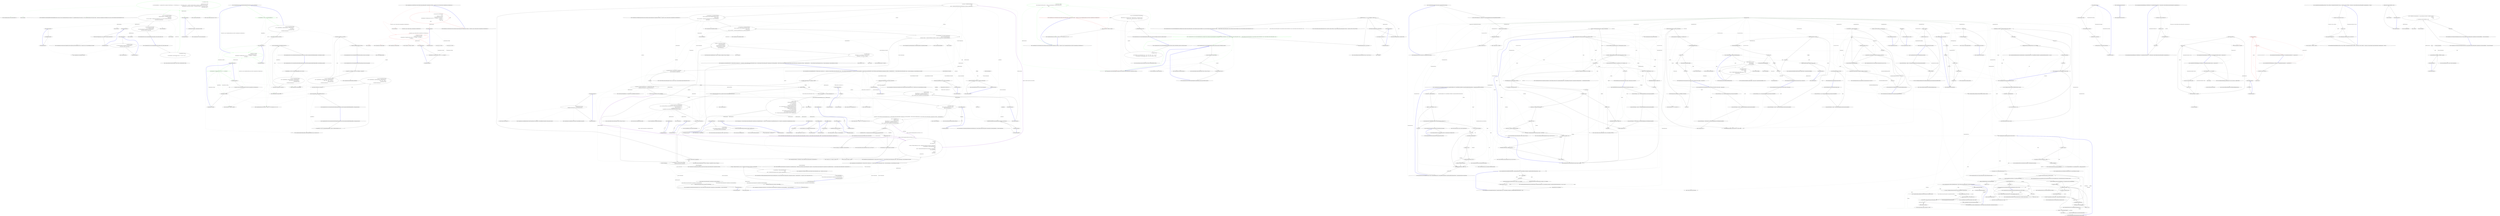 digraph  {
m1_8 [cluster="CommandLine.Infrastructure.Maybe.Nothing<T>()", file="OptionMapperTests.cs", label="Entry CommandLine.Infrastructure.Maybe.Nothing<T>()", span="63-63"];
m1_12 [cluster="Unk.Create", file="OptionMapperTests.cs", label="Entry Unk.Create", span=""];
m1_13 [cluster="Unk.Where", file="OptionMapperTests.cs", label="Entry Unk.Where", span=""];
m1_6 [cluster="System.Collections.Generic.KeyValuePair<TKey, TValue>.KeyValuePair(TKey, TValue)", file="OptionMapperTests.cs", label="Entry System.Collections.Generic.KeyValuePair<TKey, TValue>.KeyValuePair(TKey, TValue)", span="0-0"];
m1_7 [cluster="CommandLine.Core.OptionSpecification.OptionSpecification(string, string, bool, string, CommandLine.Infrastructure.Maybe<int>, CommandLine.Infrastructure.Maybe<int>, char, CommandLine.Infrastructure.Maybe<object>, System.Type, CommandLine.Core.TargetType, string, string, System.Collections.Generic.IEnumerable<string>)", file="OptionMapperTests.cs", label="Entry CommandLine.Core.OptionSpecification.OptionSpecification(string, string, bool, string, CommandLine.Infrastructure.Maybe<int>, CommandLine.Infrastructure.Maybe<int>, char, CommandLine.Infrastructure.Maybe<object>, System.Type, CommandLine.Core.TargetType, string, string, System.Collections.Generic.IEnumerable<string>)", span="18-18"];
m1_11 [cluster="Unk.Single", file="OptionMapperTests.cs", label="Entry Unk.Single", span=""];
m1_15 [cluster="Unk.NotNull", file="OptionMapperTests.cs", label="Entry Unk.NotNull", span=""];
m1_27 [cluster="CommandLine.Core.TypeConverter.ChangeType(System.Collections.Generic.IEnumerable<string>, System.Type, bool, System.Globalization.CultureInfo)", file="OptionMapperTests.cs", label="Entry CommandLine.Core.TypeConverter.ChangeType(System.Collections.Generic.IEnumerable<string>, System.Type, bool, System.Globalization.CultureInfo)", span="12-12"];
m1_0 [cluster="CommandLine.Tests.Unit.Core.OptionMapperTests.Map_boolean_switch_creates_boolean_value()", file="OptionMapperTests.cs", label="Entry CommandLine.Tests.Unit.Core.OptionMapperTests.Map_boolean_switch_creates_boolean_value()", span="16-16"];
m1_2 [cluster="CommandLine.Tests.Unit.Core.OptionMapperTests.Map_boolean_switch_creates_boolean_value()", color=green, community=0, file="OptionMapperTests.cs", label="0: var specProps = new[]\r\n                {\r\n                    SpecificationProperty.Create(\r\n                        new OptionSpecification(''x'', string.Empty, false, string.Empty, Maybe.Nothing<int>(), Maybe.Nothing<int>(), '\0', Maybe.Nothing<object>(), typeof(bool), TargetType.Boolean, string.Empty, string.Empty, new List<string>()), \r\n                        typeof(FakeOptions).GetProperties().Single(p => p.Name.Equals(''BoolValue'', StringComparison.Ordinal)),\r\n                        Maybe.Nothing<object>())\r\n                }", span="23-29"];
m1_1 [cluster="CommandLine.Tests.Unit.Core.OptionMapperTests.Map_boolean_switch_creates_boolean_value()", file="OptionMapperTests.cs", label="var tokenPartitions = new[]\r\n                {\r\n                    new KeyValuePair<string, IEnumerable<string>>(''x'', new [] { ''true'' })\r\n                }", span="19-22"];
m1_3 [cluster="CommandLine.Tests.Unit.Core.OptionMapperTests.Map_boolean_switch_creates_boolean_value()", file="OptionMapperTests.cs", label="var result = OptionMapper.MapValues(\r\n                specProps.Where(pt => pt.Specification.IsOption()),\r\n                tokenPartitions,\r\n                (vals, type, isScalar) => TypeConverter.ChangeType(vals, type, isScalar, CultureInfo.InvariantCulture),\r\n                StringComparer.InvariantCulture)", span="32-36"];
m1_4 [cluster="CommandLine.Tests.Unit.Core.OptionMapperTests.Map_boolean_switch_creates_boolean_value()", file="OptionMapperTests.cs", label="Assert.NotNull(result.Value.Single(\r\n                a => a.Specification.IsOption()\r\n                && ((OptionSpecification)a.Specification).ShortName.Equals(''x'')\r\n                && (bool)((Just<object>)a.Value).Value))", span="39-42"];
m1_5 [cluster="CommandLine.Tests.Unit.Core.OptionMapperTests.Map_boolean_switch_creates_boolean_value()", file="OptionMapperTests.cs", label="Exit CommandLine.Tests.Unit.Core.OptionMapperTests.Map_boolean_switch_creates_boolean_value()", span="16-16"];
m1_28 [cluster="lambda expression", file="OptionMapperTests.cs", label="Entry lambda expression", span="40-42"];
m1_16 [cluster="lambda expression", file="OptionMapperTests.cs", label="Entry lambda expression", span="27-27"];
m1_20 [cluster="lambda expression", file="OptionMapperTests.cs", label="Entry lambda expression", span="33-33"];
m1_24 [cluster="lambda expression", file="OptionMapperTests.cs", label="Entry lambda expression", span="35-35"];
m1_18 [cluster="lambda expression", file="OptionMapperTests.cs", label="Exit lambda expression", span="27-27"];
m1_17 [cluster="lambda expression", file="OptionMapperTests.cs", label="p.Name.Equals(''BoolValue'', StringComparison.Ordinal)", span="27-27"];
m1_22 [cluster="lambda expression", file="OptionMapperTests.cs", label="Exit lambda expression", span="33-33"];
m1_21 [cluster="lambda expression", file="OptionMapperTests.cs", label="pt.Specification.IsOption()", span="33-33"];
m1_26 [cluster="lambda expression", file="OptionMapperTests.cs", label="Exit lambda expression", span="35-35"];
m1_25 [cluster="lambda expression", file="OptionMapperTests.cs", label="TypeConverter.ChangeType(vals, type, isScalar, CultureInfo.InvariantCulture)", span="35-35"];
m1_29 [cluster="lambda expression", file="OptionMapperTests.cs", label="a.Specification.IsOption()\r\n                && ((OptionSpecification)a.Specification).ShortName.Equals(''x'')\r\n                && (bool)((Just<object>)a.Value).Value", span="40-42"];
m1_30 [cluster="lambda expression", file="OptionMapperTests.cs", label="Exit lambda expression", span="40-42"];
m1_31 [cluster="string.Equals(string)", file="OptionMapperTests.cs", label="Entry string.Equals(string)", span="0-0"];
m1_19 [cluster="string.Equals(string, System.StringComparison)", file="OptionMapperTests.cs", label="Entry string.Equals(string, System.StringComparison)", span="0-0"];
m1_23 [cluster="CommandLine.Core.Specification.IsOption()", file="OptionMapperTests.cs", label="Entry CommandLine.Core.Specification.IsOption()", span="10-10"];
m1_14 [cluster="Unk.MapValues", file="OptionMapperTests.cs", label="Entry Unk.MapValues", span=""];
m1_10 [cluster="System.Type.GetProperties()", file="OptionMapperTests.cs", label="Entry System.Type.GetProperties()", span="0-0"];
m1_9 [cluster="System.Collections.Generic.List<T>.List()", file="OptionMapperTests.cs", label="Entry System.Collections.Generic.List<T>.List()", span="0-0"];
m3_0 [cluster="CommandLine.Tests.Unit.Core.InstanceChooserTests.Parse_empty_array_returns_NullInstance()", file="Scalar.cs", label="Entry CommandLine.Tests.Unit.Core.InstanceChooserTests.Parse_empty_array_returns_NullInstance()", span="15-15"];
m3_1 [cluster="CommandLine.Tests.Unit.Core.InstanceChooserTests.Parse_empty_array_returns_NullInstance()", color=green, community=0, file="Scalar.cs", label="1: var expectedErrors = new[] { new NoVerbSelectedError() }", span="18-18"];
m3_2 [cluster="CommandLine.Tests.Unit.Core.InstanceChooserTests.Parse_empty_array_returns_NullInstance()", file="Scalar.cs", label="var result = InstanceChooser.Choose(\r\n                new[] { typeof(AddOptions), typeof(CommitOptions), typeof(CloneOptions) },\r\n                new string[] { },\r\n                StringComparer.Ordinal,\r\n                CultureInfo.InvariantCulture)", span="21-25"];
m3_17 [cluster="CommandLine.HelpVerbRequestedError.HelpVerbRequestedError(string, System.Type, bool)", file="Scalar.cs", label="Entry CommandLine.HelpVerbRequestedError.HelpVerbRequestedError(string, System.Type, bool)", span="353-353"];
m3_18 [cluster="CommandLine.Tests.Unit.Core.InstanceChooserTests.Explicit_help_request_for_a_valid_verb_generates_HelpVerbRequestedError_with_appropriate_data()", file="Scalar.cs", label="Entry CommandLine.Tests.Unit.Core.InstanceChooserTests.Explicit_help_request_for_a_valid_verb_generates_HelpVerbRequestedError_with_appropriate_data()", span="53-53"];
m3_19 [cluster="CommandLine.Tests.Unit.Core.InstanceChooserTests.Explicit_help_request_for_a_valid_verb_generates_HelpVerbRequestedError_with_appropriate_data()", file="Scalar.cs", label="var expectedErrors = new[] { new HelpVerbRequestedError(''commit'', typeof(CommitOptions), true) }", span="56-56"];
m3_20 [cluster="CommandLine.Tests.Unit.Core.InstanceChooserTests.Explicit_help_request_for_a_valid_verb_generates_HelpVerbRequestedError_with_appropriate_data()", file="Scalar.cs", label="var result = InstanceChooser.Choose(\r\n                new[] { typeof(AddOptions), typeof(CommitOptions), typeof(CloneOptions) },\r\n                new[] { ''help'', ''commit'' },\r\n                StringComparer.Ordinal,\r\n                CultureInfo.InvariantCulture)", span="59-63"];
m3_22 [cluster="CommandLine.Tests.Unit.Core.InstanceChooserTests.Explicit_help_request_for_a_valid_verb_generates_HelpVerbRequestedError_with_appropriate_data()", file="Scalar.cs", label="Assert.True(expectedErrors.SequenceEqual(result.Errors))", span="67-67"];
m3_21 [cluster="CommandLine.Tests.Unit.Core.InstanceChooserTests.Explicit_help_request_for_a_valid_verb_generates_HelpVerbRequestedError_with_appropriate_data()", file="Scalar.cs", label="Assert.IsType<NullInstance>(result.Value)", span="66-66"];
m3_23 [cluster="CommandLine.Tests.Unit.Core.InstanceChooserTests.Explicit_help_request_for_a_valid_verb_generates_HelpVerbRequestedError_with_appropriate_data()", file="Scalar.cs", label="Exit CommandLine.Tests.Unit.Core.InstanceChooserTests.Explicit_help_request_for_a_valid_verb_generates_HelpVerbRequestedError_with_appropriate_data()", span="53-53"];
m3_6 [cluster="lambda expression", file="Scalar.cs", label="Exit lambda expression", span="16-20"];
m3_7 [cluster="CommandLine.Core.Token.IsName()", file="Scalar.cs", label="Entry CommandLine.Core.Token.IsName()", span="68-68"];
m3_3 [cluster="CommandLine.Tests.Unit.Core.InstanceChooserTests.Parse_empty_array_returns_NullInstance()", file="Scalar.cs", label="Assert.IsType<NullInstance>(result.Value)", span="28-28"];
m3_10 [cluster="CommandLine.Infrastructure.Maybe<T1>.Return<T1, T2>(System.Func<T1, T2>, T2)", file="Scalar.cs", label="Entry CommandLine.Infrastructure.Maybe<T1>.Return<T1, T2>(System.Func<T1, T2>, T2)", span="100-100"];
m3_30 [cluster="CommandLine.Tests.Unit.Core.InstanceChooserTests.Parse_existing_verb_returns_verb_instance()", file="Scalar.cs", label="Entry CommandLine.Tests.Unit.Core.InstanceChooserTests.Parse_existing_verb_returns_verb_instance()", span="91-91"];
m3_31 [cluster="CommandLine.Tests.Unit.Core.InstanceChooserTests.Parse_existing_verb_returns_verb_instance()", file="Scalar.cs", label="var expected = new AddOptions { Patch = true, FileName = ''dummy.bin''}", span="94-94"];
m3_32 [cluster="CommandLine.Tests.Unit.Core.InstanceChooserTests.Parse_existing_verb_returns_verb_instance()", file="Scalar.cs", label="var result = InstanceChooser.Choose(\r\n                new[] { typeof(AddOptions), typeof(CommitOptions), typeof(CloneOptions) },\r\n                new[] { ''add'', ''--patch'', ''dummy.bin'' },\r\n                StringComparer.Ordinal,\r\n                CultureInfo.InvariantCulture)", span="97-101"];
m3_34 [cluster="CommandLine.Tests.Unit.Core.InstanceChooserTests.Parse_existing_verb_returns_verb_instance()", file="Scalar.cs", label="expected.ShouldBeEquivalentTo(result.Value)", span="105-105"];
m3_33 [cluster="CommandLine.Tests.Unit.Core.InstanceChooserTests.Parse_existing_verb_returns_verb_instance()", file="Scalar.cs", label="Assert.IsType<AddOptions>(result.Value)", span="104-104"];
m3_35 [cluster="CommandLine.Tests.Unit.Core.InstanceChooserTests.Parse_existing_verb_returns_verb_instance()", file="Scalar.cs", label="Exit CommandLine.Tests.Unit.Core.InstanceChooserTests.Parse_existing_verb_returns_verb_instance()", span="91-91"];
m3_36 [cluster="CommandLine.Tests.Fakes.AddOptions.AddOptions()", file="Scalar.cs", label="Entry CommandLine.Tests.Fakes.AddOptions.AddOptions()", span="7-7"];
m3_4 [cluster="lambda expression", file="Scalar.cs", label="Entry lambda expression", span="16-20"];
m3_5 [cluster="lambda expression", color=green, community=0, file="Scalar.cs", label="0: f.IsName() && s.IsValue()\r\n                            ? typeLookup(f.Text).Return(info =>\r\n                                    info.TargetType == TargetType.Scalar ? new[] { f, s } : new Token[] { }, new Token[] { })\r\n                                    : new Token[] { }", span="17-20"];
m3_11 [cluster="lambda expression", file="Scalar.cs", label="Entry lambda expression", span="18-19"];
m3_12 [cluster="lambda expression", color=green, community=0, file="Scalar.cs", label="0: info.TargetType == TargetType.Scalar ? new[] { f, s } : new Token[] { }", span="19-19"];
m3_13 [cluster="lambda expression", file="Scalar.cs", label="Exit lambda expression", span="18-19"];
m3_15 [cluster="CommandLine.Tests.Unit.Core.InstanceChooserTests.Explicit_help_request_generates_HelpVerbRequestedError()", file="Scalar.cs", label="CommandLine.Core.Token", span=""];
m3_14 [cluster="CommandLine.Tests.Unit.Core.InstanceChooserTests.Explicit_help_request_generates_HelpVerbRequestedError()", file="Scalar.cs", label="System.Func<string, CommandLine.Infrastructure.Maybe<CommandLine.Core.TypeDescriptor>>", span=""];
m3_16 [cluster="CommandLine.Tests.Unit.Core.InstanceChooserTests.Explicit_help_request_generates_HelpVerbRequestedError()", file="Scalar.cs", label="CommandLine.Core.Token", span=""];
m3_8 [cluster="CommandLine.Core.Token.IsValue()", file="Scalar.cs", label="Entry CommandLine.Core.Token.IsValue()", span="73-73"];
m3_24 [cluster="CommandLine.Tests.Unit.Core.InstanceChooserTests.Explicit_help_request_for_an_invalid_verb_generates_HelpVerbRequestedError_with_Matched_set_to_false()", file="Scalar.cs", label="Entry CommandLine.Tests.Unit.Core.InstanceChooserTests.Explicit_help_request_for_an_invalid_verb_generates_HelpVerbRequestedError_with_Matched_set_to_false()", span="72-72"];
m3_25 [cluster="CommandLine.Tests.Unit.Core.InstanceChooserTests.Explicit_help_request_for_an_invalid_verb_generates_HelpVerbRequestedError_with_Matched_set_to_false()", file="Scalar.cs", label="var expectedErrors = new[] { new HelpVerbRequestedError(null, null, false) }", span="75-75"];
m3_26 [cluster="CommandLine.Tests.Unit.Core.InstanceChooserTests.Explicit_help_request_for_an_invalid_verb_generates_HelpVerbRequestedError_with_Matched_set_to_false()", file="Scalar.cs", label="var result = InstanceChooser.Choose(\r\n                new[] { typeof(AddOptions), typeof(CommitOptions), typeof(CloneOptions) },\r\n                new[] { ''help'', ''earthunderalienattack'' },\r\n                StringComparer.Ordinal,\r\n                CultureInfo.InvariantCulture)", span="78-82"];
m3_28 [cluster="CommandLine.Tests.Unit.Core.InstanceChooserTests.Explicit_help_request_for_an_invalid_verb_generates_HelpVerbRequestedError_with_Matched_set_to_false()", file="Scalar.cs", label="Assert.True(expectedErrors.SequenceEqual(result.Errors))", span="86-86"];
m3_27 [cluster="CommandLine.Tests.Unit.Core.InstanceChooserTests.Explicit_help_request_for_an_invalid_verb_generates_HelpVerbRequestedError_with_Matched_set_to_false()", file="Scalar.cs", label="Assert.IsType<NullInstance>(result.Value)", span="85-85"];
m3_29 [cluster="CommandLine.Tests.Unit.Core.InstanceChooserTests.Explicit_help_request_for_an_invalid_verb_generates_HelpVerbRequestedError_with_Matched_set_to_false()", file="Scalar.cs", label="Exit CommandLine.Tests.Unit.Core.InstanceChooserTests.Explicit_help_request_for_an_invalid_verb_generates_HelpVerbRequestedError_with_Matched_set_to_false()", span="72-72"];
m3_9 [cluster="System.Func<T, TResult>.Invoke(T)", file="Scalar.cs", label="Entry System.Func<T, TResult>.Invoke(T)", span="0-0"];
m3_37 [cluster="Unk.ShouldBeEquivalentTo", file="Scalar.cs", label="Entry Unk.ShouldBeEquivalentTo", span=""];
m4_11 [cluster="lambda expression", file="Sequence.cs", label="Entry lambda expression", span="19-20"];
m4_5 [cluster="lambda expression", color=red, community=0, file="Sequence.cs", label="0: f.IsName() && s.IsValue()\r\n                            ? typeLookup(f.Text).Return(info =>\r\n                                    info.TargetType == TargetType.Scalar ? new[] { f, s } : new Token[] { }, new Token[] { })\r\n                                    : new Token[] { }", span="18-21"];
m4_4 [cluster="lambda expression", file="Sequence.cs", label="Entry lambda expression", span="17-21"];
m4_12 [cluster="lambda expression", file="Sequence.cs", label="info.TargetType == TargetType.Scalar ? new[] { f, s } : new Token[] { }", span="20-20"];
m4_6 [cluster="lambda expression", file="Sequence.cs", label="Exit lambda expression", span="17-21"];
m4_13 [cluster="lambda expression", file="Sequence.cs", label="Exit lambda expression", span="19-20"];
m4_10 [cluster="Unk.Return", file="Sequence.cs", label="Entry Unk.Return", span=""];
m4_0 [cluster="CommandLine.Core.Scalar.Partition(System.Collections.Generic.IEnumerable<CommandLine.Core.Token>, System.Func<string, CSharpx.Maybe<CommandLine.Core.TypeDescriptor>>)", file="Sequence.cs", label="Entry CommandLine.Core.Scalar.Partition(System.Collections.Generic.IEnumerable<CommandLine.Core.Token>, System.Func<string, CSharpx.Maybe<CommandLine.Core.TypeDescriptor>>)", span="12-12"];
m4_1 [cluster="CommandLine.Core.Scalar.Partition(System.Collections.Generic.IEnumerable<CommandLine.Core.Token>, System.Func<string, CSharpx.Maybe<CommandLine.Core.TypeDescriptor>>)", color=red, community=0, file="Sequence.cs", label="0: return from tseq in tokens.Pairwise(\r\n                (f, s) =>\r\n                        f.IsName() && s.IsValue()\r\n                            ? typeLookup(f.Text).Return(info =>\r\n                                    info.TargetType == TargetType.Scalar ? new[] { f, s } : new Token[] { }, new Token[] { })\r\n                                    : new Token[] { })\r\n                   from t in tseq\r\n                   select t;", span="16-23"];
m4_2 [cluster="CommandLine.Core.Scalar.Partition(System.Collections.Generic.IEnumerable<CommandLine.Core.Token>, System.Func<string, CSharpx.Maybe<CommandLine.Core.TypeDescriptor>>)", file="Sequence.cs", label="Exit CommandLine.Core.Scalar.Partition(System.Collections.Generic.IEnumerable<CommandLine.Core.Token>, System.Func<string, CSharpx.Maybe<CommandLine.Core.TypeDescriptor>>)", span="12-12"];
m4_7 [cluster="CommandLine.Core.Token.IsName()", file="Sequence.cs", label="Entry CommandLine.Core.Token.IsName()", span="128-128"];
m4_8 [cluster="CommandLine.Core.Token.IsValue()", file="Sequence.cs", label="Entry CommandLine.Core.Token.IsValue()", span="133-133"];
m4_9 [cluster="System.Func<T, TResult>.Invoke(T)", file="Sequence.cs", label="Entry System.Func<T, TResult>.Invoke(T)", span="0-0"];
m4_3 [cluster="Unk.Pairwise", file="Sequence.cs", label="Entry Unk.Pairwise", span=""];
m4_14 [file="Sequence.cs", label="System.Func<string, CSharpx.Maybe<CommandLine.Core.TypeDescriptor>>", span=""];
m4_15 [file="Sequence.cs", label="CommandLine.Core.Token", span=""];
m4_16 [file="Sequence.cs", label="CommandLine.Core.Token", span=""];
m5_57 [cluster="CommandLine.Core.TokenPartitioner.Partition(System.Collections.Generic.IEnumerable<CommandLine.Core.Token>, System.Func<string, CSharpx.Maybe<CommandLine.Core.TypeDescriptor>>)", file="Specification.cs", label="Entry CommandLine.Core.TokenPartitioner.Partition(System.Collections.Generic.IEnumerable<CommandLine.Core.Token>, System.Func<string, CSharpx.Maybe<CommandLine.Core.TypeDescriptor>>)", span="12-12"];
m5_48 [cluster="Unk.ThrowingValidate", file="Specification.cs", label="Entry Unk.ThrowingValidate", span=""];
m5_67 [cluster="T.SetProperties<T>(System.Collections.Generic.IEnumerable<CommandLine.Core.SpecificationProperty>, System.Func<CommandLine.Core.SpecificationProperty, bool>, System.Func<CommandLine.Core.SpecificationProperty, object>)", file="Specification.cs", label="Entry T.SetProperties<T>(System.Collections.Generic.IEnumerable<CommandLine.Core.SpecificationProperty>, System.Func<CommandLine.Core.SpecificationProperty, bool>, System.Func<CommandLine.Core.SpecificationProperty, object>)", span="58-58"];
m5_80 [cluster="NotParsed<T>.cstr", file="Specification.cs", label="Entry NotParsed<T>.cstr", span=""];
m5_113 [cluster="string.MatchName(string, string, System.StringComparer)", file="Specification.cs", label="Entry string.MatchName(string, string, System.StringComparer)", span="8-8"];
m5_46 [cluster="CSharpx.Maybe<T1>.Return<T1, T2>(System.Func<T1, T2>, T2)", file="Specification.cs", label="Entry CSharpx.Maybe<T1>.Return<T1, T2>(System.Func<T1, T2>, T2)", span="126-126"];
m5_53 [cluster="CommandLine.NotParsed<T>.NotParsed(T, System.Collections.Generic.IEnumerable<CommandLine.Error>)", file="Specification.cs", label="Entry CommandLine.NotParsed<T>.NotParsed(T, System.Collections.Generic.IEnumerable<CommandLine.Error>)", span="142-142"];
m5_3 [cluster="CommandLine.Core.InstanceBuilder.Build<T>(CSharpx.Maybe<System.Func<T>>, System.Func<System.Collections.Generic.IEnumerable<string>, System.Collections.Generic.IEnumerable<CommandLine.Core.OptionSpecification>, RailwaySharp.ErrorHandling.Result<System.Collections.Generic.IEnumerable<CommandLine.Core.Token>, CommandLine.Error>>, System.Collections.Generic.IEnumerable<string>, System.StringComparer, System.Globalization.CultureInfo)", file="Specification.cs", label="Entry CommandLine.Core.InstanceBuilder.Build<T>(CSharpx.Maybe<System.Func<T>>, System.Func<System.Collections.Generic.IEnumerable<string>, System.Collections.Generic.IEnumerable<CommandLine.Core.OptionSpecification>, RailwaySharp.ErrorHandling.Result<System.Collections.Generic.IEnumerable<CommandLine.Core.Token>, CommandLine.Error>>, System.Collections.Generic.IEnumerable<string>, System.StringComparer, System.Globalization.CultureInfo)", span="35-35"];
m5_19 [cluster="CommandLine.Core.InstanceBuilder.Build<T>(CSharpx.Maybe<System.Func<T>>, System.Func<System.Collections.Generic.IEnumerable<string>, System.Collections.Generic.IEnumerable<CommandLine.Core.OptionSpecification>, RailwaySharp.ErrorHandling.Result<System.Collections.Generic.IEnumerable<CommandLine.Core.Token>, CommandLine.Error>>, System.Collections.Generic.IEnumerable<string>, System.StringComparer, System.Globalization.CultureInfo)", file="Specification.cs", label="var typeInfo = factory.Return(f => f().GetType(), typeof(T))", span="42-42"];
m5_23 [cluster="CommandLine.Core.InstanceBuilder.Build<T>(CSharpx.Maybe<System.Func<T>>, System.Func<System.Collections.Generic.IEnumerable<string>, System.Collections.Generic.IEnumerable<CommandLine.Core.OptionSpecification>, RailwaySharp.ErrorHandling.Result<System.Collections.Generic.IEnumerable<CommandLine.Core.Token>, CommandLine.Error>>, System.Collections.Generic.IEnumerable<string>, System.StringComparer, System.Globalization.CultureInfo)", file="Specification.cs", label="Func<T> makeDefault = () =>\r\n                typeof(T).IsMutable()\r\n                    ? factory.Return(f => f(), Activator.CreateInstance<T>())\r\n                    : ReflectionHelper.CreateDefaultImmutableInstance<T>(\r\n                        (from p in specProps select p.Specification.ConversionType).ToArray())", span="53-57"];
m5_24 [cluster="CommandLine.Core.InstanceBuilder.Build<T>(CSharpx.Maybe<System.Func<T>>, System.Func<System.Collections.Generic.IEnumerable<string>, System.Collections.Generic.IEnumerable<CommandLine.Core.OptionSpecification>, RailwaySharp.ErrorHandling.Result<System.Collections.Generic.IEnumerable<CommandLine.Core.Token>, CommandLine.Error>>, System.Collections.Generic.IEnumerable<string>, System.StringComparer, System.Globalization.CultureInfo)", file="Specification.cs", label="arguments.Any()", span="59-59"];
m5_25 [cluster="CommandLine.Core.InstanceBuilder.Build<T>(CSharpx.Maybe<System.Func<T>>, System.Func<System.Collections.Generic.IEnumerable<string>, System.Collections.Generic.IEnumerable<CommandLine.Core.OptionSpecification>, RailwaySharp.ErrorHandling.Result<System.Collections.Generic.IEnumerable<CommandLine.Core.Token>, CommandLine.Error>>, System.Collections.Generic.IEnumerable<string>, System.StringComparer, System.Globalization.CultureInfo)", file="Specification.cs", label="var preprocessorErrors = arguments.Preprocess(PreprocessorGuards.Lookup(nameComparer))", span="61-61"];
m5_28 [cluster="CommandLine.Core.InstanceBuilder.Build<T>(CSharpx.Maybe<System.Func<T>>, System.Func<System.Collections.Generic.IEnumerable<string>, System.Collections.Generic.IEnumerable<CommandLine.Core.OptionSpecification>, RailwaySharp.ErrorHandling.Result<System.Collections.Generic.IEnumerable<CommandLine.Core.Token>, CommandLine.Error>>, System.Collections.Generic.IEnumerable<string>, System.StringComparer, System.Globalization.CultureInfo)", file="Specification.cs", label="var tokenizerResult = tokenizer(arguments, optionSpecs)", span="68-68"];
m5_30 [cluster="CommandLine.Core.InstanceBuilder.Build<T>(CSharpx.Maybe<System.Func<T>>, System.Func<System.Collections.Generic.IEnumerable<string>, System.Collections.Generic.IEnumerable<CommandLine.Core.OptionSpecification>, RailwaySharp.ErrorHandling.Result<System.Collections.Generic.IEnumerable<CommandLine.Core.Token>, CommandLine.Error>>, System.Collections.Generic.IEnumerable<string>, System.StringComparer, System.Globalization.CultureInfo)", file="Specification.cs", label="var partitions = TokenPartitioner.Partition(\r\n                tokens,\r\n                name => TypeLookup.FindTypeDescriptorAndSibling(name, optionSpecs, nameComparer))", span="72-74"];
m5_31 [cluster="CommandLine.Core.InstanceBuilder.Build<T>(CSharpx.Maybe<System.Func<T>>, System.Func<System.Collections.Generic.IEnumerable<string>, System.Collections.Generic.IEnumerable<CommandLine.Core.OptionSpecification>, RailwaySharp.ErrorHandling.Result<System.Collections.Generic.IEnumerable<CommandLine.Core.Token>, CommandLine.Error>>, System.Collections.Generic.IEnumerable<string>, System.StringComparer, System.Globalization.CultureInfo)", file="Specification.cs", label="var optionSpecProps = OptionMapper.MapValues(\r\n                (from pt in specProps where pt.Specification.IsOption() select pt),\r\n                partitions.Options,\r\n                (vals, type, isScalar) => TypeConverter.ChangeType(vals, type, isScalar, parsingCulture),\r\n                nameComparer)", span="76-80"];
m5_32 [cluster="CommandLine.Core.InstanceBuilder.Build<T>(CSharpx.Maybe<System.Func<T>>, System.Func<System.Collections.Generic.IEnumerable<string>, System.Collections.Generic.IEnumerable<CommandLine.Core.OptionSpecification>, RailwaySharp.ErrorHandling.Result<System.Collections.Generic.IEnumerable<CommandLine.Core.Token>, CommandLine.Error>>, System.Collections.Generic.IEnumerable<string>, System.StringComparer, System.Globalization.CultureInfo)", file="Specification.cs", label="var valueSpecProps = ValueMapper.MapValues(\r\n                (from pt in specProps where pt.Specification.IsValue() select pt),\r\n                    partitions.Values,\r\n                (vals, type, isScalar) => TypeConverter.ChangeType(vals, type, isScalar, parsingCulture))", span="82-85"];
m5_33 [cluster="CommandLine.Core.InstanceBuilder.Build<T>(CSharpx.Maybe<System.Func<T>>, System.Func<System.Collections.Generic.IEnumerable<string>, System.Collections.Generic.IEnumerable<CommandLine.Core.OptionSpecification>, RailwaySharp.ErrorHandling.Result<System.Collections.Generic.IEnumerable<CommandLine.Core.Token>, CommandLine.Error>>, System.Collections.Generic.IEnumerable<string>, System.StringComparer, System.Globalization.CultureInfo)", file="Specification.cs", label="var missingValueErrors = from token in partitions.Errors\r\n                                     select new MissingValueOptionError(\r\n                                         optionSpecs.Single(o => token.Text.MatchName(o.ShortName, o.LongName, nameComparer)).FromOptionSpecification())", span="87-89"];
m5_37 [cluster="CommandLine.Core.InstanceBuilder.Build<T>(CSharpx.Maybe<System.Func<T>>, System.Func<System.Collections.Generic.IEnumerable<string>, System.Collections.Generic.IEnumerable<CommandLine.Core.OptionSpecification>, RailwaySharp.ErrorHandling.Result<System.Collections.Generic.IEnumerable<CommandLine.Core.Token>, CommandLine.Error>>, System.Collections.Generic.IEnumerable<string>, System.StringComparer, System.Globalization.CultureInfo)", file="Specification.cs", label="instance = factory.Return(f => f(), Activator.CreateInstance<T>())", span="97-97"];
m5_20 [cluster="CommandLine.Core.InstanceBuilder.Build<T>(CSharpx.Maybe<System.Func<T>>, System.Func<System.Collections.Generic.IEnumerable<string>, System.Collections.Generic.IEnumerable<CommandLine.Core.OptionSpecification>, RailwaySharp.ErrorHandling.Result<System.Collections.Generic.IEnumerable<CommandLine.Core.Token>, CommandLine.Error>>, System.Collections.Generic.IEnumerable<string>, System.StringComparer, System.Globalization.CultureInfo)", file="Specification.cs", label="var specProps = typeInfo.GetSpecifications(pi => SpecificationProperty.Create(\r\n                    Specification.FromProperty(pi), pi, Maybe.Nothing<object>()))", span="44-45"];
m5_36 [cluster="CommandLine.Core.InstanceBuilder.Build<T>(CSharpx.Maybe<System.Func<T>>, System.Func<System.Collections.Generic.IEnumerable<string>, System.Collections.Generic.IEnumerable<CommandLine.Core.OptionSpecification>, RailwaySharp.ErrorHandling.Result<System.Collections.Generic.IEnumerable<CommandLine.Core.Token>, CommandLine.Error>>, System.Collections.Generic.IEnumerable<string>, System.StringComparer, System.Globalization.CultureInfo)", file="Specification.cs", label="typeInfo.IsMutable()", span="95-95"];
m5_39 [cluster="CommandLine.Core.InstanceBuilder.Build<T>(CSharpx.Maybe<System.Func<T>>, System.Func<System.Collections.Generic.IEnumerable<string>, System.Collections.Generic.IEnumerable<CommandLine.Core.OptionSpecification>, RailwaySharp.ErrorHandling.Result<System.Collections.Generic.IEnumerable<CommandLine.Core.Token>, CommandLine.Error>>, System.Collections.Generic.IEnumerable<string>, System.StringComparer, System.Globalization.CultureInfo)", file="Specification.cs", label="var ctor = typeInfo.GetConstructor((from sp in specProps select sp.Property.PropertyType).ToArray())", span="113-113"];
m5_21 [cluster="CommandLine.Core.InstanceBuilder.Build<T>(CSharpx.Maybe<System.Func<T>>, System.Func<System.Collections.Generic.IEnumerable<string>, System.Collections.Generic.IEnumerable<CommandLine.Core.OptionSpecification>, RailwaySharp.ErrorHandling.Result<System.Collections.Generic.IEnumerable<CommandLine.Core.Token>, CommandLine.Error>>, System.Collections.Generic.IEnumerable<string>, System.StringComparer, System.Globalization.CultureInfo)", file="Specification.cs", label="var specs = from pt in specProps select pt.Specification", span="47-47"];
m5_22 [cluster="CommandLine.Core.InstanceBuilder.Build<T>(CSharpx.Maybe<System.Func<T>>, System.Func<System.Collections.Generic.IEnumerable<string>, System.Collections.Generic.IEnumerable<CommandLine.Core.OptionSpecification>, RailwaySharp.ErrorHandling.Result<System.Collections.Generic.IEnumerable<CommandLine.Core.Token>, CommandLine.Error>>, System.Collections.Generic.IEnumerable<string>, System.StringComparer, System.Globalization.CultureInfo)", file="Specification.cs", label="var optionSpecs = specs\r\n                .ThrowingValidate(SpecificationGuards.Lookup)\r\n                .OfType<OptionSpecification>()", span="49-51"];
m5_27 [cluster="CommandLine.Core.InstanceBuilder.Build<T>(CSharpx.Maybe<System.Func<T>>, System.Func<System.Collections.Generic.IEnumerable<string>, System.Collections.Generic.IEnumerable<CommandLine.Core.OptionSpecification>, RailwaySharp.ErrorHandling.Result<System.Collections.Generic.IEnumerable<CommandLine.Core.Token>, CommandLine.Error>>, System.Collections.Generic.IEnumerable<string>, System.StringComparer, System.Globalization.CultureInfo)", file="Specification.cs", label="return new NotParsed<T>(makeDefault(), preprocessorErrors);", span="64-64"];
m5_26 [cluster="CommandLine.Core.InstanceBuilder.Build<T>(CSharpx.Maybe<System.Func<T>>, System.Func<System.Collections.Generic.IEnumerable<string>, System.Collections.Generic.IEnumerable<CommandLine.Core.OptionSpecification>, RailwaySharp.ErrorHandling.Result<System.Collections.Generic.IEnumerable<CommandLine.Core.Token>, CommandLine.Error>>, System.Collections.Generic.IEnumerable<string>, System.StringComparer, System.Globalization.CultureInfo)", file="Specification.cs", label="preprocessorErrors.Any()", span="62-62"];
m5_29 [cluster="CommandLine.Core.InstanceBuilder.Build<T>(CSharpx.Maybe<System.Func<T>>, System.Func<System.Collections.Generic.IEnumerable<string>, System.Collections.Generic.IEnumerable<CommandLine.Core.OptionSpecification>, RailwaySharp.ErrorHandling.Result<System.Collections.Generic.IEnumerable<CommandLine.Core.Token>, CommandLine.Error>>, System.Collections.Generic.IEnumerable<string>, System.StringComparer, System.Globalization.CultureInfo)", file="Specification.cs", label="var tokens = tokenizerResult.SucceededWith()", span="70-70"];
m5_43 [cluster="CommandLine.Core.InstanceBuilder.Build<T>(CSharpx.Maybe<System.Func<T>>, System.Func<System.Collections.Generic.IEnumerable<string>, System.Collections.Generic.IEnumerable<CommandLine.Core.OptionSpecification>, RailwaySharp.ErrorHandling.Result<System.Collections.Generic.IEnumerable<CommandLine.Core.Token>, CommandLine.Error>>, System.Collections.Generic.IEnumerable<string>, System.StringComparer, System.Globalization.CultureInfo)", file="Specification.cs", label="var allErrors = tokenizerResult.Messages()\r\n                .Concat(missingValueErrors)\r\n                .Concat(optionSpecProps.Messages())\r\n                .Concat(valueSpecProps.Messages())\r\n                .Concat(validationErrors)", span="125-129"];
m5_42 [cluster="CommandLine.Core.InstanceBuilder.Build<T>(CSharpx.Maybe<System.Func<T>>, System.Func<System.Collections.Generic.IEnumerable<string>, System.Collections.Generic.IEnumerable<CommandLine.Core.OptionSpecification>, RailwaySharp.ErrorHandling.Result<System.Collections.Generic.IEnumerable<CommandLine.Core.Token>, CommandLine.Error>>, System.Collections.Generic.IEnumerable<string>, System.StringComparer, System.Globalization.CultureInfo)", file="Specification.cs", label="var validationErrors = specPropsWithValue.Validate(\r\n                SpecificationPropertyRules.Lookup(tokens))", span="122-123"];
m5_34 [cluster="CommandLine.Core.InstanceBuilder.Build<T>(CSharpx.Maybe<System.Func<T>>, System.Func<System.Collections.Generic.IEnumerable<string>, System.Collections.Generic.IEnumerable<CommandLine.Core.OptionSpecification>, RailwaySharp.ErrorHandling.Result<System.Collections.Generic.IEnumerable<CommandLine.Core.Token>, CommandLine.Error>>, System.Collections.Generic.IEnumerable<string>, System.StringComparer, System.Globalization.CultureInfo)", file="Specification.cs", label="var specPropsWithValue = optionSpecProps.SucceededWith()\r\n                .Concat(valueSpecProps.SucceededWith())", span="91-92"];
m5_35 [cluster="CommandLine.Core.InstanceBuilder.Build<T>(CSharpx.Maybe<System.Func<T>>, System.Func<System.Collections.Generic.IEnumerable<string>, System.Collections.Generic.IEnumerable<CommandLine.Core.OptionSpecification>, RailwaySharp.ErrorHandling.Result<System.Collections.Generic.IEnumerable<CommandLine.Core.Token>, CommandLine.Error>>, System.Collections.Generic.IEnumerable<string>, System.StringComparer, System.Globalization.CultureInfo)", file="Specification.cs", label="T instance", span="94-94"];
m5_38 [cluster="CommandLine.Core.InstanceBuilder.Build<T>(CSharpx.Maybe<System.Func<T>>, System.Func<System.Collections.Generic.IEnumerable<string>, System.Collections.Generic.IEnumerable<CommandLine.Core.OptionSpecification>, RailwaySharp.ErrorHandling.Result<System.Collections.Generic.IEnumerable<CommandLine.Core.Token>, CommandLine.Error>>, System.Collections.Generic.IEnumerable<string>, System.StringComparer, System.Globalization.CultureInfo)", file="Specification.cs", label="instance = instance\r\n                    .SetProperties(specPropsWithValue,\r\n                        sp => sp.Value.IsJust(),\r\n                        sp => sp.Value.FromJust())\r\n                    .SetProperties(specPropsWithValue,\r\n                        sp => sp.Value.IsNothing() && sp.Specification.DefaultValue.IsJust(),\r\n                        sp => sp.Specification.DefaultValue.FromJust())\r\n                    .SetProperties(specPropsWithValue,\r\n                        sp => sp.Value.IsNothing()\r\n                            && sp.Specification.TargetType == TargetType.Sequence\r\n                            && sp.Specification.DefaultValue.MatchNothing(),\r\n                        sp => sp.Property.PropertyType.GetGenericArguments().Single().CreateEmptyArray())", span="98-109"];
m5_40 [cluster="CommandLine.Core.InstanceBuilder.Build<T>(CSharpx.Maybe<System.Func<T>>, System.Func<System.Collections.Generic.IEnumerable<string>, System.Collections.Generic.IEnumerable<CommandLine.Core.OptionSpecification>, RailwaySharp.ErrorHandling.Result<System.Collections.Generic.IEnumerable<CommandLine.Core.Token>, CommandLine.Error>>, System.Collections.Generic.IEnumerable<string>, System.StringComparer, System.Globalization.CultureInfo)", file="Specification.cs", label="var values = (from prms in ctor.GetParameters()\r\n                              join sp in specPropsWithValue on prms.Name.ToLower() equals sp.Property.Name.ToLower()\r\n                              select sp.Value.Return(v => v,\r\n                                    sp.Specification.DefaultValue.Return(d => d,\r\n                                        sp.Specification.ConversionType.CreateDefaultForImmutable()))).ToArray()", span="114-118"];
m5_41 [cluster="CommandLine.Core.InstanceBuilder.Build<T>(CSharpx.Maybe<System.Func<T>>, System.Func<System.Collections.Generic.IEnumerable<string>, System.Collections.Generic.IEnumerable<CommandLine.Core.OptionSpecification>, RailwaySharp.ErrorHandling.Result<System.Collections.Generic.IEnumerable<CommandLine.Core.Token>, CommandLine.Error>>, System.Collections.Generic.IEnumerable<string>, System.StringComparer, System.Globalization.CultureInfo)", file="Specification.cs", label="instance = (T)ctor.Invoke(values)", span="119-119"];
m5_44 [cluster="CommandLine.Core.InstanceBuilder.Build<T>(CSharpx.Maybe<System.Func<T>>, System.Func<System.Collections.Generic.IEnumerable<string>, System.Collections.Generic.IEnumerable<CommandLine.Core.OptionSpecification>, RailwaySharp.ErrorHandling.Result<System.Collections.Generic.IEnumerable<CommandLine.Core.Token>, CommandLine.Error>>, System.Collections.Generic.IEnumerable<string>, System.StringComparer, System.Globalization.CultureInfo)", file="Specification.cs", label="return allErrors.Any()\r\n                ? (ParserResult<T>)new NotParsed<T>(instance, allErrors)\r\n                : (ParserResult<T>)new Parsed<T>(instance);", span="131-133"];
m5_45 [cluster="CommandLine.Core.InstanceBuilder.Build<T>(CSharpx.Maybe<System.Func<T>>, System.Func<System.Collections.Generic.IEnumerable<string>, System.Collections.Generic.IEnumerable<CommandLine.Core.OptionSpecification>, RailwaySharp.ErrorHandling.Result<System.Collections.Generic.IEnumerable<CommandLine.Core.Token>, CommandLine.Error>>, System.Collections.Generic.IEnumerable<string>, System.StringComparer, System.Globalization.CultureInfo)", file="Specification.cs", label="Exit CommandLine.Core.InstanceBuilder.Build<T>(CSharpx.Maybe<System.Func<T>>, System.Func<System.Collections.Generic.IEnumerable<string>, System.Collections.Generic.IEnumerable<CommandLine.Core.OptionSpecification>, RailwaySharp.ErrorHandling.Result<System.Collections.Generic.IEnumerable<CommandLine.Core.Token>, CommandLine.Error>>, System.Collections.Generic.IEnumerable<string>, System.StringComparer, System.Globalization.CultureInfo)", span="35-35"];
m5_73 [cluster="System.Collections.Generic.IEnumerable<TSource>.ToArray<TSource>()", file="Specification.cs", label="Entry System.Collections.Generic.IEnumerable<TSource>.ToArray<TSource>()", span="0-0"];
m5_106 [cluster="CommandLine.Core.TypeConverter.ChangeType(System.Collections.Generic.IEnumerable<string>, System.Type, bool, System.Globalization.CultureInfo)", file="Specification.cs", label="Entry CommandLine.Core.TypeConverter.ChangeType(System.Collections.Generic.IEnumerable<string>, System.Type, bool, System.Globalization.CultureInfo)", span="13-13"];
m5_124 [cluster="CSharpx.Maybe<T>.FromJust<T>(System.Exception)", file="Specification.cs", label="Entry CSharpx.Maybe<T>.FromJust<T>(System.Exception)", span="160-160"];
m5_10 [cluster="CommandLine.Core.Tokenizer.ExplodeOptionList(RailwaySharp.ErrorHandling.Result<System.Collections.Generic.IEnumerable<CommandLine.Core.Token>, CommandLine.Error>, System.Func<string, CSharpx.Maybe<char>>)", file="Specification.cs", label="Entry CommandLine.Core.Tokenizer.ExplodeOptionList(RailwaySharp.ErrorHandling.Result<System.Collections.Generic.IEnumerable<CommandLine.Core.Token>, CommandLine.Error>, System.Func<string, CSharpx.Maybe<char>>)", span="46-46"];
m5_95 [cluster="Unk.>", file="Specification.cs", label="Entry Unk.>", span=""];
m5_79 [cluster="Unk.Any", file="Specification.cs", label="Entry Unk.Any", span=""];
m5_18 [cluster="CommandLine.Core.NameLookup.HavingSeparator(string, System.Collections.Generic.IEnumerable<CommandLine.Core.OptionSpecification>, System.StringComparer)", file="Specification.cs", label="Entry CommandLine.Core.NameLookup.HavingSeparator(string, System.Collections.Generic.IEnumerable<CommandLine.Core.OptionSpecification>, System.StringComparer)", span="16-16"];
m5_60 [cluster="CommandLine.Core.Specification.IsValue()", file="Specification.cs", label="Entry CommandLine.Core.Specification.IsValue()", span="15-15"];
m5_72 [cluster="System.Type.CreateDefaultForImmutable()", file="Specification.cs", label="Entry System.Type.CreateDefaultForImmutable()", span="125-125"];
m5_70 [cluster="System.Reflection.MethodBase.GetParameters()", file="Specification.cs", label="Entry System.Reflection.MethodBase.GetParameters()", span="0-0"];
m5_76 [cluster="System.Collections.Generic.IEnumerable<CommandLine.Core.SpecificationProperty>.Validate(System.Collections.Generic.IEnumerable<System.Func<System.Collections.Generic.IEnumerable<CommandLine.Core.SpecificationProperty>, System.Collections.Generic.IEnumerable<CommandLine.Error>>>)", file="Specification.cs", label="Entry System.Collections.Generic.IEnumerable<CommandLine.Core.SpecificationProperty>.Validate(System.Collections.Generic.IEnumerable<System.Func<System.Collections.Generic.IEnumerable<CommandLine.Core.SpecificationProperty>, System.Collections.Generic.IEnumerable<CommandLine.Error>>>)", span="40-40"];
m5_77 [cluster="RailwaySharp.ErrorHandling.Result<TSuccess, TMessage>.Messages<TSuccess, TMessage>()", file="Specification.cs", label="Entry RailwaySharp.ErrorHandling.Result<TSuccess, TMessage>.Messages<TSuccess, TMessage>()", span="870-870"];
m5_14 [cluster="CommandLine.Core.NameLookup.Contains(string, System.Collections.Generic.IEnumerable<CommandLine.Core.OptionSpecification>, System.StringComparer)", file="Specification.cs", label="Entry CommandLine.Core.NameLookup.Contains(string, System.Collections.Generic.IEnumerable<CommandLine.Core.OptionSpecification>, System.StringComparer)", span="11-11"];
m5_69 [cluster="Unk.GetConstructor", file="Specification.cs", label="Entry Unk.GetConstructor", span=""];
m5_62 [cluster="Unk.Single", file="Specification.cs", label="Entry Unk.Single", span=""];
m5_47 [cluster="System.Type.GetSpecifications<T>(System.Func<System.Reflection.PropertyInfo, T>)", file="Specification.cs", label="Entry System.Type.GetSpecifications<T>(System.Func<System.Reflection.PropertyInfo, T>)", span="14-14"];
m5_50 [cluster="System.Collections.Generic.IEnumerable<TSource>.Any<TSource>()", file="Specification.cs", label="Entry System.Collections.Generic.IEnumerable<TSource>.Any<TSource>()", span="0-0"];
m5_54 [cluster="System.Func<TResult>.Invoke()", file="Specification.cs", label="Entry System.Func<TResult>.Invoke()", span="0-0"];
m5_75 [cluster="CommandLine.Core.SpecificationPropertyRules.Lookup(System.Collections.Generic.IEnumerable<CommandLine.Core.Token>)", file="Specification.cs", label="Entry CommandLine.Core.SpecificationPropertyRules.Lookup(System.Collections.Generic.IEnumerable<CommandLine.Core.Token>)", span="12-12"];
m5_96 [cluster="lambda expression", file="Specification.cs", label="Entry lambda expression", span="55-55"];
m5_5 [cluster="lambda expression", file="Specification.cs", label="var tokens = Tokenizer.Tokenize(args, name => NameLookup.Contains(name, optionSpecs, nameComparer))", span="24-24"];
m5_12 [cluster="lambda expression", file="Specification.cs", label="NameLookup.Contains(name, optionSpecs, nameComparer)", span="24-24"];
m5_6 [cluster="lambda expression", file="Specification.cs", label="var explodedTokens = Tokenizer.ExplodeOptionList(\r\n                            tokens,\r\n                            name => NameLookup.HavingSeparator(name, optionSpecs, nameComparer))", span="25-27"];
m5_16 [cluster="lambda expression", file="Specification.cs", label="NameLookup.HavingSeparator(name, optionSpecs, nameComparer)", span="27-27"];
m5_4 [cluster="lambda expression", file="Specification.cs", label="Entry lambda expression", span="22-29"];
m5_11 [cluster="lambda expression", file="Specification.cs", label="Entry lambda expression", span="24-24"];
m5_7 [cluster="lambda expression", file="Specification.cs", label="return explodedTokens;", span="28-28"];
m5_15 [cluster="lambda expression", file="Specification.cs", label="Entry lambda expression", span="27-27"];
m5_8 [cluster="lambda expression", file="Specification.cs", label="Exit lambda expression", span="22-29"];
m5_13 [cluster="lambda expression", file="Specification.cs", label="Exit lambda expression", span="24-24"];
m5_17 [cluster="lambda expression", file="Specification.cs", label="Exit lambda expression", span="27-27"];
m5_93 [cluster="lambda expression", file="Specification.cs", label="typeof(T).IsMutable()\r\n                    ? factory.Return(f => f(), Activator.CreateInstance<T>())\r\n                    : ReflectionHelper.CreateDefaultImmutableInstance<T>(\r\n                        (from p in specProps select p.Specification.ConversionType).ToArray())", span="54-57"];
m5_100 [cluster="lambda expression", file="Specification.cs", label="TypeLookup.FindTypeDescriptorAndSibling(name, optionSpecs, nameComparer)", span="74-74"];
m5_104 [cluster="lambda expression", file="Specification.cs", label="TypeConverter.ChangeType(vals, type, isScalar, parsingCulture)", span="79-79"];
m5_108 [cluster="lambda expression", file="Specification.cs", label="TypeConverter.ChangeType(vals, type, isScalar, parsingCulture)", span="85-85"];
m5_111 [cluster="lambda expression", file="Specification.cs", label="token.Text.MatchName(o.ShortName, o.LongName, nameComparer)", span="89-89"];
m5_82 [cluster="lambda expression", file="Specification.cs", label="Entry lambda expression", span="42-42"];
m5_86 [cluster="lambda expression", file="Specification.cs", label="Entry lambda expression", span="44-45"];
m5_99 [cluster="lambda expression", file="Specification.cs", label="Entry lambda expression", span="74-74"];
m5_103 [cluster="lambda expression", file="Specification.cs", label="Entry lambda expression", span="79-79"];
m5_107 [cluster="lambda expression", file="Specification.cs", label="Entry lambda expression", span="85-85"];
m5_110 [cluster="lambda expression", file="Specification.cs", label="Entry lambda expression", span="89-89"];
m5_114 [cluster="lambda expression", file="Specification.cs", label="Entry lambda expression", span="97-97"];
m5_142 [cluster="lambda expression", file="Specification.cs", label="Entry lambda expression", span="116-116"];
m5_145 [cluster="lambda expression", file="Specification.cs", label="Entry lambda expression", span="117-117"];
m5_117 [cluster="lambda expression", file="Specification.cs", label="Entry lambda expression", span="100-100"];
m5_121 [cluster="lambda expression", file="Specification.cs", label="Entry lambda expression", span="101-101"];
m5_125 [cluster="lambda expression", file="Specification.cs", label="Entry lambda expression", span="103-103"];
m5_129 [cluster="lambda expression", file="Specification.cs", label="Entry lambda expression", span="104-104"];
m5_132 [cluster="lambda expression", file="Specification.cs", label="Entry lambda expression", span="106-108"];
m5_136 [cluster="lambda expression", file="Specification.cs", label="Entry lambda expression", span="109-109"];
m5_83 [cluster="lambda expression", file="Specification.cs", label="f().GetType()", span="42-42"];
m5_84 [cluster="lambda expression", file="Specification.cs", label="Exit lambda expression", span="42-42"];
m5_87 [cluster="lambda expression", file="Specification.cs", label="SpecificationProperty.Create(\r\n                    Specification.FromProperty(pi), pi, Maybe.Nothing<object>())", span="44-45"];
m5_88 [cluster="lambda expression", file="Specification.cs", label="Exit lambda expression", span="44-45"];
m5_92 [cluster="lambda expression", file="Specification.cs", label="Entry lambda expression", span="53-57"];
m5_94 [cluster="lambda expression", file="Specification.cs", label="Exit lambda expression", span="53-57"];
m5_97 [cluster="lambda expression", file="Specification.cs", label="f()", span="55-55"];
m5_98 [cluster="lambda expression", file="Specification.cs", label="Exit lambda expression", span="55-55"];
m5_101 [cluster="lambda expression", file="Specification.cs", label="Exit lambda expression", span="74-74"];
m5_105 [cluster="lambda expression", file="Specification.cs", label="Exit lambda expression", span="79-79"];
m5_109 [cluster="lambda expression", file="Specification.cs", label="Exit lambda expression", span="85-85"];
m5_112 [cluster="lambda expression", file="Specification.cs", label="Exit lambda expression", span="89-89"];
m5_115 [cluster="lambda expression", file="Specification.cs", label="f()", span="97-97"];
m5_116 [cluster="lambda expression", file="Specification.cs", label="Exit lambda expression", span="97-97"];
m5_118 [cluster="lambda expression", file="Specification.cs", label="sp.Value.IsJust()", span="100-100"];
m5_119 [cluster="lambda expression", file="Specification.cs", label="Exit lambda expression", span="100-100"];
m5_122 [cluster="lambda expression", file="Specification.cs", label="sp.Value.FromJust()", span="101-101"];
m5_123 [cluster="lambda expression", file="Specification.cs", label="Exit lambda expression", span="101-101"];
m5_126 [cluster="lambda expression", file="Specification.cs", label="sp.Value.IsNothing() && sp.Specification.DefaultValue.IsJust()", span="103-103"];
m5_127 [cluster="lambda expression", file="Specification.cs", label="Exit lambda expression", span="103-103"];
m5_130 [cluster="lambda expression", file="Specification.cs", label="sp.Specification.DefaultValue.FromJust()", span="104-104"];
m5_131 [cluster="lambda expression", file="Specification.cs", label="Exit lambda expression", span="104-104"];
m5_133 [cluster="lambda expression", file="Specification.cs", label="sp.Value.IsNothing()\r\n                            && sp.Specification.TargetType == TargetType.Sequence\r\n                            && sp.Specification.DefaultValue.MatchNothing()", span="106-108"];
m5_134 [cluster="lambda expression", file="Specification.cs", label="Exit lambda expression", span="106-108"];
m5_137 [cluster="lambda expression", file="Specification.cs", label="sp.Property.PropertyType.GetGenericArguments().Single().CreateEmptyArray()", span="109-109"];
m5_138 [cluster="lambda expression", file="Specification.cs", label="Exit lambda expression", span="109-109"];
m5_143 [cluster="lambda expression", file="Specification.cs", label=v, span="116-116"];
m5_144 [cluster="lambda expression", file="Specification.cs", label="Exit lambda expression", span="116-116"];
m5_146 [cluster="lambda expression", file="Specification.cs", label=d, span="117-117"];
m5_147 [cluster="lambda expression", file="Specification.cs", label="Exit lambda expression", span="117-117"];
m5_85 [cluster="object.GetType()", file="Specification.cs", label="Entry object.GetType()", span="0-0"];
m5_52 [cluster="System.Collections.Generic.IEnumerable<string>.Preprocess(System.Collections.Generic.IEnumerable<System.Func<System.Collections.Generic.IEnumerable<string>, System.Collections.Generic.IEnumerable<CommandLine.Error>>>)", file="Specification.cs", label="Entry System.Collections.Generic.IEnumerable<string>.Preprocess(System.Collections.Generic.IEnumerable<System.Func<System.Collections.Generic.IEnumerable<string>, System.Collections.Generic.IEnumerable<CommandLine.Error>>>)", span="11-11"];
m5_61 [cluster="CommandLine.MissingValueOptionError.MissingValueOptionError(CommandLine.NameInfo)", file="Specification.cs", label="Entry CommandLine.MissingValueOptionError.MissingValueOptionError(CommandLine.NameInfo)", span="269-269"];
m5_0 [cluster="CommandLine.Core.InstanceBuilder.Build<T>(CSharpx.Maybe<System.Func<T>>, System.Collections.Generic.IEnumerable<string>, System.StringComparer, System.Globalization.CultureInfo)", file="Specification.cs", label="Entry CommandLine.Core.InstanceBuilder.Build<T>(CSharpx.Maybe<System.Func<T>>, System.Collections.Generic.IEnumerable<string>, System.StringComparer, System.Globalization.CultureInfo)", span="14-14"];
m5_1 [cluster="CommandLine.Core.InstanceBuilder.Build<T>(CSharpx.Maybe<System.Func<T>>, System.Collections.Generic.IEnumerable<string>, System.StringComparer, System.Globalization.CultureInfo)", file="Specification.cs", label="return Build(\r\n                factory,\r\n                (args, optionSpecs) =>\r\n                    {\r\n                        var tokens = Tokenizer.Tokenize(args, name => NameLookup.Contains(name, optionSpecs, nameComparer));\r\n                        var explodedTokens = Tokenizer.ExplodeOptionList(\r\n                            tokens,\r\n                            name => NameLookup.HavingSeparator(name, optionSpecs, nameComparer));\r\n                        return explodedTokens;\r\n                    },\r\n                arguments,\r\n                nameComparer,\r\n                parsingCulture);", span="20-32"];
m5_2 [cluster="CommandLine.Core.InstanceBuilder.Build<T>(CSharpx.Maybe<System.Func<T>>, System.Collections.Generic.IEnumerable<string>, System.StringComparer, System.Globalization.CultureInfo)", file="Specification.cs", label="Exit CommandLine.Core.InstanceBuilder.Build<T>(CSharpx.Maybe<System.Func<T>>, System.Collections.Generic.IEnumerable<string>, System.StringComparer, System.Globalization.CultureInfo)", span="14-14"];
m5_78 [cluster="Unk.Concat", file="Specification.cs", label="Entry Unk.Concat", span=""];
m5_81 [cluster="CommandLine.Parsed<T>.Parsed(T)", file="Specification.cs", label="Entry CommandLine.Parsed<T>.Parsed(T)", span="72-72"];
m5_140 [cluster="System.Collections.Generic.IEnumerable<TSource>.Single<TSource>()", file="Specification.cs", label="Entry System.Collections.Generic.IEnumerable<TSource>.Single<TSource>()", span="0-0"];
m5_141 [cluster="System.Type.CreateEmptyArray()", file="Specification.cs", label="Entry System.Type.CreateEmptyArray()", span="101-101"];
m5_71 [cluster="string.ToLower()", file="Specification.cs", label="Entry string.ToLower()", span="0-0"];
m5_139 [cluster="System.Type.GetGenericArguments()", file="Specification.cs", label="Entry System.Type.GetGenericArguments()", span="0-0"];
m5_9 [cluster="CommandLine.Core.Tokenizer.Tokenize(System.Collections.Generic.IEnumerable<string>, System.Func<string, bool>)", file="Specification.cs", label="Entry CommandLine.Core.Tokenizer.Tokenize(System.Collections.Generic.IEnumerable<string>, System.Func<string, bool>)", span="13-13"];
m5_89 [cluster="CommandLine.Core.Specification.FromProperty(System.Reflection.PropertyInfo)", file="Specification.cs", label="Entry CommandLine.Core.Specification.FromProperty(System.Reflection.PropertyInfo)", span="105-105"];
m5_102 [cluster="CommandLine.Core.TypeLookup.FindTypeDescriptorAndSibling(string, System.Collections.Generic.IEnumerable<CommandLine.Core.OptionSpecification>, System.StringComparer)", file="Specification.cs", label="Entry CommandLine.Core.TypeLookup.FindTypeDescriptorAndSibling(string, System.Collections.Generic.IEnumerable<CommandLine.Core.OptionSpecification>, System.StringComparer)", span="23-23"];
m5_90 [cluster="CSharpx.Maybe.Nothing<T>()", file="Specification.cs", label="Entry CSharpx.Maybe.Nothing<T>()", span="75-75"];
m5_66 [cluster="System.Activator.CreateInstance<T>()", file="Specification.cs", label="Entry System.Activator.CreateInstance<T>()", span="0-0"];
m5_56 [cluster="RailwaySharp.ErrorHandling.Result<TSuccess, TMessage>.SucceededWith<TSuccess, TMessage>()", file="Specification.cs", label="Entry RailwaySharp.ErrorHandling.Result<TSuccess, TMessage>.SucceededWith<TSuccess, TMessage>()", span="851-851"];
m5_58 [cluster="CommandLine.Core.Specification.IsOption()", file="Specification.cs", label="Entry CommandLine.Core.Specification.IsOption()", span="10-10"];
m5_128 [cluster="CSharpx.Maybe<T>.IsNothing<T>()", file="Specification.cs", label="Entry CSharpx.Maybe<T>.IsNothing<T>()", span="170-170"];
m5_135 [cluster="CSharpx.Maybe<T>.MatchNothing()", file="Specification.cs", label="Entry CSharpx.Maybe<T>.MatchNothing()", span="29-29"];
m5_65 [cluster="System.Type.IsMutable()", file="Specification.cs", label="Entry System.Type.IsMutable()", span="115-115"];
m5_91 [cluster="CommandLine.Core.SpecificationProperty.Create(CommandLine.Core.Specification, System.Reflection.PropertyInfo, CSharpx.Maybe<object>)", file="Specification.cs", label="Entry CommandLine.Core.SpecificationProperty.Create(CommandLine.Core.Specification, System.Reflection.PropertyInfo, CSharpx.Maybe<object>)", span="21-21"];
m5_49 [cluster="System.Collections.IEnumerable.OfType<TResult>()", file="Specification.cs", label="Entry System.Collections.IEnumerable.OfType<TResult>()", span="0-0"];
m5_51 [cluster="CommandLine.Core.PreprocessorGuards.Lookup(System.StringComparer)", file="Specification.cs", label="Entry CommandLine.Core.PreprocessorGuards.Lookup(System.StringComparer)", span="11-11"];
m5_74 [cluster="System.Reflection.ConstructorInfo.Invoke(object[])", file="Specification.cs", label="Entry System.Reflection.ConstructorInfo.Invoke(object[])", span="0-0"];
m5_68 [cluster="Unk.ToArray", file="Specification.cs", label="Entry Unk.ToArray", span=""];
m5_120 [cluster="CSharpx.Maybe<T>.IsJust<T>()", file="Specification.cs", label="Entry CSharpx.Maybe<T>.IsJust<T>()", span="175-175"];
m5_63 [cluster="Unk.FromOptionSpecification", file="Specification.cs", label="Entry Unk.FromOptionSpecification", span=""];
m5_55 [cluster="System.Func<T1, T2, TResult>.Invoke(T1, T2)", file="Specification.cs", label="Entry System.Func<T1, T2, TResult>.Invoke(T1, T2)", span="0-0"];
m5_64 [cluster="System.Collections.Generic.IEnumerable<TSource>.Concat<TSource>(System.Collections.Generic.IEnumerable<TSource>)", file="Specification.cs", label="Entry System.Collections.Generic.IEnumerable<TSource>.Concat<TSource>(System.Collections.Generic.IEnumerable<TSource>)", span="0-0"];
m5_59 [cluster="Unk.MapValues", file="Specification.cs", label="Entry Unk.MapValues", span=""];
m5_148 [file="Specification.cs", label="System.StringComparer", span=""];
m5_149 [file="Specification.cs", label="System.Collections.Generic.IEnumerable<CommandLine.Core.OptionSpecification>", span=""];
m5_150 [file="Specification.cs", label="CSharpx.Maybe<System.Func<T>>", span=""];
m5_151 [file="Specification.cs", label=specProps, span=""];
m5_152 [file="Specification.cs", label="System.StringComparer", span=""];
m5_153 [file="Specification.cs", label=optionSpecs, span=""];
m5_154 [file="Specification.cs", label="System.Globalization.CultureInfo", span=""];
m5_155 [file="Specification.cs", label=token, span=""];
m7_28 [cluster="System.Collections.Generic.IEnumerable<TFirst>.Zip<TFirst, TSecond, TResult>(System.Collections.Generic.IEnumerable<TSecond>, System.Func<TFirst, TSecond, TResult>)", file="Switch.cs", label="Entry System.Collections.Generic.IEnumerable<TFirst>.Zip<TFirst, TSecond, TResult>(System.Collections.Generic.IEnumerable<TSecond>, System.Func<TFirst, TSecond, TResult>)", span="0-0"];
m7_12 [cluster="System.Collections.Generic.KeyValuePair<TKey, TValue>.KeyValuePair(TKey, TValue)", file="Switch.cs", label="Entry System.Collections.Generic.KeyValuePair<TKey, TValue>.KeyValuePair(TKey, TValue)", span="0-0"];
m7_0 [cluster="CommandLine.Core.Switch.Partition(System.Collections.Generic.IEnumerable<CommandLine.Core.Token>, System.Func<string, CommandLine.Infrastructure.Maybe<CommandLine.Core.TypeDescriptor>>)", file="Switch.cs", label="Entry CommandLine.Core.Switch.Partition(System.Collections.Generic.IEnumerable<CommandLine.Core.Token>, System.Func<string, CommandLine.Infrastructure.Maybe<CommandLine.Core.TypeDescriptor>>)", span="11-11"];
m7_1 [cluster="CommandLine.Core.Switch.Partition(System.Collections.Generic.IEnumerable<CommandLine.Core.Token>, System.Func<string, CommandLine.Infrastructure.Maybe<CommandLine.Core.TypeDescriptor>>)", color=green, community=0, file="Switch.cs", label="0: return from t in tokens\r\n                   where typeLookup(t.Text).Return(info => t.IsName() && info.TargetType == TargetType.Boolean, false)\r\n                   select t;", span="15-17"];
m7_2 [cluster="CommandLine.Core.Switch.Partition(System.Collections.Generic.IEnumerable<CommandLine.Core.Token>, System.Func<string, CommandLine.Infrastructure.Maybe<CommandLine.Core.TypeDescriptor>>)", color=red, community=0, file="Switch.cs", label="0: Exit CommandLine.Core.Switch.Partition(System.Collections.Generic.IEnumerable<CommandLine.Core.Token>, System.Func<string, CommandLine.Infrastructure.Maybe<CommandLine.Core.TypeDescriptor>>)", span="11-11"];
m7_3 [cluster="System.Func<T, TResult>.Invoke(T)", file="Switch.cs", label="Entry System.Func<T, TResult>.Invoke(T)", span="0-0"];
m7_4 [cluster="CommandLine.Infrastructure.Maybe<T1>.Return<T1, T2>(System.Func<T1, T2>, T2)", file="Switch.cs", label="Entry CommandLine.Infrastructure.Maybe<T1>.Return<T1, T2>(System.Func<T1, T2>, T2)", span="100-100"];
m7_26 [cluster="System.Collections.Generic.IEnumerable<TSource>.Count<TSource>()", file="Switch.cs", label="Entry System.Collections.Generic.IEnumerable<TSource>.Count<TSource>()", span="0-0"];
m7_15 [cluster="System.Collections.Generic.IEnumerable<TSource>.ToArray<TSource>()", file="Switch.cs", label="Entry System.Collections.Generic.IEnumerable<TSource>.ToArray<TSource>()", span="0-0"];
m7_16 [cluster="CommandLine.Tests.Unit.Core.KeyValuePairHelperTests.Token_sequence_creates_a_KeyValuePair_sequence_for_multiple_sequences()", file="Switch.cs", label="Entry CommandLine.Tests.Unit.Core.KeyValuePairHelperTests.Token_sequence_creates_a_KeyValuePair_sequence_for_multiple_sequences()", span="38-38"];
m7_17 [cluster="CommandLine.Tests.Unit.Core.KeyValuePairHelperTests.Token_sequence_creates_a_KeyValuePair_sequence_for_multiple_sequences()", file="Switch.cs", label="var expected = new[]\r\n                {\r\n                    new KeyValuePair<string, IEnumerable<string>>(''seq1'', new[] {''seq10'', ''seq11'', ''seq12''}),\r\n                    new KeyValuePair<string, IEnumerable<string>>(''seq2'', new[] {''seq20'', ''seq21''})\r\n                }", span="40-44"];
m7_18 [cluster="CommandLine.Tests.Unit.Core.KeyValuePairHelperTests.Token_sequence_creates_a_KeyValuePair_sequence_for_multiple_sequences()", file="Switch.cs", label="var result = KeyValuePairHelper.ForSequence(new[]\r\n                {\r\n                    Token.Name(''seq1''), Token.Value(''seq10''), Token.Value(''seq11''), Token.Value(''seq12''),\r\n                    Token.Name(''seq2''), Token.Value(''seq20''), Token.Value(''seq21'')\r\n                })", span="46-50"];
m7_19 [cluster="CommandLine.Tests.Unit.Core.KeyValuePairHelperTests.Token_sequence_creates_a_KeyValuePair_sequence_for_multiple_sequences()", file="Switch.cs", label="AssertEqual(expected, result)", span="52-52"];
m7_20 [cluster="CommandLine.Tests.Unit.Core.KeyValuePairHelperTests.Token_sequence_creates_a_KeyValuePair_sequence_for_multiple_sequences()", file="Switch.cs", label="Exit CommandLine.Tests.Unit.Core.KeyValuePairHelperTests.Token_sequence_creates_a_KeyValuePair_sequence_for_multiple_sequences()", span="38-38"];
m7_5 [cluster="CommandLine.Core.KeyValuePairHelper.ForSequence(System.Collections.Generic.IEnumerable<CommandLine.Core.Token>)", file="Switch.cs", label="Entry CommandLine.Core.KeyValuePairHelper.ForSequence(System.Collections.Generic.IEnumerable<CommandLine.Core.Token>)", span="22-22"];
m7_29 [cluster="lambda expression", file="Switch.cs", label="Entry lambda expression", span="58-58"];
m7_30 [cluster="lambda expression", file="Switch.cs", label="new { Expected = e, Result = r }", span="58-58"];
m7_31 [cluster="lambda expression", file="Switch.cs", label="Exit lambda expression", span="58-58"];
m7_6 [cluster="CommandLine.Tests.Unit.Core.KeyValuePairHelperTests.AssertEqual(System.Collections.Generic.IEnumerable<System.Collections.Generic.KeyValuePair<string, System.Collections.Generic.IEnumerable<string>>>, System.Collections.Generic.IEnumerable<System.Collections.Generic.KeyValuePair<string, System.Collections.Generic.IEnumerable<string>>>)", color=green, community=0, file="Switch.cs", label="1: Entry CommandLine.Tests.Unit.Core.KeyValuePairHelperTests.AssertEqual(System.Collections.Generic.IEnumerable<System.Collections.Generic.KeyValuePair<string, System.Collections.Generic.IEnumerable<string>>>, System.Collections.Generic.IEnumerable<System.Collections.Generic.KeyValuePair<string, System.Collections.Generic.IEnumerable<string>>>)", span="55-55"];
m7_7 [cluster="CommandLine.Tests.Unit.Core.KeyValuePairHelperTests.Token_sequence_creates_a_KeyValuePair_sequence()", file="Switch.cs", label="Entry CommandLine.Tests.Unit.Core.KeyValuePairHelperTests.Token_sequence_creates_a_KeyValuePair_sequence()", span="22-22"];
m7_27 [cluster="Unk.Equal", file="Switch.cs", label="Entry Unk.Equal", span=""];
m7_13 [cluster="CommandLine.Core.Token.Name(string)", file="Switch.cs", label="Entry CommandLine.Core.Token.Name(string)", span="19-19"];
m7_8 [cluster="CommandLine.Core.Token.IsName()", file="Switch.cs", label="Entry CommandLine.Core.Token.IsName()", span="68-68"];
m7_9 [cluster="CommandLine.Tests.Unit.Core.KeyValuePairHelperTests.Token_sequence_creates_a_KeyValuePair_sequence()", file="Switch.cs", label=t, span=""];
m7_10 [cluster="CommandLine.Tests.Unit.Core.KeyValuePairHelperTests.Token_sequence_creates_a_KeyValuePair_sequence()", file="Switch.cs", label="AssertEqual(expected, result)", span="34-34"];
m7_11 [cluster="CommandLine.Tests.Unit.Core.KeyValuePairHelperTests.Token_sequence_creates_a_KeyValuePair_sequence()", file="Switch.cs", label="Exit CommandLine.Tests.Unit.Core.KeyValuePairHelperTests.Token_sequence_creates_a_KeyValuePair_sequence()", span="22-22"];
m7_21 [cluster="CommandLine.Tests.Unit.Core.KeyValuePairHelperTests.AssertEqual(System.Collections.Generic.IEnumerable<System.Collections.Generic.KeyValuePair<string, System.Collections.Generic.IEnumerable<string>>>, System.Collections.Generic.IEnumerable<System.Collections.Generic.KeyValuePair<string, System.Collections.Generic.IEnumerable<string>>>)", file="Switch.cs", label="Assert.Equal(expected.Count(), result.Count())", span="57-57"];
m7_22 [cluster="CommandLine.Tests.Unit.Core.KeyValuePairHelperTests.AssertEqual(System.Collections.Generic.IEnumerable<System.Collections.Generic.KeyValuePair<string, System.Collections.Generic.IEnumerable<string>>>, System.Collections.Generic.IEnumerable<System.Collections.Generic.KeyValuePair<string, System.Collections.Generic.IEnumerable<string>>>)", file="Switch.cs", label="expected.Zip(result, (e, r) => new { Expected = e, Result = r })", span="58-58"];
m7_23 [cluster="CommandLine.Tests.Unit.Core.KeyValuePairHelperTests.AssertEqual(System.Collections.Generic.IEnumerable<System.Collections.Generic.KeyValuePair<string, System.Collections.Generic.IEnumerable<string>>>, System.Collections.Generic.IEnumerable<System.Collections.Generic.KeyValuePair<string, System.Collections.Generic.IEnumerable<string>>>)", file="Switch.cs", label="Assert.Equal(value.Expected.Key, value.Result.Key)", span="60-60"];
m7_24 [cluster="CommandLine.Tests.Unit.Core.KeyValuePairHelperTests.AssertEqual(System.Collections.Generic.IEnumerable<System.Collections.Generic.KeyValuePair<string, System.Collections.Generic.IEnumerable<string>>>, System.Collections.Generic.IEnumerable<System.Collections.Generic.KeyValuePair<string, System.Collections.Generic.IEnumerable<string>>>)", file="Switch.cs", label="Assert.Equal(value.Expected.Value, value.Result.Value)", span="61-61"];
m7_25 [cluster="CommandLine.Tests.Unit.Core.KeyValuePairHelperTests.AssertEqual(System.Collections.Generic.IEnumerable<System.Collections.Generic.KeyValuePair<string, System.Collections.Generic.IEnumerable<string>>>, System.Collections.Generic.IEnumerable<System.Collections.Generic.KeyValuePair<string, System.Collections.Generic.IEnumerable<string>>>)", file="Switch.cs", label="Exit CommandLine.Tests.Unit.Core.KeyValuePairHelperTests.AssertEqual(System.Collections.Generic.IEnumerable<System.Collections.Generic.KeyValuePair<string, System.Collections.Generic.IEnumerable<string>>>, System.Collections.Generic.IEnumerable<System.Collections.Generic.KeyValuePair<string, System.Collections.Generic.IEnumerable<string>>>)", span="55-55"];
m7_14 [cluster="CommandLine.Core.Token.Value(string)", file="Switch.cs", label="Entry CommandLine.Core.Token.Value(string)", span="24-24"];
m8_13 [cluster="CommandLine.Parser.Parser(System.Action<CommandLine.ParserSettings>)", file="SwitchTests.cs", label="Entry CommandLine.Parser.Parser(System.Action<CommandLine.ParserSettings>)", span="86-86"];
m8_14 [cluster="CommandLine.Parser.Parser(System.Action<CommandLine.ParserSettings>)", file="SwitchTests.cs", label="Assumes.NotNull(configuration, ''configuration'', SR.ArgumentNullException_ParserSettingsDelegateCannotBeNull)", span="88-88"];
m8_16 [cluster="CommandLine.Parser.Parser(System.Action<CommandLine.ParserSettings>)", file="SwitchTests.cs", label="configuration.Invoke(Settings)", span="91-91"];
m8_15 [cluster="CommandLine.Parser.Parser(System.Action<CommandLine.ParserSettings>)", file="SwitchTests.cs", label="_settings = new ParserSettings()", span="90-90"];
m8_17 [cluster="CommandLine.Parser.Parser(System.Action<CommandLine.ParserSettings>)", file="SwitchTests.cs", label="_settings.Consumed = true", span="92-92"];
m8_18 [cluster="CommandLine.Parser.Parser(System.Action<CommandLine.ParserSettings>)", file="SwitchTests.cs", label="Exit CommandLine.Parser.Parser(System.Action<CommandLine.ParserSettings>)", span="86-86"];
m8_64 [cluster="CommandLine.Parser.ParseArgumentsStrict(string[], object, System.Action<string, object>, System.Action)", file="SwitchTests.cs", label="Entry CommandLine.Parser.ParseArgumentsStrict(string[], object, System.Action<string, object>, System.Action)", span="228-228"];
m8_65 [cluster="CommandLine.Parser.ParseArgumentsStrict(string[], object, System.Action<string, object>, System.Action)", file="SwitchTests.cs", label="Assumes.NotNull(args, ''args'', SR.ArgumentNullException_ArgsStringArrayCannotBeNull)", span="230-230"];
m8_66 [cluster="CommandLine.Parser.ParseArgumentsStrict(string[], object, System.Action<string, object>, System.Action)", file="SwitchTests.cs", label="Assumes.NotNull(options, ''options'', SR.ArgumentNullException_OptionsInstanceCannotBeNull)", span="231-231"];
m8_67 [cluster="CommandLine.Parser.ParseArgumentsStrict(string[], object, System.Action<string, object>, System.Action)", file="SwitchTests.cs", label="Assumes.NotNull(options, ''onVerbCommand'', SR.ArgumentNullException_OnVerbDelegateCannotBeNull)", span="232-232"];
m8_69 [cluster="CommandLine.Parser.ParseArgumentsStrict(string[], object, System.Action<string, object>, System.Action)", file="SwitchTests.cs", label="!DoParseArgumentsVerbs(args, options, ref verbInstance)", span="236-236"];
m8_70 [cluster="CommandLine.Parser.ParseArgumentsStrict(string[], object, System.Action<string, object>, System.Action)", file="SwitchTests.cs", label="onVerbCommand(args.FirstOrDefault() ?? string.Empty, null)", span="238-238"];
m8_71 [cluster="CommandLine.Parser.ParseArgumentsStrict(string[], object, System.Action<string, object>, System.Action)", file="SwitchTests.cs", label="InvokeAutoBuildIfNeeded(options)", span="240-240"];
m8_72 [cluster="CommandLine.Parser.ParseArgumentsStrict(string[], object, System.Action<string, object>, System.Action)", file="SwitchTests.cs", label="onFail == null", span="242-242"];
m8_74 [cluster="CommandLine.Parser.ParseArgumentsStrict(string[], object, System.Action<string, object>, System.Action)", file="SwitchTests.cs", label="onFail()", span="248-248"];
m8_76 [cluster="CommandLine.Parser.ParseArgumentsStrict(string[], object, System.Action<string, object>, System.Action)", file="SwitchTests.cs", label="onVerbCommand(args.FirstOrDefault() ?? string.Empty, verbInstance)", span="254-254"];
m8_68 [cluster="CommandLine.Parser.ParseArgumentsStrict(string[], object, System.Action<string, object>, System.Action)", file="SwitchTests.cs", label="object verbInstance = null", span="234-234"];
m8_73 [cluster="CommandLine.Parser.ParseArgumentsStrict(string[], object, System.Action<string, object>, System.Action)", file="SwitchTests.cs", label="Environment.Exit(DefaultExitCodeFail)", span="244-244"];
m8_75 [cluster="CommandLine.Parser.ParseArgumentsStrict(string[], object, System.Action<string, object>, System.Action)", file="SwitchTests.cs", label="return false;", span="251-251"];
m8_77 [cluster="CommandLine.Parser.ParseArgumentsStrict(string[], object, System.Action<string, object>, System.Action)", file="SwitchTests.cs", label="return true;", span="255-255"];
m8_78 [cluster="CommandLine.Parser.ParseArgumentsStrict(string[], object, System.Action<string, object>, System.Action)", file="SwitchTests.cs", label="Exit CommandLine.Parser.ParseArgumentsStrict(string[], object, System.Action<string, object>, System.Action)", span="228-228"];
m8_125 [cluster="CommandLine.Parser.ParseHelp(string[], CommandLine.HelpOptionAttribute)", file="SwitchTests.cs", label="Entry CommandLine.Parser.ParseHelp(string[], CommandLine.HelpOptionAttribute)", span="432-432"];
m8_190 [cluster="CommandLine.Parser.ParseHelp(string[], CommandLine.HelpOptionAttribute)", file="SwitchTests.cs", label="var caseSensitive = _settings.CaseSensitive", span="434-434"];
m8_191 [cluster="CommandLine.Parser.ParseHelp(string[], CommandLine.HelpOptionAttribute)", file="SwitchTests.cs", label=args, span="435-435"];
m8_192 [cluster="CommandLine.Parser.ParseHelp(string[], CommandLine.HelpOptionAttribute)", file="SwitchTests.cs", label="helpOption.ShortName != null", span="437-437"];
m8_193 [cluster="CommandLine.Parser.ParseHelp(string[], CommandLine.HelpOptionAttribute)", file="SwitchTests.cs", label="ArgumentParser.CompareShort(arg, helpOption.ShortName, caseSensitive)", span="439-439"];
m8_195 [cluster="CommandLine.Parser.ParseHelp(string[], CommandLine.HelpOptionAttribute)", file="SwitchTests.cs", label="string.IsNullOrEmpty(helpOption.LongName)", span="445-445"];
m8_196 [cluster="CommandLine.Parser.ParseHelp(string[], CommandLine.HelpOptionAttribute)", file="SwitchTests.cs", label="ArgumentParser.CompareLong(arg, helpOption.LongName, caseSensitive)", span="450-450"];
m8_198 [cluster="CommandLine.Parser.ParseHelp(string[], CommandLine.HelpOptionAttribute)", file="SwitchTests.cs", label="return false;", span="456-456"];
m8_194 [cluster="CommandLine.Parser.ParseHelp(string[], CommandLine.HelpOptionAttribute)", file="SwitchTests.cs", label="return true;", span="441-441"];
m8_197 [cluster="CommandLine.Parser.ParseHelp(string[], CommandLine.HelpOptionAttribute)", file="SwitchTests.cs", label="return true;", span="452-452"];
m8_199 [cluster="CommandLine.Parser.ParseHelp(string[], CommandLine.HelpOptionAttribute)", file="SwitchTests.cs", label="Exit CommandLine.Parser.ParseHelp(string[], CommandLine.HelpOptionAttribute)", span="432-432"];
m8_229 [cluster="object.HasVerbHelp()", file="SwitchTests.cs", label="Entry object.HasVerbHelp()", span="44-44"];
m8_28 [cluster="CommandLine.Parser.~Parser()", file="SwitchTests.cs", label="Entry CommandLine.Parser.~Parser()", span="110-110"];
m8_29 [cluster="CommandLine.Parser.~Parser()", file="SwitchTests.cs", label="Dispose(false)", span="112-112"];
m8_30 [cluster="CommandLine.Parser.~Parser()", file="SwitchTests.cs", label="Exit CommandLine.Parser.~Parser()", span="110-110"];
m8_84 [cluster="CommandLine.Parser.InternalGetVerbOptionsInstanceByName(string, object, out bool)", file="SwitchTests.cs", label="Entry CommandLine.Parser.InternalGetVerbOptionsInstanceByName(string, object, out bool)", span="269-269"];
m8_85 [cluster="CommandLine.Parser.InternalGetVerbOptionsInstanceByName(string, object, out bool)", file="SwitchTests.cs", label="found = false", span="271-271"];
m8_86 [cluster="CommandLine.Parser.InternalGetVerbOptionsInstanceByName(string, object, out bool)", file="SwitchTests.cs", label="string.IsNullOrEmpty(verb)", span="272-272"];
m8_87 [cluster="CommandLine.Parser.InternalGetVerbOptionsInstanceByName(string, object, out bool)", file="SwitchTests.cs", label="return target;", span="274-274"];
m8_88 [cluster="CommandLine.Parser.InternalGetVerbOptionsInstanceByName(string, object, out bool)", file="SwitchTests.cs", label="var pair = ReflectionUtil.RetrieveOptionProperty<VerbOptionAttribute>(target, verb)", span="277-277"];
m8_90 [cluster="CommandLine.Parser.InternalGetVerbOptionsInstanceByName(string, object, out bool)", file="SwitchTests.cs", label="return found ? pair.Left.GetValue(target, null) : target;", span="279-279"];
m8_89 [cluster="CommandLine.Parser.InternalGetVerbOptionsInstanceByName(string, object, out bool)", file="SwitchTests.cs", label="found = pair != null", span="278-278"];
m8_91 [cluster="CommandLine.Parser.InternalGetVerbOptionsInstanceByName(string, object, out bool)", file="SwitchTests.cs", label="Exit CommandLine.Parser.InternalGetVerbOptionsInstanceByName(string, object, out bool)", span="269-269"];
m8_128 [cluster="System.IO.TextWriter.Write(string)", file="SwitchTests.cs", label="Entry System.IO.TextWriter.Write(string)", span="0-0"];
m8_189 [cluster="System.Collections.Generic.IEnumerable<TSource>.ToArray<TSource>()", file="SwitchTests.cs", label="Entry System.Collections.Generic.IEnumerable<TSource>.ToArray<TSource>()", span="0-0"];
m8_156 [cluster="CommandLine.Infrastructure.ArgumentParser.Create(string, bool)", file="SwitchTests.cs", label="Entry CommandLine.Infrastructure.ArgumentParser.Create(string, bool)", span="59-59"];
m8_223 [cluster="CommandLine.HelpVerbOptionAttribute.InvokeMethod(object, CommandLine.Helpers.Pair<System.Reflection.MethodInfo, CommandLine.HelpVerbOptionAttribute>, string, out string)", file="SwitchTests.cs", label="Entry CommandLine.HelpVerbOptionAttribute.InvokeMethod(object, CommandLine.Helpers.Pair<System.Reflection.MethodInfo, CommandLine.HelpVerbOptionAttribute>, string, out string)", span="85-85"];
m8_231 [cluster="CommandLine.Text.HelpText.AutoBuild(object, System.Action<CommandLine.Text.HelpText>, bool)", file="SwitchTests.cs", label="Entry CommandLine.Text.HelpText.AutoBuild(object, System.Action<CommandLine.Text.HelpText>, bool)", span="277-277"];
m8_19 [cluster="System.Action<T>.Invoke(T)", file="SwitchTests.cs", label="Entry System.Action<T>.Invoke(T)", span="0-0"];
m8_151 [cluster="CommandLine.Infrastructure.OptionMap.Create(object, CommandLine.ParserSettings)", file="SwitchTests.cs", label="Entry CommandLine.Infrastructure.OptionMap.Create(object, CommandLine.ParserSettings)", span="102-102"];
m8_37 [cluster="CommandLine.Parser.DoParseArguments(string[], object)", file="SwitchTests.cs", label="Entry CommandLine.Parser.DoParseArguments(string[], object)", span="311-311"];
m8_113 [cluster="CommandLine.Parser.DoParseArguments(string[], object)", file="SwitchTests.cs", label="var pair = ReflectionUtil.RetrieveMethod<HelpOptionAttribute>(options)", span="313-313"];
m8_116 [cluster="CommandLine.Parser.DoParseArguments(string[], object)", file="SwitchTests.cs", label="ParseHelp(args, pair.Right) || !DoParseArgumentsCore(args, options)", span="319-319"];
m8_118 [cluster="CommandLine.Parser.DoParseArguments(string[], object)", file="SwitchTests.cs", label="HelpOptionAttribute.InvokeMethod(options, pair, out helpText)", span="322-322"];
m8_122 [cluster="CommandLine.Parser.DoParseArguments(string[], object)", file="SwitchTests.cs", label="return DoParseArgumentsCore(args, options);", span="330-330"];
m8_114 [cluster="CommandLine.Parser.DoParseArguments(string[], object)", file="SwitchTests.cs", label="var helpWriter = _settings.HelpWriter", span="314-314"];
m8_115 [cluster="CommandLine.Parser.DoParseArguments(string[], object)", file="SwitchTests.cs", label="pair != null && helpWriter != null", span="316-316"];
m8_119 [cluster="CommandLine.Parser.DoParseArguments(string[], object)", file="SwitchTests.cs", label="helpWriter.Write(helpText)", span="323-323"];
m8_117 [cluster="CommandLine.Parser.DoParseArguments(string[], object)", file="SwitchTests.cs", label="string helpText", span="321-321"];
m8_121 [cluster="CommandLine.Parser.DoParseArguments(string[], object)", file="SwitchTests.cs", label="return true;", span="327-327"];
m8_120 [cluster="CommandLine.Parser.DoParseArguments(string[], object)", file="SwitchTests.cs", label="return false;", span="324-324"];
m8_123 [cluster="CommandLine.Parser.DoParseArguments(string[], object)", file="SwitchTests.cs", label="Exit CommandLine.Parser.DoParseArguments(string[], object)", span="311-311"];
m8_4 [cluster="CommandLine.Parser.Parser(CommandLine.ParserSettings)", file="SwitchTests.cs", label="Entry CommandLine.Parser.Parser(CommandLine.ParserSettings)", span="67-67"];
m8_5 [cluster="CommandLine.Parser.Parser(CommandLine.ParserSettings)", file="SwitchTests.cs", label="Assumes.NotNull(settings, ''settings'', SR.ArgumentNullException_ParserSettingsInstanceCannotBeNull)", span="69-69"];
m8_6 [cluster="CommandLine.Parser.Parser(CommandLine.ParserSettings)", file="SwitchTests.cs", label="settings.Consumed", span="71-71"];
m8_8 [cluster="CommandLine.Parser.Parser(CommandLine.ParserSettings)", file="SwitchTests.cs", label="_settings = settings", span="76-76"];
m8_7 [cluster="CommandLine.Parser.Parser(CommandLine.ParserSettings)", file="SwitchTests.cs", label="throw new InvalidOperationException(SR.InvalidOperationException_ParserSettingsInstanceCanBeUsedOnce);", span="73-73"];
m8_9 [cluster="CommandLine.Parser.Parser(CommandLine.ParserSettings)", file="SwitchTests.cs", label="_settings.Consumed = true", span="77-77"];
m8_10 [cluster="CommandLine.Parser.Parser(CommandLine.ParserSettings)", file="SwitchTests.cs", label="Exit CommandLine.Parser.Parser(CommandLine.ParserSettings)", span="67-67"];
m8_62 [cluster="System.Environment.Exit(int)", file="SwitchTests.cs", label="Entry System.Environment.Exit(int)", span="0-0"];
m8_201 [cluster="CommandLine.Infrastructure.ArgumentParser.CompareLong(string, string, bool)", file="SwitchTests.cs", label="Entry CommandLine.Infrastructure.ArgumentParser.CompareLong(string, string, bool)", span="51-51"];
m8_235 [cluster="CommandLine.Text.HelpText.DefaultParsingErrorsHandler(object, CommandLine.Text.HelpText)", file="SwitchTests.cs", label="Entry CommandLine.Text.HelpText.DefaultParsingErrorsHandler(object, CommandLine.Text.HelpText)", span="337-337"];
m8_158 [cluster="CommandLine.Infrastructure.ValueMapper.MapValueItem(string)", file="SwitchTests.cs", label="Entry CommandLine.Infrastructure.ValueMapper.MapValueItem(string)", span="68-68"];
m8_3 [cluster="CommandLine.ParserSettings.ParserSettings()", file="SwitchTests.cs", label="Entry CommandLine.ParserSettings.ParserSettings()", span="50-50"];
m8_159 [cluster="CommandLine.Infrastructure.OptionMap.EnforceRules()", file="SwitchTests.cs", label="Entry CommandLine.Infrastructure.OptionMap.EnforceRules()", span="162-162"];
m8_154 [cluster="CommandLine.Infrastructure.StringArrayEnumerator.StringArrayEnumerator(string[])", file="SwitchTests.cs", label="Entry CommandLine.Infrastructure.StringArrayEnumerator.StringArrayEnumerator(string[])", span="36-36"];
m8_32 [cluster="CommandLine.Parser.ParseArguments(string[], object)", file="SwitchTests.cs", label="Entry CommandLine.Parser.ParseArguments(string[], object)", span="141-141"];
m8_33 [cluster="CommandLine.Parser.ParseArguments(string[], object)", file="SwitchTests.cs", label="Assumes.NotNull(args, ''args'', SR.ArgumentNullException_ArgsStringArrayCannotBeNull)", span="143-143"];
m8_34 [cluster="CommandLine.Parser.ParseArguments(string[], object)", file="SwitchTests.cs", label="Assumes.NotNull(options, ''options'', SR.ArgumentNullException_OptionsInstanceCannotBeNull)", span="144-144"];
m8_35 [cluster="CommandLine.Parser.ParseArguments(string[], object)", file="SwitchTests.cs", label="return DoParseArguments(args, options);", span="146-146"];
m8_36 [cluster="CommandLine.Parser.ParseArguments(string[], object)", file="SwitchTests.cs", label="Exit CommandLine.Parser.ParseArguments(string[], object)", span="141-141"];
m8_184 [cluster="CommandLine.Parser.TryParseHelpVerb(string[], object, CommandLine.Helpers.Pair<System.Reflection.MethodInfo, CommandLine.HelpVerbOptionAttribute>, CommandLine.Infrastructure.OptionMap)", file="SwitchTests.cs", label="Entry CommandLine.Parser.TryParseHelpVerb(string[], object, CommandLine.Helpers.Pair<System.Reflection.MethodInfo, CommandLine.HelpVerbOptionAttribute>, CommandLine.Infrastructure.OptionMap)", span="459-459"];
m8_202 [cluster="CommandLine.Parser.TryParseHelpVerb(string[], object, CommandLine.Helpers.Pair<System.Reflection.MethodInfo, CommandLine.HelpVerbOptionAttribute>, CommandLine.Infrastructure.OptionMap)", file="SwitchTests.cs", label="var helpWriter = _settings.HelpWriter", span="461-461"];
m8_203 [cluster="CommandLine.Parser.TryParseHelpVerb(string[], object, CommandLine.Helpers.Pair<System.Reflection.MethodInfo, CommandLine.HelpVerbOptionAttribute>, CommandLine.Infrastructure.OptionMap)", file="SwitchTests.cs", label="helpInfo != null && helpWriter != null", span="462-462"];
m8_204 [cluster="CommandLine.Parser.TryParseHelpVerb(string[], object, CommandLine.Helpers.Pair<System.Reflection.MethodInfo, CommandLine.HelpVerbOptionAttribute>, CommandLine.Infrastructure.OptionMap)", file="SwitchTests.cs", label="string.Compare(args[0], helpInfo.Right.LongName, GetStringComparison(_settings)) == 0", span="464-464"];
m8_205 [cluster="CommandLine.Parser.TryParseHelpVerb(string[], object, CommandLine.Helpers.Pair<System.Reflection.MethodInfo, CommandLine.HelpVerbOptionAttribute>, CommandLine.Infrastructure.OptionMap)", file="SwitchTests.cs", label="var verb = args.FirstOrDefault()", span="467-467"];
m8_207 [cluster="CommandLine.Parser.TryParseHelpVerb(string[], object, CommandLine.Helpers.Pair<System.Reflection.MethodInfo, CommandLine.HelpVerbOptionAttribute>, CommandLine.Infrastructure.OptionMap)", file="SwitchTests.cs", label="var verbOption = optionMap[verb]", span="470-470"];
m8_209 [cluster="CommandLine.Parser.TryParseHelpVerb(string[], object, CommandLine.Helpers.Pair<System.Reflection.MethodInfo, CommandLine.HelpVerbOptionAttribute>, CommandLine.Infrastructure.OptionMap)", file="SwitchTests.cs", label="verbOption.GetValue(options) == null", span="473-473"];
m8_210 [cluster="CommandLine.Parser.TryParseHelpVerb(string[], object, CommandLine.Helpers.Pair<System.Reflection.MethodInfo, CommandLine.HelpVerbOptionAttribute>, CommandLine.Infrastructure.OptionMap)", file="SwitchTests.cs", label="verbOption.CreateInstance(options)", span="476-476"];
m8_211 [cluster="CommandLine.Parser.TryParseHelpVerb(string[], object, CommandLine.Helpers.Pair<System.Reflection.MethodInfo, CommandLine.HelpVerbOptionAttribute>, CommandLine.Infrastructure.OptionMap)", file="SwitchTests.cs", label="DisplayHelpVerbText(options, helpInfo, verb)", span="481-481"];
m8_213 [cluster="CommandLine.Parser.TryParseHelpVerb(string[], object, CommandLine.Helpers.Pair<System.Reflection.MethodInfo, CommandLine.HelpVerbOptionAttribute>, CommandLine.Infrastructure.OptionMap)", file="SwitchTests.cs", label="return false;", span="486-486"];
m8_206 [cluster="CommandLine.Parser.TryParseHelpVerb(string[], object, CommandLine.Helpers.Pair<System.Reflection.MethodInfo, CommandLine.HelpVerbOptionAttribute>, CommandLine.Infrastructure.OptionMap)", file="SwitchTests.cs", label="verb != null", span="468-468"];
m8_208 [cluster="CommandLine.Parser.TryParseHelpVerb(string[], object, CommandLine.Helpers.Pair<System.Reflection.MethodInfo, CommandLine.HelpVerbOptionAttribute>, CommandLine.Infrastructure.OptionMap)", file="SwitchTests.cs", label="verbOption != null", span="471-471"];
m8_212 [cluster="CommandLine.Parser.TryParseHelpVerb(string[], object, CommandLine.Helpers.Pair<System.Reflection.MethodInfo, CommandLine.HelpVerbOptionAttribute>, CommandLine.Infrastructure.OptionMap)", file="SwitchTests.cs", label="return true;", span="482-482"];
m8_214 [cluster="CommandLine.Parser.TryParseHelpVerb(string[], object, CommandLine.Helpers.Pair<System.Reflection.MethodInfo, CommandLine.HelpVerbOptionAttribute>, CommandLine.Infrastructure.OptionMap)", file="SwitchTests.cs", label="Exit CommandLine.Parser.TryParseHelpVerb(string[], object, CommandLine.Helpers.Pair<System.Reflection.MethodInfo, CommandLine.HelpVerbOptionAttribute>, CommandLine.Infrastructure.OptionMap)", span="459-459"];
m8_49 [cluster="System.Action<T1, T2>.Invoke(T1, T2)", file="SwitchTests.cs", label="Entry System.Action<T1, T2>.Invoke(T1, T2)", span="0-0"];
m8_124 [cluster="CommandLine.Helpers.ReflectionUtil.RetrieveMethod<TAttribute>(object)", file="SwitchTests.cs", label="Entry CommandLine.Helpers.ReflectionUtil.RetrieveMethod<TAttribute>(object)", span="86-86"];
m8_50 [cluster="CommandLine.Parser.ParseArgumentsStrict(string[], object, System.Action)", file="SwitchTests.cs", label="Entry CommandLine.Parser.ParseArgumentsStrict(string[], object, System.Action)", span="189-189"];
m8_51 [cluster="CommandLine.Parser.ParseArgumentsStrict(string[], object, System.Action)", file="SwitchTests.cs", label="Assumes.NotNull(args, ''args'', SR.ArgumentNullException_ArgsStringArrayCannotBeNull)", span="191-191"];
m8_52 [cluster="CommandLine.Parser.ParseArgumentsStrict(string[], object, System.Action)", file="SwitchTests.cs", label="Assumes.NotNull(options, ''options'', SR.ArgumentNullException_OptionsInstanceCannotBeNull)", span="192-192"];
m8_53 [cluster="CommandLine.Parser.ParseArgumentsStrict(string[], object, System.Action)", file="SwitchTests.cs", label="!DoParseArguments(args, options)", span="194-194"];
m8_54 [cluster="CommandLine.Parser.ParseArgumentsStrict(string[], object, System.Action)", file="SwitchTests.cs", label="InvokeAutoBuildIfNeeded(options)", span="196-196"];
m8_55 [cluster="CommandLine.Parser.ParseArgumentsStrict(string[], object, System.Action)", file="SwitchTests.cs", label="onFail == null", span="198-198"];
m8_57 [cluster="CommandLine.Parser.ParseArgumentsStrict(string[], object, System.Action)", file="SwitchTests.cs", label="onFail()", span="204-204"];
m8_59 [cluster="CommandLine.Parser.ParseArgumentsStrict(string[], object, System.Action)", file="SwitchTests.cs", label="return true;", span="210-210"];
m8_56 [cluster="CommandLine.Parser.ParseArgumentsStrict(string[], object, System.Action)", file="SwitchTests.cs", label="Environment.Exit(DefaultExitCodeFail)", span="200-200"];
m8_58 [cluster="CommandLine.Parser.ParseArgumentsStrict(string[], object, System.Action)", file="SwitchTests.cs", label="return false;", span="207-207"];
m8_60 [cluster="CommandLine.Parser.ParseArgumentsStrict(string[], object, System.Action)", file="SwitchTests.cs", label="Exit CommandLine.Parser.ParseArgumentsStrict(string[], object, System.Action)", span="189-189"];
m8_0 [cluster="CommandLine.Parser.Parser()", file="SwitchTests.cs", label="Entry CommandLine.Parser.Parser()", span="55-55"];
m8_1 [cluster="CommandLine.Parser.Parser()", file="SwitchTests.cs", label="_settings = new ParserSettings { Consumed = true }", span="57-57"];
m8_2 [cluster="CommandLine.Parser.Parser()", file="SwitchTests.cs", label="Exit CommandLine.Parser.Parser()", span="55-55"];
m8_153 [cluster="CommandLine.Infrastructure.ValueMapper.ValueMapper(object, System.Globalization.CultureInfo)", file="SwitchTests.cs", label="Entry CommandLine.Infrastructure.ValueMapper.ValueMapper(object, System.Globalization.CultureInfo)", span="45-45"];
m8_155 [cluster="CommandLine.Infrastructure.StringArrayEnumerator.MoveNext()", file="SwitchTests.cs", label="Entry CommandLine.Infrastructure.StringArrayEnumerator.MoveNext()", span="91-91"];
m8_183 [cluster="CommandLine.Infrastructure.OptionMap.Create(object, System.Collections.Generic.IList<CommandLine.Helpers.Pair<System.Reflection.PropertyInfo, CommandLine.VerbOptionAttribute>>, CommandLine.ParserSettings)", file="SwitchTests.cs", label="Entry CommandLine.Infrastructure.OptionMap.Create(object, System.Collections.Generic.IList<CommandLine.Helpers.Pair<System.Reflection.PropertyInfo, CommandLine.VerbOptionAttribute>>, CommandLine.ParserSettings)", span="135-135"];
m8_232 [cluster="lambda expression", file="SwitchTests.cs", label="Entry lambda expression", span="520-520"];
m8_22 [cluster="lambda expression", file="SwitchTests.cs", label="Entry lambda expression", span="97-103"];
m8_23 [cluster="lambda expression", file="SwitchTests.cs", label="with.CaseSensitive = false", span="99-99"];
m8_24 [cluster="lambda expression", file="SwitchTests.cs", label="with.MutuallyExclusive = false", span="100-100"];
m8_25 [cluster="lambda expression", file="SwitchTests.cs", label="with.HelpWriter = Console.Error", span="101-101"];
m8_26 [cluster="lambda expression", file="SwitchTests.cs", label="with.ParsingCulture = CultureInfo.InvariantCulture", span="102-102"];
m8_27 [cluster="lambda expression", file="SwitchTests.cs", label="Exit lambda expression", span="97-103"];
m8_233 [cluster="lambda expression", file="SwitchTests.cs", label="HelpText.DefaultParsingErrorsHandler(options, current)", span="520-520"];
m8_234 [cluster="lambda expression", file="SwitchTests.cs", label="Exit lambda expression", span="520-520"];
m8_47 [cluster="CommandLine.Parser.DoParseArgumentsVerbs(string[], object, ref object)", file="SwitchTests.cs", label="Entry CommandLine.Parser.DoParseArgumentsVerbs(string[], object, ref object)", span="379-379"];
m8_160 [cluster="CommandLine.Parser.DoParseArgumentsVerbs(string[], object, ref object)", file="SwitchTests.cs", label="var verbs = ReflectionUtil.RetrievePropertyList<VerbOptionAttribute>(options)", span="381-381"];
m8_161 [cluster="CommandLine.Parser.DoParseArgumentsVerbs(string[], object, ref object)", file="SwitchTests.cs", label="var helpInfo = ReflectionUtil.RetrieveMethod<HelpVerbOptionAttribute>(options)", span="382-382"];
m8_162 [cluster="CommandLine.Parser.DoParseArgumentsVerbs(string[], object, ref object)", file="SwitchTests.cs", label="args.Length == 0", span="383-383"];
m8_164 [cluster="CommandLine.Parser.DoParseArgumentsVerbs(string[], object, ref object)", file="SwitchTests.cs", label="DisplayHelpVerbText(options, helpInfo, null)", span="387-387"];
m8_166 [cluster="CommandLine.Parser.DoParseArgumentsVerbs(string[], object, ref object)", file="SwitchTests.cs", label="var optionMap = OptionMap.Create(options, verbs, _settings)", span="393-393"];
m8_167 [cluster="CommandLine.Parser.DoParseArgumentsVerbs(string[], object, ref object)", file="SwitchTests.cs", label="TryParseHelpVerb(args, options, helpInfo, optionMap)", span="396-396"];
m8_169 [cluster="CommandLine.Parser.DoParseArgumentsVerbs(string[], object, ref object)", file="SwitchTests.cs", label="var verbOption = optionMap[args.First()]", span="402-402"];
m8_172 [cluster="CommandLine.Parser.DoParseArgumentsVerbs(string[], object, ref object)", file="SwitchTests.cs", label="DisplayHelpVerbText(options, helpInfo, null)", span="409-409"];
m8_174 [cluster="CommandLine.Parser.DoParseArgumentsVerbs(string[], object, ref object)", file="SwitchTests.cs", label="verbInstance = verbOption.GetValue(options)", span="415-415"];
m8_176 [cluster="CommandLine.Parser.DoParseArgumentsVerbs(string[], object, ref object)", file="SwitchTests.cs", label="verbInstance = verbOption.CreateInstance(options)", span="419-419"];
m8_177 [cluster="CommandLine.Parser.DoParseArgumentsVerbs(string[], object, ref object)", file="SwitchTests.cs", label="var verbResult = DoParseArgumentsCore(args.Skip(1).ToArray(), verbInstance)", span="422-422"];
m8_179 [cluster="CommandLine.Parser.DoParseArgumentsVerbs(string[], object, ref object)", file="SwitchTests.cs", label="DisplayHelpVerbText(options, helpInfo, args.First())", span="426-426"];
m8_163 [cluster="CommandLine.Parser.DoParseArgumentsVerbs(string[], object, ref object)", file="SwitchTests.cs", label="helpInfo != null || _settings.HelpWriter != null", span="385-385"];
m8_171 [cluster="CommandLine.Parser.DoParseArgumentsVerbs(string[], object, ref object)", file="SwitchTests.cs", label="helpInfo != null", span="407-407"];
m8_178 [cluster="CommandLine.Parser.DoParseArgumentsVerbs(string[], object, ref object)", file="SwitchTests.cs", label="!verbResult && helpInfo != null", span="423-423"];
m8_165 [cluster="CommandLine.Parser.DoParseArgumentsVerbs(string[], object, ref object)", file="SwitchTests.cs", label="return false;", span="390-390"];
m8_168 [cluster="CommandLine.Parser.DoParseArgumentsVerbs(string[], object, ref object)", file="SwitchTests.cs", label="return false;", span="399-399"];
m8_170 [cluster="CommandLine.Parser.DoParseArgumentsVerbs(string[], object, ref object)", file="SwitchTests.cs", label="verbOption == null", span="405-405"];
m8_173 [cluster="CommandLine.Parser.DoParseArgumentsVerbs(string[], object, ref object)", file="SwitchTests.cs", label="return false;", span="412-412"];
m8_175 [cluster="CommandLine.Parser.DoParseArgumentsVerbs(string[], object, ref object)", file="SwitchTests.cs", label="verbInstance == null", span="416-416"];
m8_180 [cluster="CommandLine.Parser.DoParseArgumentsVerbs(string[], object, ref object)", file="SwitchTests.cs", label="return verbResult;", span="429-429"];
m8_181 [cluster="CommandLine.Parser.DoParseArgumentsVerbs(string[], object, ref object)", file="SwitchTests.cs", label="Exit CommandLine.Parser.DoParseArgumentsVerbs(string[], object, ref object)", span="379-379"];
m8_108 [cluster="System.Reflection.PropertyInfo.SetValue(object, object, object[])", file="SwitchTests.cs", label="Entry System.Reflection.PropertyInfo.SetValue(object, object, object[])", span="0-0"];
m8_185 [cluster="System.Collections.Generic.IEnumerable<TSource>.First<TSource>()", file="SwitchTests.cs", label="Entry System.Collections.Generic.IEnumerable<TSource>.First<TSource>()", span="0-0"];
m8_126 [cluster="CommandLine.Parser.DoParseArgumentsCore(string[], object)", file="SwitchTests.cs", label="Entry CommandLine.Parser.DoParseArgumentsCore(string[], object)", span="333-333"];
m8_129 [cluster="CommandLine.Parser.DoParseArgumentsCore(string[], object)", file="SwitchTests.cs", label="var hadError = false", span="335-335"];
m8_130 [cluster="CommandLine.Parser.DoParseArgumentsCore(string[], object)", file="SwitchTests.cs", label="var optionMap = OptionMap.Create(options, _settings)", span="336-336"];
m8_132 [cluster="CommandLine.Parser.DoParseArgumentsCore(string[], object)", file="SwitchTests.cs", label="var valueMapper = new ValueMapper(options, _settings.ParsingCulture)", span="338-338"];
m8_133 [cluster="CommandLine.Parser.DoParseArgumentsCore(string[], object)", file="SwitchTests.cs", label="var arguments = new StringArrayEnumerator(args)", span="340-340"];
m8_139 [cluster="CommandLine.Parser.DoParseArgumentsCore(string[], object)", file="SwitchTests.cs", label="var result = parser.Parse(arguments, optionMap, options)", span="352-352"];
m8_141 [cluster="CommandLine.Parser.DoParseArgumentsCore(string[], object)", file="SwitchTests.cs", label="SetParserStateIfNeeded(options, parser.PostParsingState)", span="355-355"];
m8_148 [cluster="CommandLine.Parser.DoParseArgumentsCore(string[], object)", file="SwitchTests.cs", label="hadError |= !optionMap.EnforceRules()", span="374-374"];
m8_131 [cluster="CommandLine.Parser.DoParseArgumentsCore(string[], object)", file="SwitchTests.cs", label="optionMap.SetDefaults()", span="337-337"];
m8_145 [cluster="CommandLine.Parser.DoParseArgumentsCore(string[], object)", file="SwitchTests.cs", label="valueMapper.CanReceiveValues", span="365-365"];
m8_146 [cluster="CommandLine.Parser.DoParseArgumentsCore(string[], object)", file="SwitchTests.cs", label="!valueMapper.MapValueItem(argument)", span="367-367"];
m8_134 [cluster="CommandLine.Parser.DoParseArgumentsCore(string[], object)", file="SwitchTests.cs", label="arguments.MoveNext()", span="341-341"];
m8_135 [cluster="CommandLine.Parser.DoParseArgumentsCore(string[], object)", file="SwitchTests.cs", label="var argument = arguments.Current", span="343-343"];
m8_144 [cluster="CommandLine.Parser.DoParseArgumentsCore(string[], object)", file="SwitchTests.cs", label="arguments.MoveNext()", span="362-362"];
m8_136 [cluster="CommandLine.Parser.DoParseArgumentsCore(string[], object)", file="SwitchTests.cs", label="string.IsNullOrEmpty(argument)", span="344-344"];
m8_137 [cluster="CommandLine.Parser.DoParseArgumentsCore(string[], object)", file="SwitchTests.cs", label="var parser = ArgumentParser.Create(argument, _settings.IgnoreUnknownArguments)", span="349-349"];
m8_138 [cluster="CommandLine.Parser.DoParseArgumentsCore(string[], object)", file="SwitchTests.cs", label="parser != null", span="350-350"];
m8_140 [cluster="CommandLine.Parser.DoParseArgumentsCore(string[], object)", file="SwitchTests.cs", label="(result & PresentParserState.Failure) == PresentParserState.Failure", span="353-353"];
m8_143 [cluster="CommandLine.Parser.DoParseArgumentsCore(string[], object)", file="SwitchTests.cs", label="(result & PresentParserState.MoveOnNextElement) == PresentParserState.MoveOnNextElement", span="360-360"];
m8_142 [cluster="CommandLine.Parser.DoParseArgumentsCore(string[], object)", file="SwitchTests.cs", label="hadError = true", span="356-356"];
m8_147 [cluster="CommandLine.Parser.DoParseArgumentsCore(string[], object)", file="SwitchTests.cs", label="hadError = true", span="369-369"];
m8_149 [cluster="CommandLine.Parser.DoParseArgumentsCore(string[], object)", file="SwitchTests.cs", label="return !hadError;", span="376-376"];
m8_150 [cluster="CommandLine.Parser.DoParseArgumentsCore(string[], object)", file="SwitchTests.cs", label="Exit CommandLine.Parser.DoParseArgumentsCore(string[], object)", span="333-333"];
m8_152 [cluster="CommandLine.Infrastructure.OptionMap.SetDefaults()", file="SwitchTests.cs", label="Entry CommandLine.Infrastructure.OptionMap.SetDefaults()", span="167-167"];
m8_188 [cluster="System.Collections.Generic.IEnumerable<TSource>.Skip<TSource>(int)", file="SwitchTests.cs", label="Entry System.Collections.Generic.IEnumerable<TSource>.Skip<TSource>(int)", span="0-0"];
m8_157 [cluster="CommandLine.Infrastructure.ArgumentParser.Parse(CommandLine.Infrastructure.IArgumentEnumerator, CommandLine.Infrastructure.OptionMap, object)", file="SwitchTests.cs", label="Entry CommandLine.Infrastructure.ArgumentParser.Parse(CommandLine.Infrastructure.IArgumentEnumerator, CommandLine.Infrastructure.OptionMap, object)", span="99-99"];
m8_186 [cluster="CommandLine.Infrastructure.OptionInfo.GetValue(object)", file="SwitchTests.cs", label="Entry CommandLine.Infrastructure.OptionInfo.GetValue(object)", span="141-141"];
m8_228 [cluster="object.HasHelp()", file="SwitchTests.cs", label="Entry object.HasHelp()", span="39-39"];
m8_95 [cluster="CommandLine.Parser.SetParserStateIfNeeded(object, System.Collections.Generic.IEnumerable<CommandLine.ParsingError>)", file="SwitchTests.cs", label="Entry CommandLine.Parser.SetParserStateIfNeeded(object, System.Collections.Generic.IEnumerable<CommandLine.ParsingError>)", span="282-282"];
m8_96 [cluster="CommandLine.Parser.SetParserStateIfNeeded(object, System.Collections.Generic.IEnumerable<CommandLine.ParsingError>)", file="SwitchTests.cs", label="!options.CanReceiveParserState()", span="284-284"];
m8_98 [cluster="CommandLine.Parser.SetParserStateIfNeeded(object, System.Collections.Generic.IEnumerable<CommandLine.ParsingError>)", file="SwitchTests.cs", label="var property = ReflectionUtil.RetrievePropertyList<ParserStateAttribute>(options)[0].Left", span="289-289"];
m8_99 [cluster="CommandLine.Parser.SetParserStateIfNeeded(object, System.Collections.Generic.IEnumerable<CommandLine.ParsingError>)", file="SwitchTests.cs", label="property.GetValue(options, null) == null", span="292-292"];
m8_100 [cluster="CommandLine.Parser.SetParserStateIfNeeded(object, System.Collections.Generic.IEnumerable<CommandLine.ParsingError>)", file="SwitchTests.cs", label="property.SetValue(options, new ParserState(), null)", span="295-295"];
m8_101 [cluster="CommandLine.Parser.SetParserStateIfNeeded(object, System.Collections.Generic.IEnumerable<CommandLine.ParsingError>)", file="SwitchTests.cs", label="var parserState = (IParserState)property.GetValue(options, null)", span="298-298"];
m8_102 [cluster="CommandLine.Parser.SetParserStateIfNeeded(object, System.Collections.Generic.IEnumerable<CommandLine.ParsingError>)", file="SwitchTests.cs", label=errors, span="300-300"];
m8_97 [cluster="CommandLine.Parser.SetParserStateIfNeeded(object, System.Collections.Generic.IEnumerable<CommandLine.ParsingError>)", file="SwitchTests.cs", label="return;", span="286-286"];
m8_103 [cluster="CommandLine.Parser.SetParserStateIfNeeded(object, System.Collections.Generic.IEnumerable<CommandLine.ParsingError>)", file="SwitchTests.cs", label="parserState.Errors.Add(error)", span="302-302"];
m8_104 [cluster="CommandLine.Parser.SetParserStateIfNeeded(object, System.Collections.Generic.IEnumerable<CommandLine.ParsingError>)", file="SwitchTests.cs", label="Exit CommandLine.Parser.SetParserStateIfNeeded(object, System.Collections.Generic.IEnumerable<CommandLine.ParsingError>)", span="282-282"];
m8_93 [cluster="CommandLine.Helpers.ReflectionUtil.RetrieveOptionProperty<TAttribute>(object, string)", file="SwitchTests.cs", label="Entry CommandLine.Helpers.ReflectionUtil.RetrieveOptionProperty<TAttribute>(object, string)", span="199-199"];
m8_127 [cluster="CommandLine.HelpOptionAttribute.InvokeMethod(object, CommandLine.Helpers.Pair<System.Reflection.MethodInfo, CommandLine.HelpOptionAttribute>, out string)", file="SwitchTests.cs", label="Entry CommandLine.HelpOptionAttribute.InvokeMethod(object, CommandLine.Helpers.Pair<System.Reflection.MethodInfo, CommandLine.HelpOptionAttribute>, out string)", span="106-106"];
m8_230 [cluster="object.HasVerbs()", file="SwitchTests.cs", label="Entry object.HasVerbs()", span="34-34"];
m8_109 [cluster="System.Collections.Generic.ICollection<T>.Add(T)", file="SwitchTests.cs", label="Entry System.Collections.Generic.ICollection<T>.Add(T)", span="0-0"];
m8_20 [cluster="CommandLine.Parser.Parser(bool)", file="SwitchTests.cs", label="Entry CommandLine.Parser.Parser(bool)", span="96-96"];
m8_21 [cluster="CommandLine.Parser.Parser(bool)", file="SwitchTests.cs", label="Exit CommandLine.Parser.Parser(bool)", span="96-96"];
m8_200 [cluster="CommandLine.Infrastructure.ArgumentParser.CompareShort(string, char?, bool)", file="SwitchTests.cs", label="Entry CommandLine.Infrastructure.ArgumentParser.CompareShort(string, char?, bool)", span="43-43"];
m8_83 [cluster="System.GC.SuppressFinalize(object)", file="SwitchTests.cs", label="Entry System.GC.SuppressFinalize(object)", span="0-0"];
m8_38 [cluster="CommandLine.Parser.ParseArguments(string[], object, System.Action<string, object>)", file="SwitchTests.cs", label="Entry CommandLine.Parser.ParseArguments(string[], object, System.Action<string, object>)", span="162-162"];
m8_39 [cluster="CommandLine.Parser.ParseArguments(string[], object, System.Action<string, object>)", file="SwitchTests.cs", label="Assumes.NotNull(args, ''args'', SR.ArgumentNullException_ArgsStringArrayCannotBeNull)", span="164-164"];
m8_40 [cluster="CommandLine.Parser.ParseArguments(string[], object, System.Action<string, object>)", file="SwitchTests.cs", label="Assumes.NotNull(options, ''options'', SR.ArgumentNullException_OptionsInstanceCannotBeNull)", span="165-165"];
m8_41 [cluster="CommandLine.Parser.ParseArguments(string[], object, System.Action<string, object>)", file="SwitchTests.cs", label="Assumes.NotNull(options, ''onVerbCommand'', SR.ArgumentNullException_OnVerbDelegateCannotBeNull)", span="166-166"];
m8_43 [cluster="CommandLine.Parser.ParseArguments(string[], object, System.Action<string, object>)", file="SwitchTests.cs", label="var result = DoParseArgumentsVerbs(args, options, ref verbInstance)", span="170-170"];
m8_44 [cluster="CommandLine.Parser.ParseArguments(string[], object, System.Action<string, object>)", file="SwitchTests.cs", label="onVerbCommand(args.FirstOrDefault() ?? string.Empty, result ? verbInstance : null)", span="172-172"];
m8_42 [cluster="CommandLine.Parser.ParseArguments(string[], object, System.Action<string, object>)", file="SwitchTests.cs", label="object verbInstance = null", span="168-168"];
m8_45 [cluster="CommandLine.Parser.ParseArguments(string[], object, System.Action<string, object>)", file="SwitchTests.cs", label="return result;", span="174-174"];
m8_46 [cluster="CommandLine.Parser.ParseArguments(string[], object, System.Action<string, object>)", file="SwitchTests.cs", label="Exit CommandLine.Parser.ParseArguments(string[], object, System.Action<string, object>)", span="162-162"];
m8_92 [cluster="string.IsNullOrEmpty(string)", file="SwitchTests.cs", label="Entry string.IsNullOrEmpty(string)", span="0-0"];
m8_105 [cluster="object.CanReceiveParserState()", file="SwitchTests.cs", label="Entry object.CanReceiveParserState()", span="49-49"];
m8_48 [cluster="System.Collections.Generic.IEnumerable<TSource>.FirstOrDefault<TSource>()", file="SwitchTests.cs", label="Entry System.Collections.Generic.IEnumerable<TSource>.FirstOrDefault<TSource>()", span="0-0"];
m8_243 [cluster="CommandLine.ParserSettings.Dispose()", file="SwitchTests.cs", label="Entry CommandLine.ParserSettings.Dispose()", span="216-216"];
m8_12 [cluster="System.InvalidOperationException.InvalidOperationException(string)", file="SwitchTests.cs", label="Entry System.InvalidOperationException.InvalidOperationException(string)", span="0-0"];
m8_187 [cluster="CommandLine.Infrastructure.OptionInfo.CreateInstance(object)", file="SwitchTests.cs", label="Entry CommandLine.Infrastructure.OptionInfo.CreateInstance(object)", span="146-146"];
m8_79 [cluster="CommandLine.Parser.Dispose()", file="SwitchTests.cs", label="Entry CommandLine.Parser.Dispose()", span="261-261"];
m8_80 [cluster="CommandLine.Parser.Dispose()", file="SwitchTests.cs", label="Dispose(true)", span="263-263"];
m8_81 [cluster="CommandLine.Parser.Dispose()", file="SwitchTests.cs", label="GC.SuppressFinalize(this)", span="265-265"];
m8_82 [cluster="CommandLine.Parser.Dispose()", file="SwitchTests.cs", label="Exit CommandLine.Parser.Dispose()", span="261-261"];
m8_182 [cluster="CommandLine.Parser.DisplayHelpVerbText(object, CommandLine.Helpers.Pair<System.Reflection.MethodInfo, CommandLine.HelpVerbOptionAttribute>, string)", file="SwitchTests.cs", label="Entry CommandLine.Parser.DisplayHelpVerbText(object, CommandLine.Helpers.Pair<System.Reflection.MethodInfo, CommandLine.HelpVerbOptionAttribute>, string)", span="489-489"];
m8_216 [cluster="CommandLine.Parser.DisplayHelpVerbText(object, CommandLine.Helpers.Pair<System.Reflection.MethodInfo, CommandLine.HelpVerbOptionAttribute>, string)", file="SwitchTests.cs", label="string helpText", span="491-491"];
m8_217 [cluster="CommandLine.Parser.DisplayHelpVerbText(object, CommandLine.Helpers.Pair<System.Reflection.MethodInfo, CommandLine.HelpVerbOptionAttribute>, string)", file="SwitchTests.cs", label="verb == null", span="492-492"];
m8_218 [cluster="CommandLine.Parser.DisplayHelpVerbText(object, CommandLine.Helpers.Pair<System.Reflection.MethodInfo, CommandLine.HelpVerbOptionAttribute>, string)", file="SwitchTests.cs", label="HelpVerbOptionAttribute.InvokeMethod(options, helpInfo, null, out helpText)", span="494-494"];
m8_219 [cluster="CommandLine.Parser.DisplayHelpVerbText(object, CommandLine.Helpers.Pair<System.Reflection.MethodInfo, CommandLine.HelpVerbOptionAttribute>, string)", file="SwitchTests.cs", label="HelpVerbOptionAttribute.InvokeMethod(options, helpInfo, verb, out helpText)", span="498-498"];
m8_220 [cluster="CommandLine.Parser.DisplayHelpVerbText(object, CommandLine.Helpers.Pair<System.Reflection.MethodInfo, CommandLine.HelpVerbOptionAttribute>, string)", file="SwitchTests.cs", label="_settings.HelpWriter != null", span="501-501"];
m8_221 [cluster="CommandLine.Parser.DisplayHelpVerbText(object, CommandLine.Helpers.Pair<System.Reflection.MethodInfo, CommandLine.HelpVerbOptionAttribute>, string)", file="SwitchTests.cs", label="_settings.HelpWriter.Write(helpText)", span="503-503"];
m8_222 [cluster="CommandLine.Parser.DisplayHelpVerbText(object, CommandLine.Helpers.Pair<System.Reflection.MethodInfo, CommandLine.HelpVerbOptionAttribute>, string)", file="SwitchTests.cs", label="Exit CommandLine.Parser.DisplayHelpVerbText(object, CommandLine.Helpers.Pair<System.Reflection.MethodInfo, CommandLine.HelpVerbOptionAttribute>, string)", span="489-489"];
m8_11 [cluster="CommandLine.Helpers.Assumes.NotNull<T>(T, string, string)", file="SwitchTests.cs", label="Entry CommandLine.Helpers.Assumes.NotNull<T>(T, string, string)", span="40-40"];
m8_107 [cluster="CommandLine.ParserState.ParserState()", file="SwitchTests.cs", label="Entry CommandLine.ParserState.ParserState()", span="34-34"];
m8_110 [cluster="CommandLine.Parser.GetStringComparison(CommandLine.ParserSettings)", file="SwitchTests.cs", label="Entry CommandLine.Parser.GetStringComparison(CommandLine.ParserSettings)", span="306-306"];
m8_111 [cluster="CommandLine.Parser.GetStringComparison(CommandLine.ParserSettings)", file="SwitchTests.cs", label="return settings.CaseSensitive ? StringComparison.Ordinal : StringComparison.OrdinalIgnoreCase;", span="308-308"];
m8_112 [cluster="CommandLine.Parser.GetStringComparison(CommandLine.ParserSettings)", file="SwitchTests.cs", label="Exit CommandLine.Parser.GetStringComparison(CommandLine.ParserSettings)", span="306-306"];
m8_215 [cluster="string.Compare(string, string, System.StringComparison)", file="SwitchTests.cs", label="Entry string.Compare(string, string, System.StringComparison)", span="0-0"];
m8_31 [cluster="CommandLine.Parser.Dispose(bool)", file="SwitchTests.cs", label="Entry CommandLine.Parser.Dispose(bool)", span="524-524"];
m8_236 [cluster="CommandLine.Parser.Dispose(bool)", file="SwitchTests.cs", label=_disposed, span="526-526"];
m8_238 [cluster="CommandLine.Parser.Dispose(bool)", file="SwitchTests.cs", label=disposing, span="531-531"];
m8_237 [cluster="CommandLine.Parser.Dispose(bool)", file="SwitchTests.cs", label="return;", span="528-528"];
m8_239 [cluster="CommandLine.Parser.Dispose(bool)", file="SwitchTests.cs", label="_settings != null", span="533-533"];
m8_240 [cluster="CommandLine.Parser.Dispose(bool)", file="SwitchTests.cs", label="_settings.Dispose()", span="535-535"];
m8_241 [cluster="CommandLine.Parser.Dispose(bool)", file="SwitchTests.cs", label="_disposed = true", span="538-538"];
m8_242 [cluster="CommandLine.Parser.Dispose(bool)", file="SwitchTests.cs", label="Exit CommandLine.Parser.Dispose(bool)", span="524-524"];
m8_63 [cluster="System.Action.Invoke()", file="SwitchTests.cs", label="Entry System.Action.Invoke()", span="0-0"];
m8_61 [cluster="CommandLine.Parser.InvokeAutoBuildIfNeeded(object)", file="SwitchTests.cs", label="Entry CommandLine.Parser.InvokeAutoBuildIfNeeded(object)", span="507-507"];
m8_224 [cluster="CommandLine.Parser.InvokeAutoBuildIfNeeded(object)", file="SwitchTests.cs", label="_settings.HelpWriter == null ||\r\n                options.HasHelp() ||\r\n                options.HasVerbHelp()", span="509-511"];
m8_226 [cluster="CommandLine.Parser.InvokeAutoBuildIfNeeded(object)", file="SwitchTests.cs", label="_settings.HelpWriter.Write(\r\n                HelpText.AutoBuild(\r\n                    options,\r\n                    current => HelpText.DefaultParsingErrorsHandler(options, current),\r\n                    options.HasVerbs()))", span="517-521"];
m8_225 [cluster="CommandLine.Parser.InvokeAutoBuildIfNeeded(object)", file="SwitchTests.cs", label="return;", span="513-513"];
m8_227 [cluster="CommandLine.Parser.InvokeAutoBuildIfNeeded(object)", file="SwitchTests.cs", label="Exit CommandLine.Parser.InvokeAutoBuildIfNeeded(object)", span="507-507"];
m8_94 [cluster="System.Reflection.PropertyInfo.GetValue(object, object[])", file="SwitchTests.cs", label="Entry System.Reflection.PropertyInfo.GetValue(object, object[])", span="0-0"];
m8_106 [cluster="CommandLine.Helpers.ReflectionUtil.RetrievePropertyList<TAttribute>(object)", file="SwitchTests.cs", label="Entry CommandLine.Helpers.ReflectionUtil.RetrievePropertyList<TAttribute>(object)", span="46-46"];
m8_244 [file="SwitchTests.cs", label="CommandLine.Parser", span=""];
m8_245 [file="SwitchTests.cs", label=object, span=""];
m9_23 [cluster="CommandLine.ParserResultExtensions.WithNotParsed<T>(CommandLine.ParserResult<T>, System.Action<System.Collections.Generic.IEnumerable<CommandLine.Error>>)", file="TypeDescriptor.cs", label="Entry CommandLine.ParserResultExtensions.WithNotParsed<T>(CommandLine.ParserResult<T>, System.Action<System.Collections.Generic.IEnumerable<CommandLine.Error>>)", span="56-56"];
m9_24 [cluster="CommandLine.ParserResultExtensions.WithNotParsed<T>(CommandLine.ParserResult<T>, System.Action<System.Collections.Generic.IEnumerable<CommandLine.Error>>)", file="TypeDescriptor.cs", label="var notParsed = result as NotParsed<T>", span="58-58"];
m9_26 [cluster="CommandLine.ParserResultExtensions.WithNotParsed<T>(CommandLine.ParserResult<T>, System.Action<System.Collections.Generic.IEnumerable<CommandLine.Error>>)", file="TypeDescriptor.cs", label="action(notParsed.Errors)", span="61-61"];
m9_27 [cluster="CommandLine.ParserResultExtensions.WithNotParsed<T>(CommandLine.ParserResult<T>, System.Action<System.Collections.Generic.IEnumerable<CommandLine.Error>>)", file="TypeDescriptor.cs", label="return result;", span="63-63"];
m9_25 [cluster="CommandLine.ParserResultExtensions.WithNotParsed<T>(CommandLine.ParserResult<T>, System.Action<System.Collections.Generic.IEnumerable<CommandLine.Error>>)", file="TypeDescriptor.cs", label="notParsed != null", span="59-59"];
m9_28 [cluster="CommandLine.ParserResultExtensions.WithNotParsed<T>(CommandLine.ParserResult<T>, System.Action<System.Collections.Generic.IEnumerable<CommandLine.Error>>)", file="TypeDescriptor.cs", label="Exit CommandLine.ParserResultExtensions.WithNotParsed<T>(CommandLine.ParserResult<T>, System.Action<System.Collections.Generic.IEnumerable<CommandLine.Error>>)", span="56-56"];
m9_19 [cluster="object.GetType()", file="TypeDescriptor.cs", label="Entry object.GetType()", span="0-0"];
m9_20 [cluster="lambda expression", file="TypeDescriptor.cs", label="Entry lambda expression", span="33-33"];
m9_21 [cluster="lambda expression", file="TypeDescriptor.cs", label="t == typeof(T)", span="33-33"];
m9_22 [cluster="lambda expression", file="TypeDescriptor.cs", label="Exit lambda expression", span="33-33"];
m9_29 [cluster="CommandLine.ParserResultExtensions.Return<TSource, TResult>(CommandLine.ParserResult<TSource>, System.Func<TSource, TResult>, System.Func<System.Collections.Generic.IEnumerable<CommandLine.Error>, TResult>)", file="TypeDescriptor.cs", label="Entry CommandLine.ParserResultExtensions.Return<TSource, TResult>(CommandLine.ParserResult<TSource>, System.Func<TSource, TResult>, System.Func<System.Collections.Generic.IEnumerable<CommandLine.Error>, TResult>)", span="75-75"];
m9_30 [cluster="CommandLine.ParserResultExtensions.Return<TSource, TResult>(CommandLine.ParserResult<TSource>, System.Func<TSource, TResult>, System.Func<System.Collections.Generic.IEnumerable<CommandLine.Error>, TResult>)", file="TypeDescriptor.cs", label="var parsed = result as Parsed<TSource>", span="79-79"];
m9_32 [cluster="CommandLine.ParserResultExtensions.Return<TSource, TResult>(CommandLine.ParserResult<TSource>, System.Func<TSource, TResult>, System.Func<System.Collections.Generic.IEnumerable<CommandLine.Error>, TResult>)", file="TypeDescriptor.cs", label="return parsedFunc(parsed.Value);", span="82-82"];
m9_33 [cluster="CommandLine.ParserResultExtensions.Return<TSource, TResult>(CommandLine.ParserResult<TSource>, System.Func<TSource, TResult>, System.Func<System.Collections.Generic.IEnumerable<CommandLine.Error>, TResult>)", file="TypeDescriptor.cs", label="return notParsedFunc(((NotParsed<TSource>)result).Errors);", span="84-84"];
m9_31 [cluster="CommandLine.ParserResultExtensions.Return<TSource, TResult>(CommandLine.ParserResult<TSource>, System.Func<TSource, TResult>, System.Func<System.Collections.Generic.IEnumerable<CommandLine.Error>, TResult>)", file="TypeDescriptor.cs", label="parsed != null", span="80-80"];
m9_34 [cluster="CommandLine.ParserResultExtensions.Return<TSource, TResult>(CommandLine.ParserResult<TSource>, System.Func<TSource, TResult>, System.Func<System.Collections.Generic.IEnumerable<CommandLine.Error>, TResult>)", file="TypeDescriptor.cs", label="Exit CommandLine.ParserResultExtensions.Return<TSource, TResult>(CommandLine.ParserResult<TSource>, System.Func<TSource, TResult>, System.Func<System.Collections.Generic.IEnumerable<CommandLine.Error>, TResult>)", span="75-75"];
m9_35 [cluster="System.Func<T, TResult>.Invoke(T)", file="TypeDescriptor.cs", label="Entry System.Func<T, TResult>.Invoke(T)", span="0-0"];
m9_7 [cluster="CommandLine.ParserResultExtensions.WithParsed<T>(CommandLine.ParserResult<object>, System.Action<T>)", file="TypeDescriptor.cs", label="Entry CommandLine.ParserResultExtensions.WithParsed<T>(CommandLine.ParserResult<object>, System.Action<T>)", span="31-31"];
m9_8 [cluster="CommandLine.ParserResultExtensions.WithParsed<T>(CommandLine.ParserResult<object>, System.Action<T>)", file="TypeDescriptor.cs", label="!result.VerbTypes.Any(t => t == typeof(T))", span="33-33"];
m9_10 [cluster="CommandLine.ParserResultExtensions.WithParsed<T>(CommandLine.ParserResult<object>, System.Action<T>)", file="TypeDescriptor.cs", label="var parsed = result as Parsed<object>", span="37-37"];
m9_12 [cluster="CommandLine.ParserResultExtensions.WithParsed<T>(CommandLine.ParserResult<object>, System.Action<T>)", file="TypeDescriptor.cs", label="result.Value.GetType() == typeof(T)", span="40-40"];
m9_13 [cluster="CommandLine.ParserResultExtensions.WithParsed<T>(CommandLine.ParserResult<object>, System.Action<T>)", file="TypeDescriptor.cs", label="action((T)parsed.Value)", span="42-42"];
m9_14 [cluster="CommandLine.ParserResultExtensions.WithParsed<T>(CommandLine.ParserResult<object>, System.Action<T>)", file="TypeDescriptor.cs", label="return result;", span="45-45"];
m9_9 [cluster="CommandLine.ParserResultExtensions.WithParsed<T>(CommandLine.ParserResult<object>, System.Action<T>)", file="TypeDescriptor.cs", label="throw new InvalidOperationException(string.Format(''{0} is not a verb type.'', typeof(T).Name));", span="35-35"];
m9_11 [cluster="CommandLine.ParserResultExtensions.WithParsed<T>(CommandLine.ParserResult<object>, System.Action<T>)", file="TypeDescriptor.cs", label="parsed != null", span="38-38"];
m9_15 [cluster="CommandLine.ParserResultExtensions.WithParsed<T>(CommandLine.ParserResult<object>, System.Action<T>)", file="TypeDescriptor.cs", label="Exit CommandLine.ParserResultExtensions.WithParsed<T>(CommandLine.ParserResult<object>, System.Action<T>)", span="31-31"];
m9_6 [cluster="System.Action<T>.Invoke(T)", file="TypeDescriptor.cs", label="Entry System.Action<T>.Invoke(T)", span="0-0"];
m9_18 [cluster="string.Format(string, object)", file="TypeDescriptor.cs", label="Entry string.Format(string, object)", span="0-0"];
m9_16 [cluster="Unk.Any", file="TypeDescriptor.cs", label="Entry Unk.Any", span=""];
m9_0 [cluster="CommandLine.ParserResultExtensions.WithParsed<T>(CommandLine.ParserResult<T>, System.Action<T>)", file="TypeDescriptor.cs", label="Entry CommandLine.ParserResultExtensions.WithParsed<T>(CommandLine.ParserResult<T>, System.Action<T>)", span="21-21"];
m9_1 [cluster="CommandLine.ParserResultExtensions.WithParsed<T>(CommandLine.ParserResult<T>, System.Action<T>)", file="TypeDescriptor.cs", label="var parsed = result as Parsed<T>", span="23-23"];
m9_3 [cluster="CommandLine.ParserResultExtensions.WithParsed<T>(CommandLine.ParserResult<T>, System.Action<T>)", color=red, community=0, file="TypeDescriptor.cs", label="0: action(parsed.Value)", span="26-26"];
m9_4 [cluster="CommandLine.ParserResultExtensions.WithParsed<T>(CommandLine.ParserResult<T>, System.Action<T>)", color=red, community=0, file="TypeDescriptor.cs", label="1: return result;", span="28-28"];
m9_2 [cluster="CommandLine.ParserResultExtensions.WithParsed<T>(CommandLine.ParserResult<T>, System.Action<T>)", file="TypeDescriptor.cs", label="parsed != null", span="24-24"];
m9_5 [cluster="CommandLine.ParserResultExtensions.WithParsed<T>(CommandLine.ParserResult<T>, System.Action<T>)", file="TypeDescriptor.cs", label="Exit CommandLine.ParserResultExtensions.WithParsed<T>(CommandLine.ParserResult<T>, System.Action<T>)", span="21-21"];
m9_17 [cluster="System.InvalidOperationException.InvalidOperationException(string)", file="TypeDescriptor.cs", label="Entry System.InvalidOperationException.InvalidOperationException(string)", span="0-0"];
m10_14 [cluster="Unk.Create", file="TypeLookup.cs", label="Entry Unk.Create", span=""];
m10_4 [cluster="Unk.SingleOrDefault", file="TypeLookup.cs", label="Entry Unk.SingleOrDefault", span=""];
m10_10 [cluster="string.MatchName(string, string, System.StringComparer)", file="TypeLookup.cs", label="Entry string.MatchName(string, string, System.StringComparer)", span="8-8"];
m10_6 [cluster="Unk.Map", file="TypeLookup.cs", label="Entry Unk.Map", span=""];
m10_5 [cluster="Unk.ToMaybe", file="TypeLookup.cs", label="Entry Unk.ToMaybe", span=""];
m10_0 [cluster="CommandLine.Core.TypeLookup.FindTypeDescriptor(string, System.Collections.Generic.IEnumerable<CommandLine.Core.OptionSpecification>, System.StringComparer)", file="TypeLookup.cs", label="Entry CommandLine.Core.TypeLookup.FindTypeDescriptor(string, System.Collections.Generic.IEnumerable<CommandLine.Core.OptionSpecification>, System.StringComparer)", span="12-12"];
m10_1 [cluster="CommandLine.Core.TypeLookup.FindTypeDescriptor(string, System.Collections.Generic.IEnumerable<CommandLine.Core.OptionSpecification>, System.StringComparer)", file="TypeLookup.cs", label="var info = specifications.SingleOrDefault(a => name.MatchName(a.ShortName, a.LongName, comparer))\r\n                .ToMaybe()\r\n                    .Map(\r\n                        s => TypeDescriptor.Create(s.TargetType, s.Max))", span="17-20"];
m10_2 [cluster="CommandLine.Core.TypeLookup.FindTypeDescriptor(string, System.Collections.Generic.IEnumerable<CommandLine.Core.OptionSpecification>, System.StringComparer)", file="TypeLookup.cs", label="return info;", span="21-21"];
m10_3 [cluster="CommandLine.Core.TypeLookup.FindTypeDescriptor(string, System.Collections.Generic.IEnumerable<CommandLine.Core.OptionSpecification>, System.StringComparer)", file="TypeLookup.cs", label="Exit CommandLine.Core.TypeLookup.FindTypeDescriptor(string, System.Collections.Generic.IEnumerable<CommandLine.Core.OptionSpecification>, System.StringComparer)", span="12-12"];
m10_11 [cluster="lambda expression", file="TypeLookup.cs", label="Entry lambda expression", span="20-20"];
m10_8 [cluster="lambda expression", file="TypeLookup.cs", label="name.MatchName(a.ShortName, a.LongName, comparer)", span="17-17"];
m10_7 [cluster="lambda expression", file="TypeLookup.cs", label="Entry lambda expression", span="17-17"];
m10_9 [cluster="lambda expression", file="TypeLookup.cs", label="Exit lambda expression", span="17-17"];
m10_12 [cluster="lambda expression", file="TypeLookup.cs", label="TypeDescriptor.Create(s.TargetType, s.Max)", span="20-20"];
m10_13 [cluster="lambda expression", file="TypeLookup.cs", label="Exit lambda expression", span="20-20"];
m10_15 [file="TypeLookup.cs", label=string, span=""];
m10_16 [file="TypeLookup.cs", label="System.StringComparer", span=""];
m1_0 -> m1_1  [key=0, style=solid];
m1_2 -> m1_3  [color=green, key=0, style=solid];
m1_2 -> m1_7  [color=green, key=2, style=dotted];
m1_2 -> m1_8  [color=green, key=2, style=dotted];
m1_2 -> m1_9  [color=green, key=2, style=dotted];
m1_2 -> m1_10  [color=green, key=2, style=dotted];
m1_2 -> m1_11  [color=green, key=2, style=dotted];
m1_2 -> m1_12  [color=green, key=2, style=dotted];
m1_2 -> m1_16  [color=green, key=1, label="lambda expression", style=dashed];
m1_1 -> m1_2  [color=green, key=0, style=solid];
m1_1 -> m1_6  [key=2, style=dotted];
m1_1 -> m1_3  [color=darkseagreen4, key=1, label=tokenPartitions, style=dashed];
m1_3 -> m1_4  [key=0, style=solid];
m1_3 -> m1_13  [key=2, style=dotted];
m1_3 -> m1_14  [key=2, style=dotted];
m1_3 -> m1_20  [color=darkseagreen4, key=1, label="lambda expression", style=dashed];
m1_3 -> m1_24  [color=darkseagreen4, key=1, label="lambda expression", style=dashed];
m1_4 -> m1_11  [key=2, style=dotted];
m1_4 -> m1_5  [key=0, style=solid];
m1_4 -> m1_15  [key=2, style=dotted];
m1_4 -> m1_28  [color=darkseagreen4, key=1, label="lambda expression", style=dashed];
m1_5 -> m1_0  [color=blue, key=0, style=bold];
m1_28 -> m1_29  [key=0, style=solid];
m1_16 -> m1_17  [key=0, style=solid];
m1_20 -> m1_21  [key=0, style=solid];
m1_24 -> m1_25  [key=0, style=solid];
m1_18 -> m1_16  [color=blue, key=0, style=bold];
m1_17 -> m1_18  [key=0, style=solid];
m1_17 -> m1_19  [key=2, style=dotted];
m1_22 -> m1_20  [color=blue, key=0, style=bold];
m1_21 -> m1_22  [key=0, style=solid];
m1_21 -> m1_23  [key=2, style=dotted];
m1_26 -> m1_24  [color=blue, key=0, style=bold];
m1_25 -> m1_26  [key=0, style=solid];
m1_25 -> m1_27  [key=2, style=dotted];
m1_29 -> m1_30  [key=0, style=solid];
m1_29 -> m1_23  [key=2, style=dotted];
m1_29 -> m1_31  [key=2, style=dotted];
m1_30 -> m1_28  [color=blue, key=0, style=bold];
m3_0 -> m3_1  [color=green, key=0, style=solid];
m3_0 -> m3_5  [color=green, key=1, label="System.Func<string, CommandLine.Infrastructure.Maybe<CommandLine.Core.TypeDescriptor>>", style=dashed];
m3_1 -> m3_1  [color=green, key=1, label=tseq, style=dashed];
m3_1 -> m3_2  [color=green, key=0, style=solid];
m3_1 -> m3_3  [color=green, key=2, style=dotted];
m3_1 -> m3_4  [color=darkseagreen4, key=1, label=expectedErrors, style=dashed];
m3_1 -> m3_6  [key=2, style=dotted];
m3_2 -> m3_0  [color=blue, key=0, style=bold];
m3_2 -> m3_3  [key=0, style=solid];
m3_2 -> m3_7  [key=2, style=dotted];
m3_2 -> m3_4  [color=darkseagreen4, key=1, label=result, style=dashed];
m3_18 -> m3_19  [key=0, style=solid];
m3_19 -> m3_20  [key=0, style=solid];
m3_19 -> m3_17  [key=2, style=dotted];
m3_19 -> m3_22  [color=darkseagreen4, key=1, label=expectedErrors, style=dashed];
m3_20 -> m3_21  [key=0, style=solid];
m3_20 -> m3_7  [key=2, style=dotted];
m3_20 -> m3_22  [color=darkseagreen4, key=1, label=result, style=dashed];
m3_22 -> m3_23  [key=0, style=solid];
m3_22 -> m3_9  [key=2, style=dotted];
m3_22 -> m3_10  [key=2, style=dotted];
m3_21 -> m3_22  [key=0, style=solid];
m3_21 -> m3_8  [key=2, style=dotted];
m3_23 -> m3_18  [color=blue, key=0, style=bold];
m3_6 -> m3_4  [color=blue, key=0, style=bold];
m3_3 -> m3_4  [key=0, style=solid];
m3_3 -> m3_8  [key=2, style=dotted];
m3_30 -> m3_31  [key=0, style=solid];
m3_31 -> m3_32  [key=0, style=solid];
m3_31 -> m3_36  [key=2, style=dotted];
m3_31 -> m3_34  [color=darkseagreen4, key=1, label=expected, style=dashed];
m3_32 -> m3_33  [key=0, style=solid];
m3_32 -> m3_7  [key=2, style=dotted];
m3_32 -> m3_34  [color=darkseagreen4, key=1, label=result, style=dashed];
m3_34 -> m3_35  [key=0, style=solid];
m3_34 -> m3_37  [key=2, style=dotted];
m3_33 -> m3_34  [key=0, style=solid];
m3_33 -> m3_8  [key=2, style=dotted];
m3_35 -> m3_30  [color=blue, key=0, style=bold];
m3_4 -> m3_5  [color=green, key=0, style=solid];
m3_4 -> m3_9  [key=2, style=dotted];
m3_4 -> m3_10  [key=2, style=dotted];
m3_4 -> m3_12  [color=green, key=1, label="CommandLine.Core.Token", style=dashed];
m3_5 -> m3_0  [color=blue, key=0, style=bold];
m3_5 -> m3_6  [color=green, key=0, style=solid];
m3_5 -> m3_7  [color=green, key=2, style=dotted];
m3_5 -> m3_8  [color=green, key=2, style=dotted];
m3_5 -> m3_9  [color=green, key=2, style=dotted];
m3_5 -> m3_10  [color=green, key=2, style=dotted];
m3_5 -> m3_11  [color=green, key=1, label="lambda expression", style=dashed];
m3_11 -> m3_12  [color=green, key=0, style=solid];
m3_12 -> m3_13  [color=green, key=0, style=solid];
m3_12 -> m3_17  [key=2, style=dotted];
m3_12 -> m3_15  [color=darkseagreen4, key=1, label=expectedErrors, style=dashed];
m3_13 -> m3_14  [key=0, style=solid];
m3_13 -> m3_7  [key=2, style=dotted];
m3_13 -> m3_15  [color=darkseagreen4, key=1, label=result, style=dashed];
m3_13 -> m3_11  [color=blue, key=0, style=bold];
m3_15 -> m3_16  [key=0, style=solid];
m3_15 -> m3_9  [key=2, style=dotted];
m3_15 -> m3_10  [key=2, style=dotted];
m3_15 -> m3_12  [color=green, key=1, label="CommandLine.Core.Token", style=dashed];
m3_14 -> m3_15  [key=0, style=solid];
m3_14 -> m3_8  [key=2, style=dotted];
m3_14 -> m3_5  [color=green, key=1, label="System.Func<string, CommandLine.Infrastructure.Maybe<CommandLine.Core.TypeDescriptor>>", style=dashed];
m3_16 -> m3_11  [color=blue, key=0, style=bold];
m3_16 -> m3_12  [color=green, key=1, label="CommandLine.Core.Token", style=dashed];
m3_24 -> m3_25  [key=0, style=solid];
m3_25 -> m3_26  [key=0, style=solid];
m3_25 -> m3_17  [key=2, style=dotted];
m3_25 -> m3_28  [color=darkseagreen4, key=1, label=expectedErrors, style=dashed];
m3_26 -> m3_27  [key=0, style=solid];
m3_26 -> m3_7  [key=2, style=dotted];
m3_26 -> m3_28  [color=darkseagreen4, key=1, label=result, style=dashed];
m3_28 -> m3_29  [key=0, style=solid];
m3_28 -> m3_9  [key=2, style=dotted];
m3_28 -> m3_10  [key=2, style=dotted];
m3_27 -> m3_28  [key=0, style=solid];
m3_27 -> m3_8  [key=2, style=dotted];
m3_29 -> m3_24  [color=blue, key=0, style=bold];
m4_11 -> m4_12  [key=0, style=solid];
m4_5 -> m4_6  [color=red, key=0, style=solid];
m4_5 -> m4_7  [color=red, key=2, style=dotted];
m4_5 -> m4_8  [color=red, key=2, style=dotted];
m4_5 -> m4_9  [color=red, key=2, style=dotted];
m4_5 -> m4_10  [color=red, key=2, style=dotted];
m4_5 -> m4_11  [color=red, key=1, label="lambda expression", style=dashed];
m4_4 -> m4_5  [color=red, key=0, style=solid];
m4_4 -> m4_12  [color=darkseagreen4, key=1, label="CommandLine.Core.Token", style=dashed];
m4_12 -> m4_13  [key=0, style=solid];
m4_6 -> m4_4  [color=blue, key=0, style=bold];
m4_13 -> m4_11  [color=blue, key=0, style=bold];
m4_0 -> m4_1  [color=red, key=0, style=solid];
m4_0 -> m4_5  [color=red, key=1, label="System.Func<string, CSharpx.Maybe<CommandLine.Core.TypeDescriptor>>", style=dashed];
m4_1 -> m4_2  [color=red, key=0, style=solid];
m4_1 -> m4_3  [color=red, key=2, style=dotted];
m4_1 -> m4_4  [color=red, key=1, label="lambda expression", style=dashed];
m4_1 -> m4_1  [color=red, key=1, label=tseq, style=dashed];
m4_2 -> m4_0  [color=blue, key=0, style=bold];
m4_14 -> m4_5  [color=red, key=1, label="System.Func<string, CSharpx.Maybe<CommandLine.Core.TypeDescriptor>>", style=dashed];
m4_15 -> m4_12  [color=darkseagreen4, key=1, label="CommandLine.Core.Token", style=dashed];
m4_16 -> m4_12  [color=darkseagreen4, key=1, label="CommandLine.Core.Token", style=dashed];
m5_3 -> m5_19  [key=0, style=solid];
m5_3 -> m5_23  [color=darkseagreen4, key=1, label="CSharpx.Maybe<System.Func<T>>", style=dashed];
m5_3 -> m5_93  [color=darkseagreen4, key=1, label="CSharpx.Maybe<System.Func<T>>", style=dashed];
m5_3 -> m5_24  [color=darkseagreen4, key=1, label="System.Collections.Generic.IEnumerable<string>", style=dashed];
m5_3 -> m5_25  [color=darkseagreen4, key=1, label="System.Collections.Generic.IEnumerable<string>", style=dashed];
m5_3 -> m5_28  [color=darkseagreen4, key=1, label="System.Func<System.Collections.Generic.IEnumerable<string>, System.Collections.Generic.IEnumerable<CommandLine.Core.OptionSpecification>, RailwaySharp.ErrorHandling.Result<System.Collections.Generic.IEnumerable<CommandLine.Core.Token>, CommandLine.Error>>", style=dashed];
m5_3 -> m5_30  [color=darkseagreen4, key=1, label="System.StringComparer", style=dashed];
m5_3 -> m5_100  [color=darkseagreen4, key=1, label="System.StringComparer", style=dashed];
m5_3 -> m5_31  [color=darkseagreen4, key=1, label="System.StringComparer", style=dashed];
m5_3 -> m5_104  [color=darkseagreen4, key=1, label="System.Globalization.CultureInfo", style=dashed];
m5_3 -> m5_32  [color=darkseagreen4, key=1, label="System.Globalization.CultureInfo", style=dashed];
m5_3 -> m5_108  [color=darkseagreen4, key=1, label="System.Globalization.CultureInfo", style=dashed];
m5_3 -> m5_33  [color=darkseagreen4, key=1, label="System.StringComparer", style=dashed];
m5_3 -> m5_111  [color=darkseagreen4, key=1, label="System.StringComparer", style=dashed];
m5_3 -> m5_37  [color=darkseagreen4, key=1, label="CSharpx.Maybe<System.Func<T>>", style=dashed];
m5_19 -> m5_20  [key=0, style=solid];
m5_19 -> m5_46  [key=2, style=dotted];
m5_19 -> m5_82  [color=darkseagreen4, key=1, label="lambda expression", style=dashed];
m5_19 -> m5_36  [color=darkseagreen4, key=1, label=typeInfo, style=dashed];
m5_19 -> m5_39  [color=darkseagreen4, key=1, label=typeInfo, style=dashed];
m5_23 -> m5_24  [key=0, style=solid];
m5_23 -> m5_27  [color=darkseagreen4, key=1, label=makeDefault, style=dashed];
m5_23 -> m5_1  [color=darkorchid, key=3, label="Property variable CommandLine.Infrastructure.Maybe<int> Min", style=bold];
m5_24 -> m5_25  [key=0, style=solid];
m5_24 -> m5_28  [key=0, style=solid];
m5_24 -> m5_50  [key=2, style=dotted];
m5_25 -> m5_26  [key=0, style=solid];
m5_25 -> m5_51  [key=2, style=dotted];
m5_25 -> m5_52  [key=2, style=dotted];
m5_25 -> m5_27  [color=darkseagreen4, key=1, label=preprocessorErrors, style=dashed];
m5_28 -> m5_29  [key=0, style=solid];
m5_28 -> m5_55  [key=2, style=dotted];
m5_28 -> m5_43  [color=darkseagreen4, key=1, label=tokenizerResult, style=dashed];
m5_30 -> m5_31  [key=0, style=solid];
m5_30 -> m5_57  [key=2, style=dotted];
m5_30 -> m5_99  [color=darkseagreen4, key=1, label="lambda expression", style=dashed];
m5_30 -> m5_32  [color=darkseagreen4, key=1, label=partitions, style=dashed];
m5_30 -> m5_33  [color=darkseagreen4, key=1, label=partitions, style=dashed];
m5_30 -> m5_1  [color=darkorchid, key=3, label="Property variable System.Type ConversionType", style=bold];
m5_31 -> m5_32  [key=0, style=solid];
m5_31 -> m5_58  [key=2, style=dotted];
m5_31 -> m5_59  [key=2, style=dotted];
m5_31 -> m5_31  [color=darkseagreen4, key=1, label=pt, style=dashed];
m5_31 -> m5_103  [color=darkseagreen4, key=1, label="lambda expression", style=dashed];
m5_31 -> m5_34  [color=darkseagreen4, key=1, label=optionSpecProps, style=dashed];
m5_31 -> m5_43  [color=darkseagreen4, key=1, label=optionSpecProps, style=dashed];
m5_32 -> m5_33  [key=0, style=solid];
m5_32 -> m5_60  [key=2, style=dotted];
m5_32 -> m5_59  [key=2, style=dotted];
m5_32 -> m5_32  [color=darkseagreen4, key=1, label=pt, style=dashed];
m5_32 -> m5_107  [color=darkseagreen4, key=1, label="lambda expression", style=dashed];
m5_32 -> m5_34  [color=darkseagreen4, key=1, label=valueSpecProps, style=dashed];
m5_32 -> m5_43  [color=darkseagreen4, key=1, label=valueSpecProps, style=dashed];
m5_33 -> m5_34  [key=0, style=solid];
m5_33 -> m5_61  [key=2, style=dotted];
m5_33 -> m5_62  [key=2, style=dotted];
m5_33 -> m5_63  [key=2, style=dotted];
m5_33 -> m5_33  [color=darkseagreen4, key=1, label=token, style=dashed];
m5_33 -> m5_110  [color=darkseagreen4, key=1, label="lambda expression", style=dashed];
m5_33 -> m5_111  [color=darkseagreen4, key=1, label=token, style=dashed];
m5_33 -> m5_43  [color=darkseagreen4, key=1, label=missingValueErrors, style=dashed];
m5_37 -> m5_38  [key=0, style=solid];
m5_37 -> m5_66  [key=2, style=dotted];
m5_37 -> m5_46  [key=2, style=dotted];
m5_37 -> m5_114  [color=darkseagreen4, key=1, label="lambda expression", style=dashed];
m5_20 -> m5_21  [key=0, style=solid];
m5_20 -> m5_47  [key=2, style=dotted];
m5_20 -> m5_86  [color=darkseagreen4, key=1, label="lambda expression", style=dashed];
m5_20 -> m5_23  [color=darkseagreen4, key=1, label=specProps, style=dashed];
m5_20 -> m5_93  [color=darkseagreen4, key=1, label=specProps, style=dashed];
m5_20 -> m5_31  [color=darkseagreen4, key=1, label=specProps, style=dashed];
m5_20 -> m5_32  [color=darkseagreen4, key=1, label=specProps, style=dashed];
m5_20 -> m5_39  [color=darkseagreen4, key=1, label=specProps, style=dashed];
m5_36 -> m5_37  [key=0, style=solid];
m5_36 -> m5_39  [key=0, style=solid];
m5_36 -> m5_65  [key=2, style=dotted];
m5_39 -> m5_40  [key=0, style=solid];
m5_39 -> m5_68  [key=2, style=dotted];
m5_39 -> m5_69  [key=2, style=dotted];
m5_39 -> m5_39  [color=darkseagreen4, key=1, label=sp, style=dashed];
m5_39 -> m5_41  [color=darkseagreen4, key=1, label=ctor, style=dashed];
m5_21 -> m5_22  [key=0, style=solid];
m5_21 -> m5_21  [color=darkseagreen4, key=1, label=pt, style=dashed];
m5_21 -> m5_1  [color=darkorchid, key=3, label="Property variable CommandLine.Core.SpecificationType Tag", style=bold];
m5_22 -> m5_23  [key=0, style=solid];
m5_22 -> m5_48  [key=2, style=dotted];
m5_22 -> m5_49  [key=2, style=dotted];
m5_22 -> m5_28  [color=darkseagreen4, key=1, label=optionSpecs, style=dashed];
m5_22 -> m5_30  [color=darkseagreen4, key=1, label=optionSpecs, style=dashed];
m5_22 -> m5_100  [color=darkseagreen4, key=1, label=optionSpecs, style=dashed];
m5_22 -> m5_33  [color=darkseagreen4, key=1, label=optionSpecs, style=dashed];
m5_27 -> m5_45  [key=0, style=solid];
m5_27 -> m5_53  [key=2, style=dotted];
m5_27 -> m5_54  [key=2, style=dotted];
m5_26 -> m5_27  [key=0, style=solid];
m5_26 -> m5_28  [key=0, style=solid];
m5_26 -> m5_50  [key=2, style=dotted];
m5_26 -> m5_1  [color=darkorchid, key=3, label="Property variable CommandLine.Infrastructure.Maybe<int> Max", style=bold];
m5_29 -> m5_30  [key=0, style=solid];
m5_29 -> m5_56  [key=2, style=dotted];
m5_29 -> m5_42  [color=darkseagreen4, key=1, label=tokens, style=dashed];
m5_43 -> m5_44  [key=0, style=solid];
m5_43 -> m5_77  [key=2, style=dotted];
m5_43 -> m5_78  [key=2, style=dotted];
m5_42 -> m5_43  [key=0, style=solid];
m5_42 -> m5_75  [key=2, style=dotted];
m5_42 -> m5_76  [key=2, style=dotted];
m5_34 -> m5_35  [key=0, style=solid];
m5_34 -> m5_56  [key=2, style=dotted];
m5_34 -> m5_64  [key=2, style=dotted];
m5_34 -> m5_38  [color=darkseagreen4, key=1, label=specPropsWithValue, style=dashed];
m5_34 -> m5_40  [color=darkseagreen4, key=1, label=specPropsWithValue, style=dashed];
m5_34 -> m5_42  [color=darkseagreen4, key=1, label=specPropsWithValue, style=dashed];
m5_35 -> m5_36  [key=0, style=solid];
m5_38 -> m5_42  [key=0, style=solid];
m5_38 -> m5_67  [key=2, style=dotted];
m5_38 -> m5_38  [color=darkseagreen4, key=1, label=instance, style=dashed];
m5_38 -> m5_117  [color=darkseagreen4, key=1, label="lambda expression", style=dashed];
m5_38 -> m5_121  [color=darkseagreen4, key=1, label="lambda expression", style=dashed];
m5_38 -> m5_125  [color=darkseagreen4, key=1, label="lambda expression", style=dashed];
m5_38 -> m5_129  [color=darkseagreen4, key=1, label="lambda expression", style=dashed];
m5_38 -> m5_132  [color=darkseagreen4, key=1, label="lambda expression", style=dashed];
m5_38 -> m5_136  [color=darkseagreen4, key=1, label="lambda expression", style=dashed];
m5_38 -> m5_44  [color=darkseagreen4, key=1, label=instance, style=dashed];
m5_40 -> m5_41  [key=0, style=solid];
m5_40 -> m5_70  [key=2, style=dotted];
m5_40 -> m5_71  [key=2, style=dotted];
m5_40 -> m5_72  [key=2, style=dotted];
m5_40 -> m5_46  [key=2, style=dotted];
m5_40 -> m5_73  [key=2, style=dotted];
m5_40 -> m5_40  [color=darkseagreen4, key=1, label=prms, style=dashed];
m5_40 -> m5_142  [color=darkseagreen4, key=1, label="lambda expression", style=dashed];
m5_40 -> m5_145  [color=darkseagreen4, key=1, label="lambda expression", style=dashed];
m5_41 -> m5_42  [key=0, style=solid];
m5_41 -> m5_74  [key=2, style=dotted];
m5_41 -> m5_44  [color=darkseagreen4, key=1, label=instance, style=dashed];
m5_44 -> m5_45  [key=0, style=solid];
m5_44 -> m5_79  [key=2, style=dotted];
m5_44 -> m5_80  [key=2, style=dotted];
m5_44 -> m5_81  [key=2, style=dotted];
m5_45 -> m5_3  [color=blue, key=0, style=bold];
m5_96 -> m5_97  [key=0, style=solid];
m5_5 -> m5_6  [key=0, style=solid];
m5_5 -> m5_9  [key=2, style=dotted];
m5_5 -> m5_11  [color=darkseagreen4, key=1, label="lambda expression", style=dashed];
m5_12 -> m5_13  [key=0, style=solid];
m5_12 -> m5_14  [key=2, style=dotted];
m5_6 -> m5_7  [key=0, style=solid];
m5_6 -> m5_10  [key=2, style=dotted];
m5_6 -> m5_15  [color=darkseagreen4, key=1, label="lambda expression", style=dashed];
m5_16 -> m5_17  [key=0, style=solid];
m5_16 -> m5_18  [key=2, style=dotted];
m5_4 -> m5_5  [key=0, style=solid];
m5_4 -> m5_12  [color=darkseagreen4, key=1, label="System.Collections.Generic.IEnumerable<CommandLine.Core.OptionSpecification>", style=dashed];
m5_4 -> m5_6  [color=darkseagreen4, key=1, label="System.Collections.Generic.IEnumerable<CommandLine.Core.OptionSpecification>", style=dashed];
m5_4 -> m5_16  [color=darkseagreen4, key=1, label="System.Collections.Generic.IEnumerable<CommandLine.Core.OptionSpecification>", style=dashed];
m5_11 -> m5_12  [key=0, style=solid];
m5_7 -> m5_8  [key=0, style=solid];
m5_15 -> m5_16  [key=0, style=solid];
m5_8 -> m5_4  [color=blue, key=0, style=bold];
m5_13 -> m5_11  [color=blue, key=0, style=bold];
m5_17 -> m5_15  [color=blue, key=0, style=bold];
m5_93 -> m5_94  [key=0, style=solid];
m5_93 -> m5_65  [key=2, style=dotted];
m5_93 -> m5_66  [key=2, style=dotted];
m5_93 -> m5_46  [key=2, style=dotted];
m5_93 -> m5_68  [key=2, style=dotted];
m5_93 -> m5_95  [key=2, style=dotted];
m5_93 -> m5_96  [color=darkseagreen4, key=1, label="lambda expression", style=dashed];
m5_93 -> m5_93  [color=darkseagreen4, key=1, label=p, style=dashed];
m5_100 -> m5_101  [key=0, style=solid];
m5_100 -> m5_102  [key=2, style=dotted];
m5_104 -> m5_105  [key=0, style=solid];
m5_104 -> m5_106  [key=2, style=dotted];
m5_108 -> m5_109  [key=0, style=solid];
m5_108 -> m5_106  [key=2, style=dotted];
m5_111 -> m5_112  [key=0, style=solid];
m5_111 -> m5_113  [key=2, style=dotted];
m5_82 -> m5_83  [key=0, style=solid];
m5_86 -> m5_87  [key=0, style=solid];
m5_99 -> m5_100  [key=0, style=solid];
m5_103 -> m5_104  [key=0, style=solid];
m5_107 -> m5_108  [key=0, style=solid];
m5_110 -> m5_111  [key=0, style=solid];
m5_114 -> m5_115  [key=0, style=solid];
m5_142 -> m5_143  [key=0, style=solid];
m5_145 -> m5_146  [key=0, style=solid];
m5_117 -> m5_118  [key=0, style=solid];
m5_121 -> m5_122  [key=0, style=solid];
m5_125 -> m5_126  [key=0, style=solid];
m5_129 -> m5_130  [key=0, style=solid];
m5_132 -> m5_133  [key=0, style=solid];
m5_136 -> m5_137  [key=0, style=solid];
m5_83 -> m5_84  [key=0, style=solid];
m5_83 -> m5_54  [key=2, style=dotted];
m5_83 -> m5_85  [key=2, style=dotted];
m5_84 -> m5_82  [color=blue, key=0, style=bold];
m5_87 -> m5_88  [key=0, style=solid];
m5_87 -> m5_89  [key=2, style=dotted];
m5_87 -> m5_90  [key=2, style=dotted];
m5_87 -> m5_91  [key=2, style=dotted];
m5_88 -> m5_86  [color=blue, key=0, style=bold];
m5_92 -> m5_93  [key=0, style=solid];
m5_94 -> m5_92  [color=blue, key=0, style=bold];
m5_97 -> m5_98  [key=0, style=solid];
m5_97 -> m5_54  [key=2, style=dotted];
m5_98 -> m5_96  [color=blue, key=0, style=bold];
m5_101 -> m5_99  [color=blue, key=0, style=bold];
m5_105 -> m5_103  [color=blue, key=0, style=bold];
m5_109 -> m5_107  [color=blue, key=0, style=bold];
m5_112 -> m5_110  [color=blue, key=0, style=bold];
m5_115 -> m5_116  [key=0, style=solid];
m5_115 -> m5_54  [key=2, style=dotted];
m5_116 -> m5_114  [color=blue, key=0, style=bold];
m5_118 -> m5_119  [key=0, style=solid];
m5_118 -> m5_120  [key=2, style=dotted];
m5_119 -> m5_117  [color=blue, key=0, style=bold];
m5_122 -> m5_123  [key=0, style=solid];
m5_122 -> m5_124  [key=2, style=dotted];
m5_123 -> m5_121  [color=blue, key=0, style=bold];
m5_126 -> m5_127  [key=0, style=solid];
m5_126 -> m5_128  [key=2, style=dotted];
m5_126 -> m5_120  [key=2, style=dotted];
m5_127 -> m5_125  [color=blue, key=0, style=bold];
m5_130 -> m5_131  [key=0, style=solid];
m5_130 -> m5_124  [key=2, style=dotted];
m5_131 -> m5_129  [color=blue, key=0, style=bold];
m5_133 -> m5_134  [key=0, style=solid];
m5_133 -> m5_128  [key=2, style=dotted];
m5_133 -> m5_135  [key=2, style=dotted];
m5_134 -> m5_132  [color=blue, key=0, style=bold];
m5_137 -> m5_138  [key=0, style=solid];
m5_137 -> m5_139  [key=2, style=dotted];
m5_137 -> m5_140  [key=2, style=dotted];
m5_137 -> m5_141  [key=2, style=dotted];
m5_138 -> m5_136  [color=blue, key=0, style=bold];
m5_143 -> m5_144  [key=0, style=solid];
m5_144 -> m5_142  [color=blue, key=0, style=bold];
m5_146 -> m5_147  [key=0, style=solid];
m5_147 -> m5_145  [color=blue, key=0, style=bold];
m5_0 -> m5_1  [key=0, style=solid];
m5_0 -> m5_5  [color=darkseagreen4, key=1, label="System.StringComparer", style=dashed];
m5_0 -> m5_12  [color=darkseagreen4, key=1, label="System.StringComparer", style=dashed];
m5_0 -> m5_6  [color=darkseagreen4, key=1, label="System.StringComparer", style=dashed];
m5_0 -> m5_16  [color=darkseagreen4, key=1, label="System.StringComparer", style=dashed];
m5_1 -> m5_2  [key=0, style=solid];
m5_1 -> m5_3  [key=2, style=dotted];
m5_1 -> m5_4  [color=darkseagreen4, key=1, label="lambda expression", style=dashed];
m5_2 -> m5_0  [color=blue, key=0, style=bold];
m5_148 -> m5_5  [color=darkseagreen4, key=1, label="System.StringComparer", style=dashed];
m5_148 -> m5_12  [color=darkseagreen4, key=1, label="System.StringComparer", style=dashed];
m5_148 -> m5_6  [color=darkseagreen4, key=1, label="System.StringComparer", style=dashed];
m5_148 -> m5_16  [color=darkseagreen4, key=1, label="System.StringComparer", style=dashed];
m5_149 -> m5_12  [color=darkseagreen4, key=1, label="System.Collections.Generic.IEnumerable<CommandLine.Core.OptionSpecification>", style=dashed];
m5_149 -> m5_16  [color=darkseagreen4, key=1, label="System.Collections.Generic.IEnumerable<CommandLine.Core.OptionSpecification>", style=dashed];
m5_150 -> m5_93  [color=darkseagreen4, key=1, label="CSharpx.Maybe<System.Func<T>>", style=dashed];
m5_151 -> m5_93  [color=darkseagreen4, key=1, label=specProps, style=dashed];
m5_152 -> m5_100  [color=darkseagreen4, key=1, label="System.StringComparer", style=dashed];
m5_152 -> m5_111  [color=darkseagreen4, key=1, label="System.StringComparer", style=dashed];
m5_153 -> m5_100  [color=darkseagreen4, key=1, label=optionSpecs, style=dashed];
m5_154 -> m5_104  [color=darkseagreen4, key=1, label="System.Globalization.CultureInfo", style=dashed];
m5_154 -> m5_108  [color=darkseagreen4, key=1, label="System.Globalization.CultureInfo", style=dashed];
m5_155 -> m5_111  [color=darkseagreen4, key=1, label=token, style=dashed];
m7_0 -> m7_1  [color=green, key=0, style=solid];
m7_1 -> m7_2  [color=green, key=0, style=solid];
m7_1 -> m7_3  [color=darkseagreen4, key=1, label=expected, style=dashed];
m7_1 -> m7_1  [color=green, key=1, label=t, style=dashed];
m7_1 -> m7_4  [color=green, key=2, style=dotted];
m7_1 -> m7_5  [color=green, key=1, label="lambda expression", style=dashed];
m7_1 -> m7_6  [color=green, key=1, label=t, style=dashed];
m7_2 -> m7_3  [color=red, key=0, style=solid];
m7_2 -> m7_5  [color=red, key=2, style=dotted];
m7_2 -> m7_0  [color=blue, key=0, style=bold];
m7_3 -> m7_4  [key=0, style=solid];
m7_3 -> m7_6  [key=2, style=dotted];
m7_4 -> m7_0  [color=blue, key=0, style=bold];
m7_16 -> m7_17  [key=0, style=solid];
m7_17 -> m7_18  [key=0, style=solid];
m7_17 -> m7_12  [key=2, style=dotted];
m7_17 -> m7_19  [color=darkseagreen4, key=1, label=expected, style=dashed];
m7_18 -> m7_19  [key=0, style=solid];
m7_18 -> m7_13  [key=2, style=dotted];
m7_18 -> m7_14  [key=2, style=dotted];
m7_18 -> m7_5  [key=2, style=dotted];
m7_19 -> m7_20  [key=0, style=solid];
m7_19 -> m7_6  [key=2, style=dotted];
m7_20 -> m7_16  [color=blue, key=0, style=bold];
m7_5 -> m7_6  [color=green, key=0, style=solid];
m7_29 -> m7_30  [key=0, style=solid];
m7_30 -> m7_31  [key=0, style=solid];
m7_31 -> m7_29  [color=blue, key=0, style=bold];
m7_6 -> m7_7  [color=green, key=0, style=solid];
m7_6 -> m7_8  [color=green, key=2, style=dotted];
m7_6 -> m7_21  [key=0, style=solid];
m7_6 -> m7_22  [color=darkseagreen4, key=1, label="System.Collections.Generic.IEnumerable<System.Collections.Generic.KeyValuePair<string, System.Collections.Generic.IEnumerable<string>>>", style=dashed];
m7_7 -> m7_5  [color=blue, key=0, style=bold];
m7_7 -> m7_8  [key=0, style=solid];
m7_8 -> m7_9  [key=0, style=solid];
m7_8 -> m7_12  [key=2, style=dotted];
m7_8 -> m7_10  [color=darkseagreen4, key=1, label=expected, style=dashed];
m7_9 -> m7_10  [key=0, style=solid];
m7_9 -> m7_13  [key=2, style=dotted];
m7_9 -> m7_14  [key=2, style=dotted];
m7_9 -> m7_5  [key=2, style=dotted];
m7_9 -> m7_15  [key=2, style=dotted];
m7_9 -> m7_6  [color=green, key=1, label=t, style=dashed];
m7_10 -> m7_11  [key=0, style=solid];
m7_10 -> m7_6  [key=2, style=dotted];
m7_11 -> m7_7  [color=blue, key=0, style=bold];
m7_21 -> m7_22  [key=0, style=solid];
m7_21 -> m7_26  [key=2, style=dotted];
m7_21 -> m7_27  [key=2, style=dotted];
m7_22 -> m7_23  [key=0, style=solid];
m7_22 -> m7_25  [key=0, style=solid];
m7_22 -> m7_28  [key=2, style=dotted];
m7_22 -> m7_29  [color=darkseagreen4, key=1, label="lambda expression", style=dashed];
m7_22 -> m7_24  [color=darkseagreen4, key=1, label=value, style=dashed];
m7_23 -> m7_24  [key=0, style=solid];
m7_23 -> m7_27  [key=2, style=dotted];
m7_24 -> m7_22  [key=0, style=solid];
m7_24 -> m7_27  [key=2, style=dotted];
m7_25 -> m7_6  [color=blue, key=0, style=bold];
m8_13 -> m8_14  [key=0, style=solid];
m8_13 -> m8_16  [color=darkseagreen4, key=1, label="System.Action<CommandLine.ParserSettings>", style=dashed];
m8_14 -> m8_15  [key=0, style=solid];
m8_14 -> m8_11  [key=2, style=dotted];
m8_16 -> m8_17  [key=0, style=solid];
m8_16 -> m8_19  [key=2, style=dotted];
m8_15 -> m8_16  [key=0, style=solid];
m8_15 -> m8_3  [key=2, style=dotted];
m8_17 -> m8_18  [key=0, style=solid];
m8_18 -> m8_13  [color=blue, key=0, style=bold];
m8_64 -> m8_65  [key=0, style=solid];
m8_64 -> m8_66  [color=darkseagreen4, key=1, label=object, style=dashed];
m8_64 -> m8_67  [color=darkseagreen4, key=1, label=object, style=dashed];
m8_64 -> m8_69  [color=darkseagreen4, key=1, label="string[]", style=dashed];
m8_64 -> m8_70  [color=darkseagreen4, key=1, label="string[]", style=dashed];
m8_64 -> m8_71  [color=darkseagreen4, key=1, label=object, style=dashed];
m8_64 -> m8_72  [color=darkseagreen4, key=1, label="System.Action", style=dashed];
m8_64 -> m8_74  [color=darkseagreen4, key=1, label="System.Action", style=dashed];
m8_64 -> m8_76  [color=darkseagreen4, key=1, label="string[]", style=dashed];
m8_65 -> m8_66  [key=0, style=solid];
m8_65 -> m8_11  [key=2, style=dotted];
m8_66 -> m8_67  [key=0, style=solid];
m8_66 -> m8_11  [key=2, style=dotted];
m8_67 -> m8_68  [key=0, style=solid];
m8_67 -> m8_11  [key=2, style=dotted];
m8_69 -> m8_70  [key=0, style=solid];
m8_69 -> m8_76  [key=0, style=solid];
m8_69 -> m8_47  [key=2, style=dotted];
m8_69 -> m8_69  [color=darkseagreen4, key=1, label=verbInstance, style=dashed];
m8_70 -> m8_71  [key=0, style=solid];
m8_70 -> m8_48  [key=2, style=dotted];
m8_70 -> m8_49  [key=2, style=dotted];
m8_71 -> m8_72  [key=0, style=solid];
m8_71 -> m8_61  [key=2, style=dotted];
m8_72 -> m8_73  [key=0, style=solid];
m8_72 -> m8_74  [key=0, style=solid];
m8_74 -> m8_75  [key=0, style=solid];
m8_74 -> m8_63  [key=2, style=dotted];
m8_76 -> m8_77  [key=0, style=solid];
m8_76 -> m8_48  [key=2, style=dotted];
m8_76 -> m8_49  [key=2, style=dotted];
m8_68 -> m8_69  [key=0, style=solid];
m8_73 -> m8_75  [key=0, style=solid];
m8_73 -> m8_62  [key=2, style=dotted];
m8_75 -> m8_78  [key=0, style=solid];
m8_77 -> m8_78  [key=0, style=solid];
m8_78 -> m8_64  [color=blue, key=0, style=bold];
m8_125 -> m8_190  [key=0, style=solid];
m8_125 -> m8_191  [color=darkseagreen4, key=1, label="string[]", style=dashed];
m8_125 -> m8_192  [color=darkseagreen4, key=1, label="CommandLine.HelpOptionAttribute", style=dashed];
m8_125 -> m8_193  [color=darkseagreen4, key=1, label="CommandLine.HelpOptionAttribute", style=dashed];
m8_125 -> m8_195  [color=darkseagreen4, key=1, label="CommandLine.HelpOptionAttribute", style=dashed];
m8_125 -> m8_196  [color=darkseagreen4, key=1, label="CommandLine.HelpOptionAttribute", style=dashed];
m8_190 -> m8_191  [key=0, style=solid];
m8_190 -> m8_193  [color=darkseagreen4, key=1, label=caseSensitive, style=dashed];
m8_190 -> m8_196  [color=darkseagreen4, key=1, label=caseSensitive, style=dashed];
m8_191 -> m8_192  [key=0, style=solid];
m8_191 -> m8_198  [key=0, style=solid];
m8_191 -> m8_193  [color=darkseagreen4, key=1, label=arg, style=dashed];
m8_191 -> m8_196  [color=darkseagreen4, key=1, label=arg, style=dashed];
m8_192 -> m8_193  [key=0, style=solid];
m8_192 -> m8_195  [key=0, style=solid];
m8_193 -> m8_194  [key=0, style=solid];
m8_193 -> m8_195  [key=0, style=solid];
m8_193 -> m8_200  [key=2, style=dotted];
m8_195 -> m8_196  [key=0, style=solid];
m8_195 -> m8_191  [key=0, style=solid];
m8_195 -> m8_92  [key=2, style=dotted];
m8_196 -> m8_197  [key=0, style=solid];
m8_196 -> m8_191  [key=0, style=solid];
m8_196 -> m8_201  [key=2, style=dotted];
m8_198 -> m8_199  [key=0, style=solid];
m8_194 -> m8_199  [key=0, style=solid];
m8_197 -> m8_199  [key=0, style=solid];
m8_199 -> m8_125  [color=blue, key=0, style=bold];
m8_28 -> m8_29  [key=0, style=solid];
m8_29 -> m8_30  [key=0, style=solid];
m8_29 -> m8_31  [key=2, style=dotted];
m8_30 -> m8_28  [color=blue, key=0, style=bold];
m8_84 -> m8_85  [key=0, style=solid];
m8_84 -> m8_86  [color=darkseagreen4, key=1, label=string, style=dashed];
m8_84 -> m8_87  [color=darkseagreen4, key=1, label=object, style=dashed];
m8_84 -> m8_88  [color=darkseagreen4, key=1, label=string, style=dashed];
m8_84 -> m8_90  [color=darkseagreen4, key=1, label=object, style=dashed];
m8_85 -> m8_86  [key=0, style=solid];
m8_86 -> m8_87  [key=0, style=solid];
m8_86 -> m8_88  [key=0, style=solid];
m8_86 -> m8_92  [key=2, style=dotted];
m8_87 -> m8_91  [key=0, style=solid];
m8_88 -> m8_89  [key=0, style=solid];
m8_88 -> m8_93  [key=2, style=dotted];
m8_88 -> m8_90  [color=darkseagreen4, key=1, label=pair, style=dashed];
m8_90 -> m8_91  [key=0, style=solid];
m8_90 -> m8_94  [key=2, style=dotted];
m8_89 -> m8_90  [key=0, style=solid];
m8_89 -> m8_91  [color=darkseagreen4, key=1, label="out bool", style=dashed];
m8_91 -> m8_84  [color=blue, key=0, style=bold];
m8_37 -> m8_113  [key=0, style=solid];
m8_37 -> m8_116  [color=darkseagreen4, key=1, label="string[]", style=dashed];
m8_37 -> m8_118  [color=darkseagreen4, key=1, label=object, style=dashed];
m8_37 -> m8_122  [color=darkseagreen4, key=1, label="string[]", style=dashed];
m8_113 -> m8_114  [key=0, style=solid];
m8_113 -> m8_124  [key=2, style=dotted];
m8_113 -> m8_115  [color=darkseagreen4, key=1, label=pair, style=dashed];
m8_113 -> m8_116  [color=darkseagreen4, key=1, label=pair, style=dashed];
m8_113 -> m8_118  [color=darkseagreen4, key=1, label=pair, style=dashed];
m8_116 -> m8_117  [key=0, style=solid];
m8_116 -> m8_121  [key=0, style=solid];
m8_116 -> m8_125  [key=2, style=dotted];
m8_116 -> m8_126  [key=2, style=dotted];
m8_118 -> m8_119  [key=0, style=solid];
m8_118 -> m8_127  [key=2, style=dotted];
m8_122 -> m8_123  [key=0, style=solid];
m8_122 -> m8_126  [key=2, style=dotted];
m8_114 -> m8_115  [key=0, style=solid];
m8_114 -> m8_119  [color=darkseagreen4, key=1, label=helpWriter, style=dashed];
m8_115 -> m8_116  [key=0, style=solid];
m8_115 -> m8_122  [key=0, style=solid];
m8_119 -> m8_120  [key=0, style=solid];
m8_119 -> m8_128  [key=2, style=dotted];
m8_117 -> m8_118  [key=0, style=solid];
m8_121 -> m8_123  [key=0, style=solid];
m8_120 -> m8_123  [key=0, style=solid];
m8_123 -> m8_37  [color=blue, key=0, style=bold];
m8_4 -> m8_5  [key=0, style=solid];
m8_4 -> m8_6  [color=darkseagreen4, key=1, label="CommandLine.ParserSettings", style=dashed];
m8_4 -> m8_8  [color=darkseagreen4, key=1, label="CommandLine.ParserSettings", style=dashed];
m8_5 -> m8_6  [key=0, style=solid];
m8_5 -> m8_11  [key=2, style=dotted];
m8_6 -> m8_7  [key=0, style=solid];
m8_6 -> m8_8  [key=0, style=solid];
m8_8 -> m8_9  [key=0, style=solid];
m8_7 -> m8_10  [key=0, style=solid];
m8_7 -> m8_12  [key=2, style=dotted];
m8_9 -> m8_10  [key=0, style=solid];
m8_10 -> m8_4  [color=blue, key=0, style=bold];
m8_32 -> m8_33  [key=0, style=solid];
m8_32 -> m8_34  [color=darkseagreen4, key=1, label=object, style=dashed];
m8_32 -> m8_35  [color=darkseagreen4, key=1, label="string[]", style=dashed];
m8_33 -> m8_34  [key=0, style=solid];
m8_33 -> m8_11  [key=2, style=dotted];
m8_34 -> m8_35  [key=0, style=solid];
m8_34 -> m8_11  [key=2, style=dotted];
m8_35 -> m8_36  [key=0, style=solid];
m8_35 -> m8_37  [key=2, style=dotted];
m8_36 -> m8_32  [color=blue, key=0, style=bold];
m8_184 -> m8_202  [key=0, style=solid];
m8_184 -> m8_203  [color=darkseagreen4, key=1, label="CommandLine.Helpers.Pair<System.Reflection.MethodInfo, CommandLine.HelpVerbOptionAttribute>", style=dashed];
m8_184 -> m8_204  [color=darkseagreen4, key=1, label="string[]", style=dashed];
m8_184 -> m8_205  [color=darkseagreen4, key=1, label="string[]", style=dashed];
m8_184 -> m8_207  [color=darkseagreen4, key=1, label="CommandLine.Infrastructure.OptionMap", style=dashed];
m8_184 -> m8_209  [color=darkseagreen4, key=1, label=object, style=dashed];
m8_184 -> m8_210  [color=darkseagreen4, key=1, label=object, style=dashed];
m8_184 -> m8_211  [color=darkseagreen4, key=1, label=object, style=dashed];
m8_202 -> m8_203  [key=0, style=solid];
m8_203 -> m8_204  [key=0, style=solid];
m8_203 -> m8_213  [key=0, style=solid];
m8_204 -> m8_205  [key=0, style=solid];
m8_204 -> m8_213  [key=0, style=solid];
m8_204 -> m8_110  [key=2, style=dotted];
m8_204 -> m8_215  [key=2, style=dotted];
m8_205 -> m8_206  [key=0, style=solid];
m8_205 -> m8_48  [key=2, style=dotted];
m8_205 -> m8_207  [color=darkseagreen4, key=1, label=verb, style=dashed];
m8_205 -> m8_211  [color=darkseagreen4, key=1, label=verb, style=dashed];
m8_207 -> m8_208  [key=0, style=solid];
m8_207 -> m8_209  [color=darkseagreen4, key=1, label=verbOption, style=dashed];
m8_207 -> m8_210  [color=darkseagreen4, key=1, label=verbOption, style=dashed];
m8_209 -> m8_210  [key=0, style=solid];
m8_209 -> m8_211  [key=0, style=solid];
m8_209 -> m8_186  [key=2, style=dotted];
m8_210 -> m8_211  [key=0, style=solid];
m8_210 -> m8_187  [key=2, style=dotted];
m8_211 -> m8_212  [key=0, style=solid];
m8_211 -> m8_182  [key=2, style=dotted];
m8_213 -> m8_214  [key=0, style=solid];
m8_206 -> m8_207  [key=0, style=solid];
m8_206 -> m8_211  [key=0, style=solid];
m8_208 -> m8_209  [key=0, style=solid];
m8_208 -> m8_211  [key=0, style=solid];
m8_212 -> m8_214  [key=0, style=solid];
m8_214 -> m8_184  [color=blue, key=0, style=bold];
m8_50 -> m8_51  [key=0, style=solid];
m8_50 -> m8_52  [color=darkseagreen4, key=1, label=object, style=dashed];
m8_50 -> m8_53  [color=darkseagreen4, key=1, label="string[]", style=dashed];
m8_50 -> m8_54  [color=darkseagreen4, key=1, label=object, style=dashed];
m8_50 -> m8_55  [color=darkseagreen4, key=1, label="System.Action", style=dashed];
m8_50 -> m8_57  [color=darkseagreen4, key=1, label="System.Action", style=dashed];
m8_51 -> m8_52  [key=0, style=solid];
m8_51 -> m8_11  [key=2, style=dotted];
m8_52 -> m8_53  [key=0, style=solid];
m8_52 -> m8_11  [key=2, style=dotted];
m8_53 -> m8_54  [key=0, style=solid];
m8_53 -> m8_59  [key=0, style=solid];
m8_53 -> m8_37  [key=2, style=dotted];
m8_54 -> m8_55  [key=0, style=solid];
m8_54 -> m8_61  [key=2, style=dotted];
m8_55 -> m8_56  [key=0, style=solid];
m8_55 -> m8_57  [key=0, style=solid];
m8_57 -> m8_58  [key=0, style=solid];
m8_57 -> m8_63  [key=2, style=dotted];
m8_59 -> m8_60  [key=0, style=solid];
m8_56 -> m8_58  [key=0, style=solid];
m8_56 -> m8_62  [key=2, style=dotted];
m8_58 -> m8_60  [key=0, style=solid];
m8_60 -> m8_50  [color=blue, key=0, style=bold];
m8_0 -> m8_1  [key=0, style=solid];
m8_1 -> m8_2  [key=0, style=solid];
m8_1 -> m8_3  [key=2, style=dotted];
m8_2 -> m8_0  [color=blue, key=0, style=bold];
m8_232 -> m8_233  [key=0, style=solid];
m8_22 -> m8_23  [key=0, style=solid];
m8_22 -> m8_24  [color=darkseagreen4, key=1, label="CommandLine.ParserSettings", style=dashed];
m8_22 -> m8_25  [color=darkseagreen4, key=1, label="CommandLine.ParserSettings", style=dashed];
m8_22 -> m8_26  [color=darkseagreen4, key=1, label="CommandLine.ParserSettings", style=dashed];
m8_23 -> m8_24  [key=0, style=solid];
m8_24 -> m8_25  [key=0, style=solid];
m8_25 -> m8_26  [key=0, style=solid];
m8_26 -> m8_27  [key=0, style=solid];
m8_27 -> m8_22  [color=blue, key=0, style=bold];
m8_233 -> m8_234  [key=0, style=solid];
m8_233 -> m8_235  [key=2, style=dotted];
m8_234 -> m8_232  [color=blue, key=0, style=bold];
m8_47 -> m8_160  [key=0, style=solid];
m8_47 -> m8_161  [color=darkseagreen4, key=1, label=object, style=dashed];
m8_47 -> m8_162  [color=darkseagreen4, key=1, label="string[]", style=dashed];
m8_47 -> m8_164  [color=darkseagreen4, key=1, label=object, style=dashed];
m8_47 -> m8_166  [color=darkseagreen4, key=1, label=object, style=dashed];
m8_47 -> m8_167  [color=darkseagreen4, key=1, label="string[]", style=dashed];
m8_47 -> m8_169  [color=darkseagreen4, key=1, label="string[]", style=dashed];
m8_47 -> m8_172  [color=darkseagreen4, key=1, label=object, style=dashed];
m8_47 -> m8_174  [color=darkseagreen4, key=1, label=object, style=dashed];
m8_47 -> m8_176  [color=darkseagreen4, key=1, label=object, style=dashed];
m8_47 -> m8_177  [color=darkseagreen4, key=1, label="string[]", style=dashed];
m8_47 -> m8_179  [color=darkseagreen4, key=1, label="string[]", style=dashed];
m8_160 -> m8_161  [key=0, style=solid];
m8_160 -> m8_106  [key=2, style=dotted];
m8_160 -> m8_166  [color=darkseagreen4, key=1, label=verbs, style=dashed];
m8_161 -> m8_162  [key=0, style=solid];
m8_161 -> m8_124  [key=2, style=dotted];
m8_161 -> m8_163  [color=darkseagreen4, key=1, label=helpInfo, style=dashed];
m8_161 -> m8_164  [color=darkseagreen4, key=1, label=helpInfo, style=dashed];
m8_161 -> m8_167  [color=darkseagreen4, key=1, label=helpInfo, style=dashed];
m8_161 -> m8_171  [color=darkseagreen4, key=1, label=helpInfo, style=dashed];
m8_161 -> m8_172  [color=darkseagreen4, key=1, label=helpInfo, style=dashed];
m8_161 -> m8_178  [color=darkseagreen4, key=1, label=helpInfo, style=dashed];
m8_161 -> m8_179  [color=darkseagreen4, key=1, label=helpInfo, style=dashed];
m8_162 -> m8_163  [key=0, style=solid];
m8_162 -> m8_166  [key=0, style=solid];
m8_164 -> m8_165  [key=0, style=solid];
m8_164 -> m8_182  [key=2, style=dotted];
m8_166 -> m8_167  [key=0, style=solid];
m8_166 -> m8_183  [key=2, style=dotted];
m8_166 -> m8_169  [color=darkseagreen4, key=1, label=optionMap, style=dashed];
m8_167 -> m8_168  [key=0, style=solid];
m8_167 -> m8_169  [key=0, style=solid];
m8_167 -> m8_184  [key=2, style=dotted];
m8_169 -> m8_170  [key=0, style=solid];
m8_169 -> m8_185  [key=2, style=dotted];
m8_169 -> m8_174  [color=darkseagreen4, key=1, label=verbOption, style=dashed];
m8_169 -> m8_176  [color=darkseagreen4, key=1, label=verbOption, style=dashed];
m8_172 -> m8_173  [key=0, style=solid];
m8_172 -> m8_182  [key=2, style=dotted];
m8_174 -> m8_175  [key=0, style=solid];
m8_174 -> m8_186  [key=2, style=dotted];
m8_174 -> m8_177  [color=darkseagreen4, key=1, label="ref object", style=dashed];
m8_174 -> m8_181  [color=darkseagreen4, key=1, label="ref object", style=dashed];
m8_176 -> m8_177  [key=0, style=solid];
m8_176 -> m8_187  [key=2, style=dotted];
m8_176 -> m8_181  [color=darkseagreen4, key=1, label="ref object", style=dashed];
m8_177 -> m8_178  [key=0, style=solid];
m8_177 -> m8_188  [key=2, style=dotted];
m8_177 -> m8_189  [key=2, style=dotted];
m8_177 -> m8_126  [key=2, style=dotted];
m8_177 -> m8_180  [color=darkseagreen4, key=1, label=verbResult, style=dashed];
m8_179 -> m8_180  [key=0, style=solid];
m8_179 -> m8_185  [key=2, style=dotted];
m8_179 -> m8_182  [key=2, style=dotted];
m8_163 -> m8_164  [key=0, style=solid];
m8_163 -> m8_165  [key=0, style=solid];
m8_171 -> m8_172  [key=0, style=solid];
m8_171 -> m8_173  [key=0, style=solid];
m8_178 -> m8_179  [key=0, style=solid];
m8_178 -> m8_180  [key=0, style=solid];
m8_165 -> m8_181  [key=0, style=solid];
m8_168 -> m8_181  [key=0, style=solid];
m8_170 -> m8_171  [key=0, style=solid];
m8_170 -> m8_174  [key=0, style=solid];
m8_173 -> m8_181  [key=0, style=solid];
m8_175 -> m8_176  [key=0, style=solid];
m8_175 -> m8_177  [key=0, style=solid];
m8_180 -> m8_181  [key=0, style=solid];
m8_181 -> m8_47  [color=blue, key=0, style=bold];
m8_126 -> m8_129  [key=0, style=solid];
m8_126 -> m8_130  [color=darkseagreen4, key=1, label=object, style=dashed];
m8_126 -> m8_132  [color=darkseagreen4, key=1, label=object, style=dashed];
m8_126 -> m8_133  [color=darkseagreen4, key=1, label="string[]", style=dashed];
m8_126 -> m8_139  [color=darkseagreen4, key=1, label=object, style=dashed];
m8_126 -> m8_141  [color=darkseagreen4, key=1, label=object, style=dashed];
m8_129 -> m8_130  [key=0, style=solid];
m8_129 -> m8_148  [color=darkseagreen4, key=1, label=hadError, style=dashed];
m8_130 -> m8_131  [key=0, style=solid];
m8_130 -> m8_151  [key=2, style=dotted];
m8_130 -> m8_139  [color=darkseagreen4, key=1, label=optionMap, style=dashed];
m8_130 -> m8_148  [color=darkseagreen4, key=1, label=optionMap, style=dashed];
m8_132 -> m8_133  [key=0, style=solid];
m8_132 -> m8_153  [key=2, style=dotted];
m8_132 -> m8_145  [color=darkseagreen4, key=1, label=valueMapper, style=dashed];
m8_132 -> m8_146  [color=darkseagreen4, key=1, label=valueMapper, style=dashed];
m8_133 -> m8_134  [key=0, style=solid];
m8_133 -> m8_154  [key=2, style=dotted];
m8_133 -> m8_135  [color=darkseagreen4, key=1, label=arguments, style=dashed];
m8_133 -> m8_139  [color=darkseagreen4, key=1, label=arguments, style=dashed];
m8_133 -> m8_144  [color=darkseagreen4, key=1, label=arguments, style=dashed];
m8_139 -> m8_140  [key=0, style=solid];
m8_139 -> m8_157  [key=2, style=dotted];
m8_139 -> m8_143  [color=darkseagreen4, key=1, label=result, style=dashed];
m8_141 -> m8_142  [key=0, style=solid];
m8_141 -> m8_95  [key=2, style=dotted];
m8_148 -> m8_149  [key=0, style=solid];
m8_148 -> m8_159  [key=2, style=dotted];
m8_148 -> m8_148  [color=darkseagreen4, key=1, label=hadError, style=dashed];
m8_131 -> m8_132  [key=0, style=solid];
m8_131 -> m8_152  [key=2, style=dotted];
m8_145 -> m8_146  [key=0, style=solid];
m8_145 -> m8_134  [key=0, style=solid];
m8_146 -> m8_147  [key=0, style=solid];
m8_146 -> m8_134  [key=0, style=solid];
m8_146 -> m8_158  [key=2, style=dotted];
m8_134 -> m8_135  [key=0, style=solid];
m8_134 -> m8_148  [key=0, style=solid];
m8_134 -> m8_155  [key=2, style=dotted];
m8_135 -> m8_136  [key=0, style=solid];
m8_135 -> m8_137  [color=darkseagreen4, key=1, label=argument, style=dashed];
m8_135 -> m8_146  [color=darkseagreen4, key=1, label=argument, style=dashed];
m8_144 -> m8_134  [key=0, style=solid];
m8_144 -> m8_155  [key=2, style=dotted];
m8_136 -> m8_137  [key=0, style=solid];
m8_136 -> m8_134  [key=0, style=solid];
m8_136 -> m8_92  [key=2, style=dotted];
m8_137 -> m8_138  [key=0, style=solid];
m8_137 -> m8_156  [key=2, style=dotted];
m8_137 -> m8_139  [color=darkseagreen4, key=1, label=parser, style=dashed];
m8_137 -> m8_141  [color=darkseagreen4, key=1, label=parser, style=dashed];
m8_138 -> m8_139  [key=0, style=solid];
m8_138 -> m8_145  [key=0, style=solid];
m8_140 -> m8_141  [key=0, style=solid];
m8_140 -> m8_143  [key=0, style=solid];
m8_143 -> m8_144  [key=0, style=solid];
m8_143 -> m8_134  [key=0, style=solid];
m8_142 -> m8_134  [key=0, style=solid];
m8_142 -> m8_148  [color=darkseagreen4, key=1, label=hadError, style=dashed];
m8_147 -> m8_134  [key=0, style=solid];
m8_147 -> m8_148  [color=darkseagreen4, key=1, label=hadError, style=dashed];
m8_149 -> m8_150  [key=0, style=solid];
m8_150 -> m8_126  [color=blue, key=0, style=bold];
m8_95 -> m8_96  [key=0, style=solid];
m8_95 -> m8_98  [color=darkseagreen4, key=1, label=object, style=dashed];
m8_95 -> m8_99  [color=darkseagreen4, key=1, label=object, style=dashed];
m8_95 -> m8_100  [color=darkseagreen4, key=1, label=object, style=dashed];
m8_95 -> m8_101  [color=darkseagreen4, key=1, label=object, style=dashed];
m8_95 -> m8_102  [color=darkseagreen4, key=1, label="System.Collections.Generic.IEnumerable<CommandLine.ParsingError>", style=dashed];
m8_96 -> m8_97  [key=0, style=solid];
m8_96 -> m8_98  [key=0, style=solid];
m8_96 -> m8_105  [key=2, style=dotted];
m8_98 -> m8_99  [key=0, style=solid];
m8_98 -> m8_106  [key=2, style=dotted];
m8_98 -> m8_100  [color=darkseagreen4, key=1, label=property, style=dashed];
m8_98 -> m8_101  [color=darkseagreen4, key=1, label=property, style=dashed];
m8_99 -> m8_100  [key=0, style=solid];
m8_99 -> m8_101  [key=0, style=solid];
m8_99 -> m8_94  [key=2, style=dotted];
m8_100 -> m8_101  [key=0, style=solid];
m8_100 -> m8_107  [key=2, style=dotted];
m8_100 -> m8_108  [key=2, style=dotted];
m8_101 -> m8_102  [key=0, style=solid];
m8_101 -> m8_94  [key=2, style=dotted];
m8_101 -> m8_103  [color=darkseagreen4, key=1, label=parserState, style=dashed];
m8_102 -> m8_103  [key=0, style=solid];
m8_102 -> m8_104  [key=0, style=solid];
m8_97 -> m8_104  [key=0, style=solid];
m8_103 -> m8_102  [key=0, style=solid];
m8_103 -> m8_109  [key=2, style=dotted];
m8_104 -> m8_95  [color=blue, key=0, style=bold];
m8_20 -> m8_21  [key=0, style=solid];
m8_21 -> m8_20  [color=blue, key=0, style=bold];
m8_38 -> m8_39  [key=0, style=solid];
m8_38 -> m8_40  [color=darkseagreen4, key=1, label=object, style=dashed];
m8_38 -> m8_41  [color=darkseagreen4, key=1, label=object, style=dashed];
m8_38 -> m8_43  [color=darkseagreen4, key=1, label="string[]", style=dashed];
m8_38 -> m8_44  [color=darkseagreen4, key=1, label="string[]", style=dashed];
m8_39 -> m8_40  [key=0, style=solid];
m8_39 -> m8_11  [key=2, style=dotted];
m8_40 -> m8_41  [key=0, style=solid];
m8_40 -> m8_11  [key=2, style=dotted];
m8_41 -> m8_42  [key=0, style=solid];
m8_41 -> m8_11  [key=2, style=dotted];
m8_43 -> m8_44  [key=0, style=solid];
m8_43 -> m8_47  [key=2, style=dotted];
m8_43 -> m8_43  [color=darkseagreen4, key=1, label=verbInstance, style=dashed];
m8_43 -> m8_45  [color=darkseagreen4, key=1, label=result, style=dashed];
m8_44 -> m8_45  [key=0, style=solid];
m8_44 -> m8_48  [key=2, style=dotted];
m8_44 -> m8_49  [key=2, style=dotted];
m8_42 -> m8_43  [key=0, style=solid];
m8_45 -> m8_46  [key=0, style=solid];
m8_46 -> m8_38  [color=blue, key=0, style=bold];
m8_79 -> m8_80  [key=0, style=solid];
m8_80 -> m8_81  [key=0, style=solid];
m8_80 -> m8_31  [key=2, style=dotted];
m8_81 -> m8_82  [key=0, style=solid];
m8_81 -> m8_83  [key=2, style=dotted];
m8_82 -> m8_79  [color=blue, key=0, style=bold];
m8_182 -> m8_216  [key=0, style=solid];
m8_182 -> m8_217  [color=darkseagreen4, key=1, label=string, style=dashed];
m8_182 -> m8_218  [color=darkseagreen4, key=1, label=object, style=dashed];
m8_182 -> m8_219  [color=darkseagreen4, key=1, label=object, style=dashed];
m8_216 -> m8_217  [key=0, style=solid];
m8_217 -> m8_218  [key=0, style=solid];
m8_217 -> m8_219  [key=0, style=solid];
m8_218 -> m8_220  [key=0, style=solid];
m8_218 -> m8_223  [key=2, style=dotted];
m8_218 -> m8_221  [color=darkseagreen4, key=1, label=helpText, style=dashed];
m8_219 -> m8_220  [key=0, style=solid];
m8_219 -> m8_223  [key=2, style=dotted];
m8_219 -> m8_221  [color=darkseagreen4, key=1, label=helpText, style=dashed];
m8_220 -> m8_221  [key=0, style=solid];
m8_220 -> m8_222  [key=0, style=solid];
m8_221 -> m8_222  [key=0, style=solid];
m8_221 -> m8_128  [key=2, style=dotted];
m8_222 -> m8_182  [color=blue, key=0, style=bold];
m8_110 -> m8_111  [key=0, style=solid];
m8_111 -> m8_112  [key=0, style=solid];
m8_112 -> m8_110  [color=blue, key=0, style=bold];
m8_31 -> m8_236  [key=0, style=solid];
m8_31 -> m8_238  [color=darkseagreen4, key=1, label=bool, style=dashed];
m8_236 -> m8_237  [key=0, style=solid];
m8_236 -> m8_238  [key=0, style=solid];
m8_238 -> m8_239  [key=0, style=solid];
m8_238 -> m8_242  [key=0, style=solid];
m8_237 -> m8_242  [key=0, style=solid];
m8_239 -> m8_240  [key=0, style=solid];
m8_239 -> m8_241  [key=0, style=solid];
m8_240 -> m8_241  [key=0, style=solid];
m8_240 -> m8_243  [key=2, style=dotted];
m8_241 -> m8_242  [key=0, style=solid];
m8_242 -> m8_31  [color=blue, key=0, style=bold];
m8_61 -> m8_224  [key=0, style=solid];
m8_61 -> m8_226  [color=darkseagreen4, key=1, label=object, style=dashed];
m8_61 -> m8_233  [color=darkseagreen4, key=1, label=object, style=dashed];
m8_224 -> m8_225  [key=0, style=solid];
m8_224 -> m8_226  [key=0, style=solid];
m8_224 -> m8_228  [key=2, style=dotted];
m8_224 -> m8_229  [key=2, style=dotted];
m8_226 -> m8_227  [key=0, style=solid];
m8_226 -> m8_230  [key=2, style=dotted];
m8_226 -> m8_231  [key=2, style=dotted];
m8_226 -> m8_128  [key=2, style=dotted];
m8_226 -> m8_232  [color=darkseagreen4, key=1, label="lambda expression", style=dashed];
m8_225 -> m8_227  [key=0, style=solid];
m8_227 -> m8_61  [color=blue, key=0, style=bold];
m8_244 -> m8_1  [color=darkseagreen4, key=1, label="CommandLine.Parser", style=dashed];
m8_244 -> m8_8  [color=darkseagreen4, key=1, label="CommandLine.Parser", style=dashed];
m8_244 -> m8_9  [color=darkseagreen4, key=1, label="CommandLine.Parser", style=dashed];
m8_244 -> m8_15  [color=darkseagreen4, key=1, label="CommandLine.Parser", style=dashed];
m8_244 -> m8_16  [color=darkseagreen4, key=1, label="CommandLine.Parser", style=dashed];
m8_244 -> m8_17  [color=darkseagreen4, key=1, label="CommandLine.Parser", style=dashed];
m8_244 -> m8_29  [color=darkseagreen4, key=1, label="CommandLine.Parser", style=dashed];
m8_244 -> m8_35  [color=darkseagreen4, key=1, label="CommandLine.Parser", style=dashed];
m8_244 -> m8_43  [color=darkseagreen4, key=1, label="CommandLine.Parser", style=dashed];
m8_244 -> m8_53  [color=darkseagreen4, key=1, label="CommandLine.Parser", style=dashed];
m8_244 -> m8_54  [color=darkseagreen4, key=1, label="CommandLine.Parser", style=dashed];
m8_244 -> m8_69  [color=darkseagreen4, key=1, label="CommandLine.Parser", style=dashed];
m8_244 -> m8_71  [color=darkseagreen4, key=1, label="CommandLine.Parser", style=dashed];
m8_244 -> m8_80  [color=darkseagreen4, key=1, label="CommandLine.Parser", style=dashed];
m8_244 -> m8_81  [color=darkseagreen4, key=1, label="CommandLine.Parser", style=dashed];
m8_244 -> m8_114  [color=darkseagreen4, key=1, label="CommandLine.Parser", style=dashed];
m8_244 -> m8_116  [color=darkseagreen4, key=1, label="CommandLine.Parser", style=dashed];
m8_244 -> m8_122  [color=darkseagreen4, key=1, label="CommandLine.Parser", style=dashed];
m8_244 -> m8_130  [color=darkseagreen4, key=1, label="CommandLine.Parser", style=dashed];
m8_244 -> m8_132  [color=darkseagreen4, key=1, label="CommandLine.Parser", style=dashed];
m8_244 -> m8_137  [color=darkseagreen4, key=1, label="CommandLine.Parser", style=dashed];
m8_244 -> m8_163  [color=darkseagreen4, key=1, label="CommandLine.Parser", style=dashed];
m8_244 -> m8_164  [color=darkseagreen4, key=1, label="CommandLine.Parser", style=dashed];
m8_244 -> m8_166  [color=darkseagreen4, key=1, label="CommandLine.Parser", style=dashed];
m8_244 -> m8_167  [color=darkseagreen4, key=1, label="CommandLine.Parser", style=dashed];
m8_244 -> m8_172  [color=darkseagreen4, key=1, label="CommandLine.Parser", style=dashed];
m8_244 -> m8_177  [color=darkseagreen4, key=1, label="CommandLine.Parser", style=dashed];
m8_244 -> m8_179  [color=darkseagreen4, key=1, label="CommandLine.Parser", style=dashed];
m8_244 -> m8_190  [color=darkseagreen4, key=1, label="CommandLine.Parser", style=dashed];
m8_244 -> m8_202  [color=darkseagreen4, key=1, label="CommandLine.Parser", style=dashed];
m8_244 -> m8_204  [color=darkseagreen4, key=1, label="CommandLine.Parser", style=dashed];
m8_244 -> m8_211  [color=darkseagreen4, key=1, label="CommandLine.Parser", style=dashed];
m8_244 -> m8_220  [color=darkseagreen4, key=1, label="CommandLine.Parser", style=dashed];
m8_244 -> m8_221  [color=darkseagreen4, key=1, label="CommandLine.Parser", style=dashed];
m8_244 -> m8_224  [color=darkseagreen4, key=1, label="CommandLine.Parser", style=dashed];
m8_244 -> m8_226  [color=darkseagreen4, key=1, label="CommandLine.Parser", style=dashed];
m8_244 -> m8_236  [color=darkseagreen4, key=1, label="CommandLine.Parser", style=dashed];
m8_244 -> m8_239  [color=darkseagreen4, key=1, label="CommandLine.Parser", style=dashed];
m8_244 -> m8_240  [color=darkseagreen4, key=1, label="CommandLine.Parser", style=dashed];
m8_244 -> m8_241  [color=darkseagreen4, key=1, label="CommandLine.Parser", style=dashed];
m8_245 -> m8_233  [color=darkseagreen4, key=1, label=object, style=dashed];
m9_23 -> m9_24  [key=0, style=solid];
m9_23 -> m9_26  [color=darkseagreen4, key=1, label="System.Action<System.Collections.Generic.IEnumerable<CommandLine.Error>>", style=dashed];
m9_23 -> m9_27  [color=darkseagreen4, key=1, label="CommandLine.ParserResult<T>", style=dashed];
m9_24 -> m9_25  [key=0, style=solid];
m9_24 -> m9_26  [color=darkseagreen4, key=1, label=notParsed, style=dashed];
m9_26 -> m9_27  [key=0, style=solid];
m9_26 -> m9_6  [key=2, style=dotted];
m9_27 -> m9_28  [key=0, style=solid];
m9_25 -> m9_26  [key=0, style=solid];
m9_25 -> m9_27  [key=0, style=solid];
m9_28 -> m9_23  [color=blue, key=0, style=bold];
m9_20 -> m9_21  [key=0, style=solid];
m9_21 -> m9_22  [key=0, style=solid];
m9_22 -> m9_20  [color=blue, key=0, style=bold];
m9_29 -> m9_30  [key=0, style=solid];
m9_29 -> m9_32  [color=darkseagreen4, key=1, label="System.Func<TSource, TResult>", style=dashed];
m9_29 -> m9_33  [color=darkseagreen4, key=1, label="CommandLine.ParserResult<TSource>", style=dashed];
m9_30 -> m9_31  [key=0, style=solid];
m9_30 -> m9_32  [color=darkseagreen4, key=1, label=parsed, style=dashed];
m9_32 -> m9_34  [key=0, style=solid];
m9_32 -> m9_35  [key=2, style=dotted];
m9_33 -> m9_34  [key=0, style=solid];
m9_33 -> m9_35  [key=2, style=dotted];
m9_31 -> m9_32  [key=0, style=solid];
m9_31 -> m9_33  [key=0, style=solid];
m9_34 -> m9_29  [color=blue, key=0, style=bold];
m9_7 -> m9_8  [key=0, style=solid];
m9_7 -> m9_10  [color=darkseagreen4, key=1, label="CommandLine.ParserResult<object>", style=dashed];
m9_7 -> m9_12  [color=darkseagreen4, key=1, label="CommandLine.ParserResult<object>", style=dashed];
m9_7 -> m9_13  [color=darkseagreen4, key=1, label="System.Action<T>", style=dashed];
m9_7 -> m9_14  [color=darkseagreen4, key=1, label="CommandLine.ParserResult<object>", style=dashed];
m9_8 -> m9_9  [key=0, style=solid];
m9_8 -> m9_10  [key=0, style=solid];
m9_8 -> m9_16  [key=2, style=dotted];
m9_8 -> m9_20  [color=darkseagreen4, key=1, label="lambda expression", style=dashed];
m9_10 -> m9_11  [key=0, style=solid];
m9_10 -> m9_13  [color=darkseagreen4, key=1, label=parsed, style=dashed];
m9_12 -> m9_13  [key=0, style=solid];
m9_12 -> m9_14  [key=0, style=solid];
m9_12 -> m9_19  [key=2, style=dotted];
m9_13 -> m9_14  [key=0, style=solid];
m9_13 -> m9_6  [key=2, style=dotted];
m9_14 -> m9_15  [key=0, style=solid];
m9_9 -> m9_15  [key=0, style=solid];
m9_9 -> m9_17  [key=2, style=dotted];
m9_9 -> m9_18  [key=2, style=dotted];
m9_11 -> m9_12  [key=0, style=solid];
m9_11 -> m9_14  [key=0, style=solid];
m9_15 -> m9_7  [color=blue, key=0, style=bold];
m9_0 -> m9_1  [key=0, style=solid];
m9_0 -> m9_3  [color=red, key=1, label="System.Action<T>", style=dashed];
m9_0 -> m9_4  [color=red, key=1, label="CommandLine.ParserResult<T>", style=dashed];
m9_1 -> m9_2  [key=0, style=solid];
m9_1 -> m9_3  [color=red, key=1, label=parsed, style=dashed];
m9_3 -> m9_4  [color=red, key=0, style=solid];
m9_3 -> m9_6  [color=red, key=2, style=dotted];
m9_4 -> m9_5  [color=red, key=0, style=solid];
m9_2 -> m9_3  [color=red, key=0, style=solid];
m9_2 -> m9_4  [color=red, key=0, style=solid];
m9_5 -> m9_0  [color=blue, key=0, style=bold];
m10_0 -> m10_1  [key=0, style=solid];
m10_0 -> m10_8  [color=darkseagreen4, key=1, label=string, style=dashed];
m10_1 -> m10_2  [key=0, style=solid];
m10_1 -> m10_4  [key=2, style=dotted];
m10_1 -> m10_5  [key=2, style=dotted];
m10_1 -> m10_6  [key=2, style=dotted];
m10_1 -> m10_7  [color=darkseagreen4, key=1, label="lambda expression", style=dashed];
m10_1 -> m10_11  [color=darkseagreen4, key=1, label="lambda expression", style=dashed];
m10_2 -> m10_3  [key=0, style=solid];
m10_3 -> m10_0  [color=blue, key=0, style=bold];
m10_11 -> m10_12  [key=0, style=solid];
m10_8 -> m10_9  [key=0, style=solid];
m10_8 -> m10_10  [key=2, style=dotted];
m10_7 -> m10_8  [key=0, style=solid];
m10_9 -> m10_7  [color=blue, key=0, style=bold];
m10_12 -> m10_13  [key=0, style=solid];
m10_12 -> m10_14  [key=2, style=dotted];
m10_13 -> m10_11  [color=blue, key=0, style=bold];
m10_15 -> m10_8  [color=darkseagreen4, key=1, label=string, style=dashed];
m10_16 -> m10_8  [color=darkseagreen4, key=1, label="System.StringComparer", style=dashed];
}
